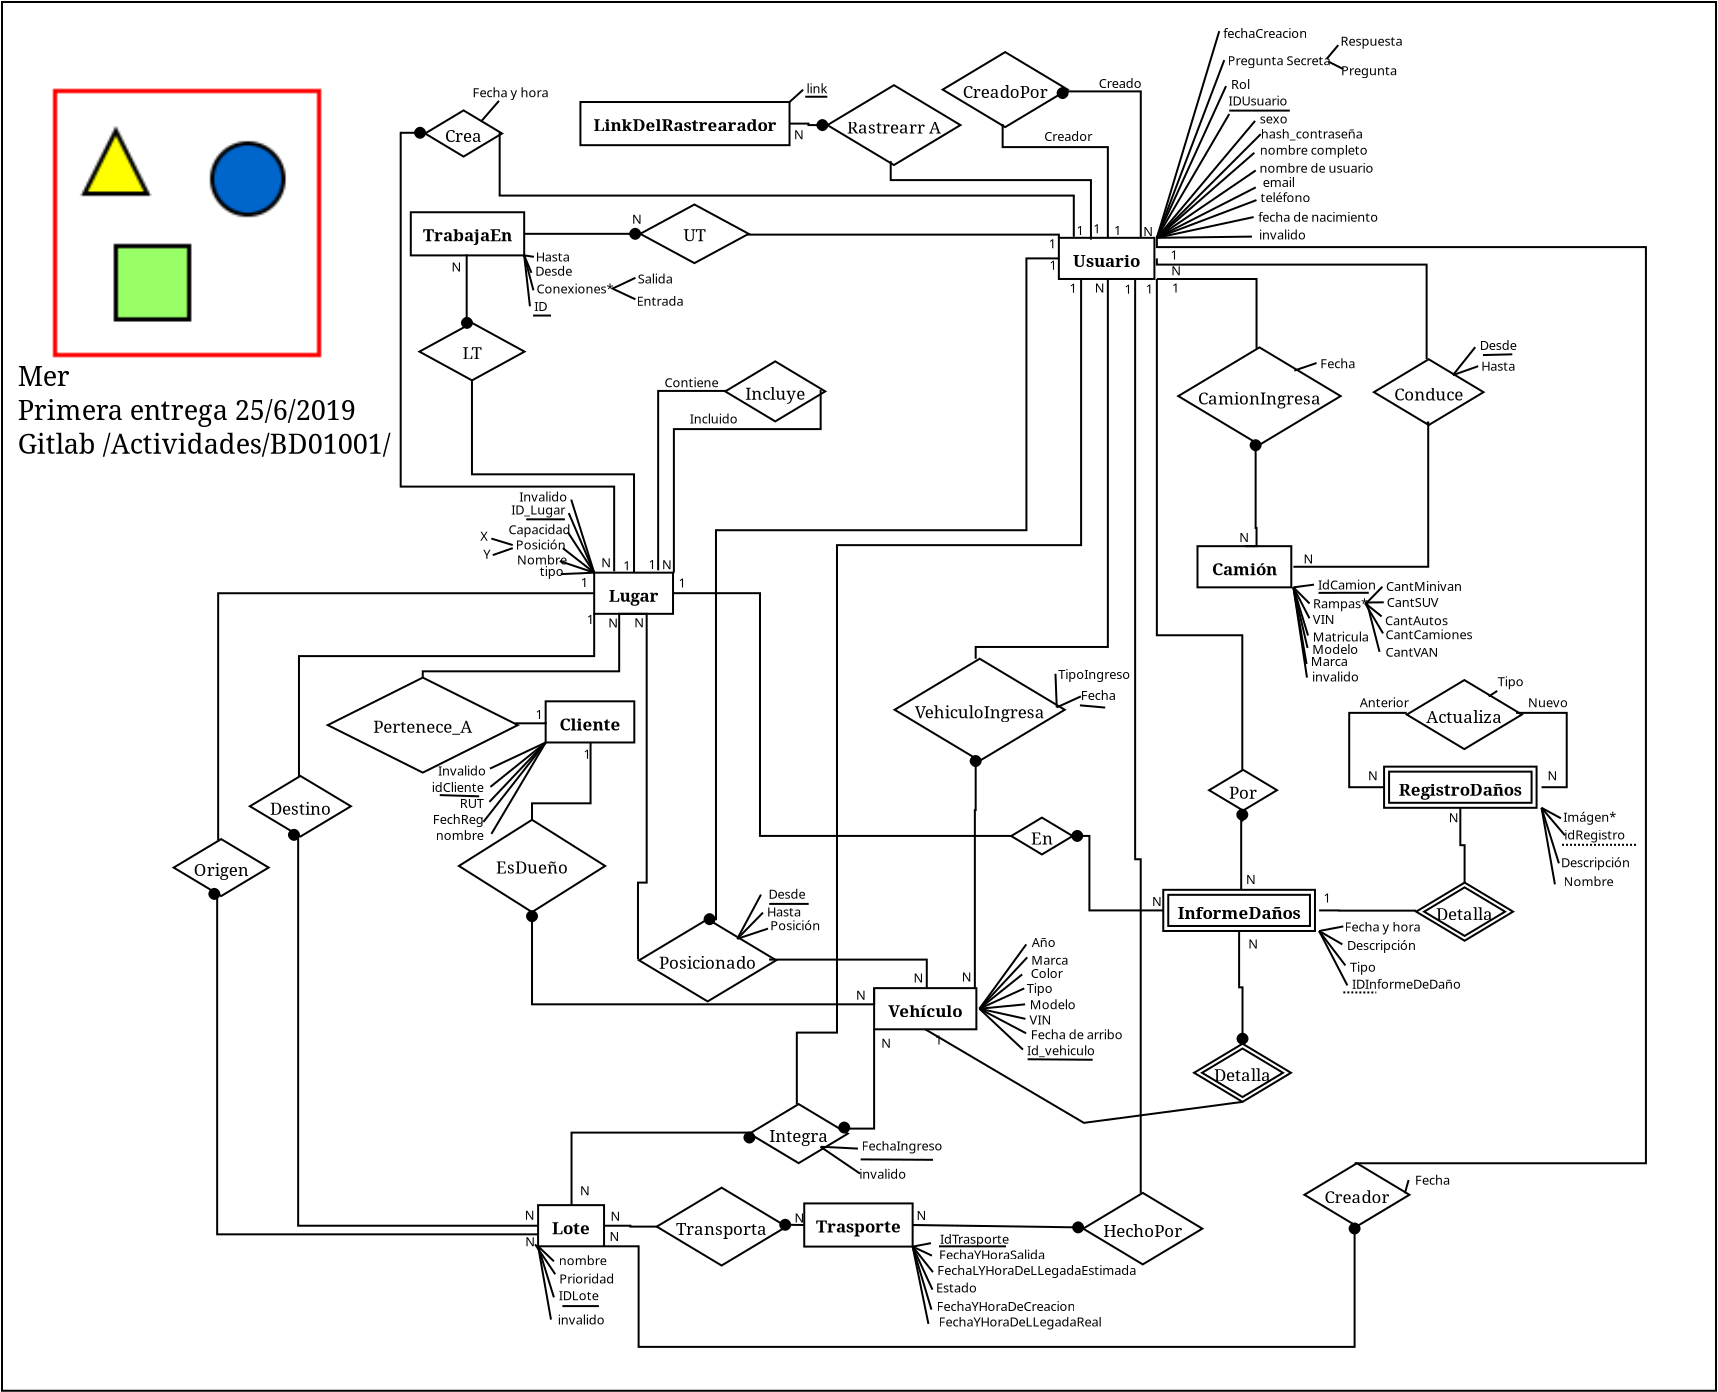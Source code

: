 <?xml version="1.0" encoding="UTF-8"?>
<dia:diagram xmlns:dia="http://www.lysator.liu.se/~alla/dia/">
  <dia:layer name="Background" visible="true" active="true">
    <dia:object type="Flowchart - Box" version="0" id="O0">
      <dia:attribute name="obj_pos">
        <dia:point val="-6.013,-27.755"/>
      </dia:attribute>
      <dia:attribute name="obj_bb">
        <dia:rectangle val="-6.063,-27.805;79.739,41.733"/>
      </dia:attribute>
      <dia:attribute name="elem_corner">
        <dia:point val="-6.013,-27.755"/>
      </dia:attribute>
      <dia:attribute name="elem_width">
        <dia:real val="85.701"/>
      </dia:attribute>
      <dia:attribute name="elem_height">
        <dia:real val="69.438"/>
      </dia:attribute>
      <dia:attribute name="show_background">
        <dia:boolean val="true"/>
      </dia:attribute>
      <dia:attribute name="padding">
        <dia:real val="0.5"/>
      </dia:attribute>
      <dia:attribute name="text">
        <dia:composite type="text">
          <dia:attribute name="string">
            <dia:string>##</dia:string>
          </dia:attribute>
          <dia:attribute name="font">
            <dia:font family="sans" style="0" name="Helvetica"/>
          </dia:attribute>
          <dia:attribute name="height">
            <dia:real val="0.8"/>
          </dia:attribute>
          <dia:attribute name="pos">
            <dia:point val="36.838,7.204"/>
          </dia:attribute>
          <dia:attribute name="color">
            <dia:color val="#000000"/>
          </dia:attribute>
          <dia:attribute name="alignment">
            <dia:enum val="1"/>
          </dia:attribute>
        </dia:composite>
      </dia:attribute>
    </dia:object>
    <dia:object type="ER - Entity" version="0" id="O1">
      <dia:attribute name="obj_pos">
        <dia:point val="46.83,-15.964"/>
      </dia:attribute>
      <dia:attribute name="obj_bb">
        <dia:rectangle val="46.78,-16.014;51.78,-13.855"/>
      </dia:attribute>
      <dia:attribute name="elem_corner">
        <dia:point val="46.83,-15.964"/>
      </dia:attribute>
      <dia:attribute name="elem_width">
        <dia:real val="4.9"/>
      </dia:attribute>
      <dia:attribute name="elem_height">
        <dia:real val="2.058"/>
      </dia:attribute>
      <dia:attribute name="border_width">
        <dia:real val="0.1"/>
      </dia:attribute>
      <dia:attribute name="border_color">
        <dia:color val="#000000"/>
      </dia:attribute>
      <dia:attribute name="inner_color">
        <dia:color val="#ffffff"/>
      </dia:attribute>
      <dia:attribute name="name">
        <dia:string>#Usuario#</dia:string>
      </dia:attribute>
      <dia:attribute name="weak">
        <dia:boolean val="false"/>
      </dia:attribute>
      <dia:attribute name="associative">
        <dia:boolean val="false"/>
      </dia:attribute>
      <dia:attribute name="font">
        <dia:font family="serif" style="80" name="Times-Bold"/>
      </dia:attribute>
      <dia:attribute name="font_height">
        <dia:real val="1.058"/>
      </dia:attribute>
    </dia:object>
    <dia:object type="Standard - Line" version="0" id="O2">
      <dia:attribute name="obj_pos">
        <dia:point val="51.73,-15.964"/>
      </dia:attribute>
      <dia:attribute name="obj_bb">
        <dia:rectangle val="51.661,-19.405;56.745,-15.894"/>
      </dia:attribute>
      <dia:attribute name="conn_endpoints">
        <dia:point val="51.73,-15.964"/>
        <dia:point val="56.675,-19.335"/>
      </dia:attribute>
      <dia:attribute name="numcp">
        <dia:int val="1"/>
      </dia:attribute>
      <dia:connections>
        <dia:connection handle="0" to="O1" connection="2"/>
      </dia:connections>
    </dia:object>
    <dia:object type="Standard - Text" version="1" id="O3">
      <dia:attribute name="obj_pos">
        <dia:point val="56.856,-19.214"/>
      </dia:attribute>
      <dia:attribute name="obj_bb">
        <dia:rectangle val="56.856,-19.854;62.173,-19.082"/>
      </dia:attribute>
      <dia:attribute name="text">
        <dia:composite type="text">
          <dia:attribute name="string">
            <dia:string>#nombre de usuario#</dia:string>
          </dia:attribute>
          <dia:attribute name="font">
            <dia:font family="sans" style="0" name="Helvetica"/>
          </dia:attribute>
          <dia:attribute name="height">
            <dia:real val="0.8"/>
          </dia:attribute>
          <dia:attribute name="pos">
            <dia:point val="56.856,-19.214"/>
          </dia:attribute>
          <dia:attribute name="color">
            <dia:color val="#000000"/>
          </dia:attribute>
          <dia:attribute name="alignment">
            <dia:enum val="0"/>
          </dia:attribute>
        </dia:composite>
      </dia:attribute>
      <dia:attribute name="valign">
        <dia:enum val="3"/>
      </dia:attribute>
    </dia:object>
    <dia:object type="Standard - Line" version="0" id="O4">
      <dia:attribute name="obj_pos">
        <dia:point val="51.73,-15.964"/>
      </dia:attribute>
      <dia:attribute name="obj_bb">
        <dia:rectangle val="51.66,-20.29;56.675,-15.893"/>
      </dia:attribute>
      <dia:attribute name="conn_endpoints">
        <dia:point val="51.73,-15.964"/>
        <dia:point val="56.605,-20.219"/>
      </dia:attribute>
      <dia:attribute name="numcp">
        <dia:int val="1"/>
      </dia:attribute>
      <dia:connections>
        <dia:connection handle="0" to="O1" connection="2"/>
      </dia:connections>
    </dia:object>
    <dia:object type="Standard - Text" version="1" id="O5">
      <dia:attribute name="obj_pos">
        <dia:point val="56.875,-20.119"/>
      </dia:attribute>
      <dia:attribute name="obj_bb">
        <dia:rectangle val="56.875,-20.759;61.823,-19.986"/>
      </dia:attribute>
      <dia:attribute name="text">
        <dia:composite type="text">
          <dia:attribute name="string">
            <dia:string>#nombre completo#</dia:string>
          </dia:attribute>
          <dia:attribute name="font">
            <dia:font family="sans" style="0" name="Helvetica"/>
          </dia:attribute>
          <dia:attribute name="height">
            <dia:real val="0.8"/>
          </dia:attribute>
          <dia:attribute name="pos">
            <dia:point val="56.875,-20.119"/>
          </dia:attribute>
          <dia:attribute name="color">
            <dia:color val="#000000"/>
          </dia:attribute>
          <dia:attribute name="alignment">
            <dia:enum val="0"/>
          </dia:attribute>
        </dia:composite>
      </dia:attribute>
      <dia:attribute name="valign">
        <dia:enum val="3"/>
      </dia:attribute>
    </dia:object>
    <dia:object type="Standard - Line" version="0" id="O6">
      <dia:attribute name="obj_pos">
        <dia:point val="51.73,-15.964"/>
      </dia:attribute>
      <dia:attribute name="obj_bb">
        <dia:rectangle val="51.671,-17.061;56.629,-15.904"/>
      </dia:attribute>
      <dia:attribute name="conn_endpoints">
        <dia:point val="51.73,-15.964"/>
        <dia:point val="56.569,-17.002"/>
      </dia:attribute>
      <dia:attribute name="numcp">
        <dia:int val="1"/>
      </dia:attribute>
      <dia:connections>
        <dia:connection handle="0" to="O1" connection="2"/>
      </dia:connections>
    </dia:object>
    <dia:object type="Standard - Text" version="1" id="O7">
      <dia:attribute name="obj_pos">
        <dia:point val="56.801,-16.77"/>
      </dia:attribute>
      <dia:attribute name="obj_bb">
        <dia:rectangle val="56.801,-17.41;62.501,-16.638"/>
      </dia:attribute>
      <dia:attribute name="text">
        <dia:composite type="text">
          <dia:attribute name="string">
            <dia:string>#fecha de nacimiento#</dia:string>
          </dia:attribute>
          <dia:attribute name="font">
            <dia:font family="sans" style="0" name="Helvetica"/>
          </dia:attribute>
          <dia:attribute name="height">
            <dia:real val="0.8"/>
          </dia:attribute>
          <dia:attribute name="pos">
            <dia:point val="56.801,-16.77"/>
          </dia:attribute>
          <dia:attribute name="color">
            <dia:color val="#000000"/>
          </dia:attribute>
          <dia:attribute name="alignment">
            <dia:enum val="0"/>
          </dia:attribute>
        </dia:composite>
      </dia:attribute>
      <dia:attribute name="valign">
        <dia:enum val="3"/>
      </dia:attribute>
    </dia:object>
    <dia:object type="Standard - Line" version="0" id="O8">
      <dia:attribute name="obj_pos">
        <dia:point val="51.73,-15.964"/>
      </dia:attribute>
      <dia:attribute name="obj_bb">
        <dia:rectangle val="51.666,-17.915;56.775,-15.899"/>
      </dia:attribute>
      <dia:attribute name="conn_endpoints">
        <dia:point val="51.73,-15.964"/>
        <dia:point val="56.711,-17.851"/>
      </dia:attribute>
      <dia:attribute name="numcp">
        <dia:int val="1"/>
      </dia:attribute>
      <dia:connections>
        <dia:connection handle="0" to="O1" connection="2"/>
      </dia:connections>
    </dia:object>
    <dia:object type="Standard - Text" version="1" id="O9">
      <dia:attribute name="obj_pos">
        <dia:point val="56.919,-20.926"/>
      </dia:attribute>
      <dia:attribute name="obj_bb">
        <dia:rectangle val="56.919,-21.566;61.699,-20.794"/>
      </dia:attribute>
      <dia:attribute name="text">
        <dia:composite type="text">
          <dia:attribute name="string">
            <dia:string>#hash_contraseña#</dia:string>
          </dia:attribute>
          <dia:attribute name="font">
            <dia:font family="sans" style="0" name="Helvetica"/>
          </dia:attribute>
          <dia:attribute name="height">
            <dia:real val="0.8"/>
          </dia:attribute>
          <dia:attribute name="pos">
            <dia:point val="56.919,-20.926"/>
          </dia:attribute>
          <dia:attribute name="color">
            <dia:color val="#000000"/>
          </dia:attribute>
          <dia:attribute name="alignment">
            <dia:enum val="0"/>
          </dia:attribute>
        </dia:composite>
      </dia:attribute>
      <dia:attribute name="valign">
        <dia:enum val="3"/>
      </dia:attribute>
    </dia:object>
    <dia:object type="Standard - Line" version="0" id="O10">
      <dia:attribute name="obj_pos">
        <dia:point val="51.73,-15.964"/>
      </dia:attribute>
      <dia:attribute name="obj_bb">
        <dia:rectangle val="51.66,-21.22;56.996,-15.893"/>
      </dia:attribute>
      <dia:attribute name="conn_endpoints">
        <dia:point val="51.73,-15.964"/>
        <dia:point val="56.925,-21.149"/>
      </dia:attribute>
      <dia:attribute name="numcp">
        <dia:int val="1"/>
      </dia:attribute>
      <dia:connections>
        <dia:connection handle="0" to="O1" connection="2"/>
      </dia:connections>
    </dia:object>
    <dia:object type="Standard - Text" version="1" id="O11">
      <dia:attribute name="obj_pos">
        <dia:point val="56.915,-17.741"/>
      </dia:attribute>
      <dia:attribute name="obj_bb">
        <dia:rectangle val="56.915,-18.381;59.21,-17.609"/>
      </dia:attribute>
      <dia:attribute name="text">
        <dia:composite type="text">
          <dia:attribute name="string">
            <dia:string>#teléfono#</dia:string>
          </dia:attribute>
          <dia:attribute name="font">
            <dia:font family="sans" style="0" name="Helvetica"/>
          </dia:attribute>
          <dia:attribute name="height">
            <dia:real val="0.8"/>
          </dia:attribute>
          <dia:attribute name="pos">
            <dia:point val="56.915,-17.741"/>
          </dia:attribute>
          <dia:attribute name="color">
            <dia:color val="#000000"/>
          </dia:attribute>
          <dia:attribute name="alignment">
            <dia:enum val="0"/>
          </dia:attribute>
        </dia:composite>
      </dia:attribute>
      <dia:attribute name="valign">
        <dia:enum val="3"/>
      </dia:attribute>
    </dia:object>
    <dia:object type="Standard - Line" version="0" id="O12">
      <dia:attribute name="obj_pos">
        <dia:point val="51.73,-15.964"/>
      </dia:attribute>
      <dia:attribute name="obj_bb">
        <dia:rectangle val="51.663,-18.554;56.742,-15.896"/>
      </dia:attribute>
      <dia:attribute name="conn_endpoints">
        <dia:point val="51.73,-15.964"/>
        <dia:point val="56.675,-18.487"/>
      </dia:attribute>
      <dia:attribute name="numcp">
        <dia:int val="1"/>
      </dia:attribute>
      <dia:connections>
        <dia:connection handle="0" to="O1" connection="2"/>
      </dia:connections>
    </dia:object>
    <dia:object type="Standard - Text" version="1" id="O13">
      <dia:attribute name="obj_pos">
        <dia:point val="57.029,-18.5"/>
      </dia:attribute>
      <dia:attribute name="obj_bb">
        <dia:rectangle val="57.029,-19.14;58.535,-18.367"/>
      </dia:attribute>
      <dia:attribute name="text">
        <dia:composite type="text">
          <dia:attribute name="string">
            <dia:string>#email#</dia:string>
          </dia:attribute>
          <dia:attribute name="font">
            <dia:font family="sans" style="0" name="Helvetica"/>
          </dia:attribute>
          <dia:attribute name="height">
            <dia:real val="0.8"/>
          </dia:attribute>
          <dia:attribute name="pos">
            <dia:point val="57.029,-18.5"/>
          </dia:attribute>
          <dia:attribute name="color">
            <dia:color val="#000000"/>
          </dia:attribute>
          <dia:attribute name="alignment">
            <dia:enum val="0"/>
          </dia:attribute>
        </dia:composite>
      </dia:attribute>
      <dia:attribute name="valign">
        <dia:enum val="3"/>
      </dia:attribute>
    </dia:object>
    <dia:object type="ER - Entity" version="0" id="O14">
      <dia:attribute name="obj_pos">
        <dia:point val="23.596,0.778"/>
      </dia:attribute>
      <dia:attribute name="obj_bb">
        <dia:rectangle val="23.546,0.728;27.631,2.886"/>
      </dia:attribute>
      <dia:attribute name="elem_corner">
        <dia:point val="23.596,0.778"/>
      </dia:attribute>
      <dia:attribute name="elem_width">
        <dia:real val="3.985"/>
      </dia:attribute>
      <dia:attribute name="elem_height">
        <dia:real val="2.058"/>
      </dia:attribute>
      <dia:attribute name="border_width">
        <dia:real val="0.1"/>
      </dia:attribute>
      <dia:attribute name="border_color">
        <dia:color val="#000000"/>
      </dia:attribute>
      <dia:attribute name="inner_color">
        <dia:color val="#ffffff"/>
      </dia:attribute>
      <dia:attribute name="name">
        <dia:string>#Lugar#</dia:string>
      </dia:attribute>
      <dia:attribute name="weak">
        <dia:boolean val="false"/>
      </dia:attribute>
      <dia:attribute name="associative">
        <dia:boolean val="false"/>
      </dia:attribute>
      <dia:attribute name="font">
        <dia:font family="serif" style="80" name="Times-Bold"/>
      </dia:attribute>
      <dia:attribute name="font_height">
        <dia:real val="1.058"/>
      </dia:attribute>
    </dia:object>
    <dia:object type="Standard - Line" version="0" id="O15">
      <dia:attribute name="obj_pos">
        <dia:point val="22.325,-2.2"/>
      </dia:attribute>
      <dia:attribute name="obj_bb">
        <dia:rectangle val="22.259,-2.266;23.661,0.843"/>
      </dia:attribute>
      <dia:attribute name="conn_endpoints">
        <dia:point val="22.325,-2.2"/>
        <dia:point val="23.596,0.778"/>
      </dia:attribute>
      <dia:attribute name="numcp">
        <dia:int val="1"/>
      </dia:attribute>
      <dia:connections>
        <dia:connection handle="1" to="O14" connection="0"/>
      </dia:connections>
    </dia:object>
    <dia:object type="Standard - Text" version="1" id="O16">
      <dia:attribute name="obj_pos">
        <dia:point val="19.677,-0.378"/>
      </dia:attribute>
      <dia:attribute name="obj_bb">
        <dia:rectangle val="19.677,-1.018;21.957,-0.246"/>
      </dia:attribute>
      <dia:attribute name="text">
        <dia:composite type="text">
          <dia:attribute name="string">
            <dia:string>#Posición#</dia:string>
          </dia:attribute>
          <dia:attribute name="font">
            <dia:font family="sans" style="0" name="Helvetica"/>
          </dia:attribute>
          <dia:attribute name="height">
            <dia:real val="0.8"/>
          </dia:attribute>
          <dia:attribute name="pos">
            <dia:point val="19.677,-0.378"/>
          </dia:attribute>
          <dia:attribute name="color">
            <dia:color val="#000000"/>
          </dia:attribute>
          <dia:attribute name="alignment">
            <dia:enum val="0"/>
          </dia:attribute>
        </dia:composite>
      </dia:attribute>
      <dia:attribute name="valign">
        <dia:enum val="3"/>
      </dia:attribute>
    </dia:object>
    <dia:object type="Standard - Line" version="0" id="O17">
      <dia:attribute name="obj_pos">
        <dia:point val="23.596,0.778"/>
      </dia:attribute>
      <dia:attribute name="obj_bb">
        <dia:rectangle val="22.206,-1.319;23.665,0.847"/>
      </dia:attribute>
      <dia:attribute name="conn_endpoints">
        <dia:point val="23.596,0.778"/>
        <dia:point val="22.275,-1.25"/>
      </dia:attribute>
      <dia:attribute name="numcp">
        <dia:int val="1"/>
      </dia:attribute>
      <dia:connections>
        <dia:connection handle="0" to="O14" connection="0"/>
      </dia:connections>
    </dia:object>
    <dia:object type="Standard - Text" version="1" id="O18">
      <dia:attribute name="obj_pos">
        <dia:point val="19.74,0.37"/>
      </dia:attribute>
      <dia:attribute name="obj_bb">
        <dia:rectangle val="19.74,-0.27;21.975,0.503"/>
      </dia:attribute>
      <dia:attribute name="text">
        <dia:composite type="text">
          <dia:attribute name="string">
            <dia:string>#Nombre#</dia:string>
          </dia:attribute>
          <dia:attribute name="font">
            <dia:font family="sans" style="0" name="Helvetica"/>
          </dia:attribute>
          <dia:attribute name="height">
            <dia:real val="0.8"/>
          </dia:attribute>
          <dia:attribute name="pos">
            <dia:point val="19.74,0.37"/>
          </dia:attribute>
          <dia:attribute name="color">
            <dia:color val="#000000"/>
          </dia:attribute>
          <dia:attribute name="alignment">
            <dia:enum val="0"/>
          </dia:attribute>
        </dia:composite>
      </dia:attribute>
      <dia:attribute name="valign">
        <dia:enum val="3"/>
      </dia:attribute>
    </dia:object>
    <dia:object type="Standard - Line" version="0" id="O19">
      <dia:attribute name="obj_pos">
        <dia:point val="23.596,0.778"/>
      </dia:attribute>
      <dia:attribute name="obj_bb">
        <dia:rectangle val="21.812,0.137;23.659,0.841"/>
      </dia:attribute>
      <dia:attribute name="conn_endpoints">
        <dia:point val="23.596,0.778"/>
        <dia:point val="21.875,0.2"/>
      </dia:attribute>
      <dia:attribute name="numcp">
        <dia:int val="1"/>
      </dia:attribute>
      <dia:connections>
        <dia:connection handle="0" to="O14" connection="0"/>
      </dia:connections>
    </dia:object>
    <dia:object type="Standard - Text" version="1" id="O20">
      <dia:attribute name="obj_pos">
        <dia:point val="19.311,-1.137"/>
      </dia:attribute>
      <dia:attribute name="obj_bb">
        <dia:rectangle val="19.311,-1.777;22.209,-1.004"/>
      </dia:attribute>
      <dia:attribute name="text">
        <dia:composite type="text">
          <dia:attribute name="string">
            <dia:string>#Capacidad#</dia:string>
          </dia:attribute>
          <dia:attribute name="font">
            <dia:font family="sans" style="0" name="Helvetica"/>
          </dia:attribute>
          <dia:attribute name="height">
            <dia:real val="0.8"/>
          </dia:attribute>
          <dia:attribute name="pos">
            <dia:point val="19.311,-1.137"/>
          </dia:attribute>
          <dia:attribute name="color">
            <dia:color val="#000000"/>
          </dia:attribute>
          <dia:attribute name="alignment">
            <dia:enum val="0"/>
          </dia:attribute>
        </dia:composite>
      </dia:attribute>
      <dia:attribute name="valign">
        <dia:enum val="3"/>
      </dia:attribute>
    </dia:object>
    <dia:object type="Standard - Text" version="1" id="O21">
      <dia:attribute name="obj_pos">
        <dia:point val="27.815,1.516"/>
      </dia:attribute>
      <dia:attribute name="obj_bb">
        <dia:rectangle val="27.815,0.876;28.165,1.648"/>
      </dia:attribute>
      <dia:attribute name="text">
        <dia:composite type="text">
          <dia:attribute name="string">
            <dia:string>#1#</dia:string>
          </dia:attribute>
          <dia:attribute name="font">
            <dia:font family="sans" style="0" name="Helvetica"/>
          </dia:attribute>
          <dia:attribute name="height">
            <dia:real val="0.8"/>
          </dia:attribute>
          <dia:attribute name="pos">
            <dia:point val="27.815,1.516"/>
          </dia:attribute>
          <dia:attribute name="color">
            <dia:color val="#000000"/>
          </dia:attribute>
          <dia:attribute name="alignment">
            <dia:enum val="0"/>
          </dia:attribute>
        </dia:composite>
      </dia:attribute>
      <dia:attribute name="valign">
        <dia:enum val="3"/>
      </dia:attribute>
    </dia:object>
    <dia:object type="ER - Entity" version="0" id="O22">
      <dia:attribute name="obj_pos">
        <dia:point val="37.593,21.552"/>
      </dia:attribute>
      <dia:attribute name="obj_bb">
        <dia:rectangle val="37.543,21.502;42.908,23.66"/>
      </dia:attribute>
      <dia:attribute name="elem_corner">
        <dia:point val="37.593,21.552"/>
      </dia:attribute>
      <dia:attribute name="elem_width">
        <dia:real val="5.265"/>
      </dia:attribute>
      <dia:attribute name="elem_height">
        <dia:real val="2.058"/>
      </dia:attribute>
      <dia:attribute name="border_width">
        <dia:real val="0.1"/>
      </dia:attribute>
      <dia:attribute name="border_color">
        <dia:color val="#000000"/>
      </dia:attribute>
      <dia:attribute name="inner_color">
        <dia:color val="#ffffff"/>
      </dia:attribute>
      <dia:attribute name="name">
        <dia:string>#Vehículo#</dia:string>
      </dia:attribute>
      <dia:attribute name="weak">
        <dia:boolean val="false"/>
      </dia:attribute>
      <dia:attribute name="associative">
        <dia:boolean val="false"/>
      </dia:attribute>
      <dia:attribute name="font">
        <dia:font family="serif" style="80" name="Times-Bold"/>
      </dia:attribute>
      <dia:attribute name="font_height">
        <dia:real val="1.058"/>
      </dia:attribute>
    </dia:object>
    <dia:object type="Standard - Line" version="0" id="O23">
      <dia:attribute name="obj_pos">
        <dia:point val="42.858,22.581"/>
      </dia:attribute>
      <dia:attribute name="obj_bb">
        <dia:rectangle val="42.798,22.521;45.218,23.146"/>
      </dia:attribute>
      <dia:attribute name="conn_endpoints">
        <dia:point val="42.858,22.581"/>
        <dia:point val="45.158,23.087"/>
      </dia:attribute>
      <dia:attribute name="numcp">
        <dia:int val="1"/>
      </dia:attribute>
      <dia:connections>
        <dia:connection handle="0" to="O22" connection="4"/>
      </dia:connections>
    </dia:object>
    <dia:object type="Standard - Text" version="1" id="O24">
      <dia:attribute name="obj_pos">
        <dia:point val="45.363,23.367"/>
      </dia:attribute>
      <dia:attribute name="obj_bb">
        <dia:rectangle val="45.363,22.727;46.413,23.5"/>
      </dia:attribute>
      <dia:attribute name="text">
        <dia:composite type="text">
          <dia:attribute name="string">
            <dia:string>#VIN#</dia:string>
          </dia:attribute>
          <dia:attribute name="font">
            <dia:font family="sans" style="0" name="Helvetica"/>
          </dia:attribute>
          <dia:attribute name="height">
            <dia:real val="0.8"/>
          </dia:attribute>
          <dia:attribute name="pos">
            <dia:point val="45.363,23.367"/>
          </dia:attribute>
          <dia:attribute name="color">
            <dia:color val="#000000"/>
          </dia:attribute>
          <dia:attribute name="alignment">
            <dia:enum val="0"/>
          </dia:attribute>
        </dia:composite>
      </dia:attribute>
      <dia:attribute name="valign">
        <dia:enum val="3"/>
      </dia:attribute>
    </dia:object>
    <dia:object type="Standard - Line" version="0" id="O25">
      <dia:attribute name="obj_pos">
        <dia:point val="42.858,22.581"/>
      </dia:attribute>
      <dia:attribute name="obj_bb">
        <dia:rectangle val="42.804,22.307;45.195,22.635"/>
      </dia:attribute>
      <dia:attribute name="conn_endpoints">
        <dia:point val="42.858,22.581"/>
        <dia:point val="45.141,22.362"/>
      </dia:attribute>
      <dia:attribute name="numcp">
        <dia:int val="1"/>
      </dia:attribute>
      <dia:connections>
        <dia:connection handle="0" to="O22" connection="4"/>
      </dia:connections>
    </dia:object>
    <dia:object type="Standard - Text" version="1" id="O26">
      <dia:attribute name="obj_pos">
        <dia:point val="45.373,22.607"/>
      </dia:attribute>
      <dia:attribute name="obj_bb">
        <dia:rectangle val="45.373,21.967;47.401,22.74"/>
      </dia:attribute>
      <dia:attribute name="text">
        <dia:composite type="text">
          <dia:attribute name="string">
            <dia:string>#Modelo#</dia:string>
          </dia:attribute>
          <dia:attribute name="font">
            <dia:font family="sans" style="0" name="Helvetica"/>
          </dia:attribute>
          <dia:attribute name="height">
            <dia:real val="0.8"/>
          </dia:attribute>
          <dia:attribute name="pos">
            <dia:point val="45.373,22.607"/>
          </dia:attribute>
          <dia:attribute name="color">
            <dia:color val="#000000"/>
          </dia:attribute>
          <dia:attribute name="alignment">
            <dia:enum val="0"/>
          </dia:attribute>
        </dia:composite>
      </dia:attribute>
      <dia:attribute name="valign">
        <dia:enum val="3"/>
      </dia:attribute>
    </dia:object>
    <dia:object type="Standard - Line" version="0" id="O27">
      <dia:attribute name="obj_pos">
        <dia:point val="42.858,22.581"/>
      </dia:attribute>
      <dia:attribute name="obj_bb">
        <dia:rectangle val="42.787,19.945;45.318,22.652"/>
      </dia:attribute>
      <dia:attribute name="conn_endpoints">
        <dia:point val="42.858,22.581"/>
        <dia:point val="45.248,20.015"/>
      </dia:attribute>
      <dia:attribute name="numcp">
        <dia:int val="1"/>
      </dia:attribute>
      <dia:connections>
        <dia:connection handle="0" to="O22" connection="4"/>
      </dia:connections>
    </dia:object>
    <dia:object type="Standard - Text" version="1" id="O28">
      <dia:attribute name="obj_pos">
        <dia:point val="45.449,20.378"/>
      </dia:attribute>
      <dia:attribute name="obj_bb">
        <dia:rectangle val="45.449,19.738;47.136,20.51"/>
      </dia:attribute>
      <dia:attribute name="text">
        <dia:composite type="text">
          <dia:attribute name="string">
            <dia:string>#Marca#</dia:string>
          </dia:attribute>
          <dia:attribute name="font">
            <dia:font family="sans" style="0" name="Helvetica"/>
          </dia:attribute>
          <dia:attribute name="height">
            <dia:real val="0.8"/>
          </dia:attribute>
          <dia:attribute name="pos">
            <dia:point val="45.449,20.378"/>
          </dia:attribute>
          <dia:attribute name="color">
            <dia:color val="#000000"/>
          </dia:attribute>
          <dia:attribute name="alignment">
            <dia:enum val="0"/>
          </dia:attribute>
        </dia:composite>
      </dia:attribute>
      <dia:attribute name="valign">
        <dia:enum val="3"/>
      </dia:attribute>
    </dia:object>
    <dia:object type="Standard - Line" version="0" id="O29">
      <dia:attribute name="obj_pos">
        <dia:point val="42.858,22.581"/>
      </dia:attribute>
      <dia:attribute name="obj_bb">
        <dia:rectangle val="42.788,19.296;45.267,22.651"/>
      </dia:attribute>
      <dia:attribute name="conn_endpoints">
        <dia:point val="42.858,22.581"/>
        <dia:point val="45.198,19.365"/>
      </dia:attribute>
      <dia:attribute name="numcp">
        <dia:int val="1"/>
      </dia:attribute>
      <dia:connections>
        <dia:connection handle="0" to="O22" connection="4"/>
      </dia:connections>
    </dia:object>
    <dia:object type="Standard - Text" version="1" id="O30">
      <dia:attribute name="obj_pos">
        <dia:point val="45.47,19.489"/>
      </dia:attribute>
      <dia:attribute name="obj_bb">
        <dia:rectangle val="45.47,18.849;46.56,19.622"/>
      </dia:attribute>
      <dia:attribute name="text">
        <dia:composite type="text">
          <dia:attribute name="string">
            <dia:string>#Año#</dia:string>
          </dia:attribute>
          <dia:attribute name="font">
            <dia:font family="sans" style="0" name="Helvetica"/>
          </dia:attribute>
          <dia:attribute name="height">
            <dia:real val="0.8"/>
          </dia:attribute>
          <dia:attribute name="pos">
            <dia:point val="45.47,19.489"/>
          </dia:attribute>
          <dia:attribute name="color">
            <dia:color val="#000000"/>
          </dia:attribute>
          <dia:attribute name="alignment">
            <dia:enum val="0"/>
          </dia:attribute>
        </dia:composite>
      </dia:attribute>
      <dia:attribute name="valign">
        <dia:enum val="3"/>
      </dia:attribute>
    </dia:object>
    <dia:object type="Standard - Line" version="0" id="O31">
      <dia:attribute name="obj_pos">
        <dia:point val="42.858,22.581"/>
      </dia:attribute>
      <dia:attribute name="obj_bb">
        <dia:rectangle val="42.788,20.795;45.068,22.651"/>
      </dia:attribute>
      <dia:attribute name="conn_endpoints">
        <dia:point val="42.858,22.581"/>
        <dia:point val="44.998,20.865"/>
      </dia:attribute>
      <dia:attribute name="numcp">
        <dia:int val="1"/>
      </dia:attribute>
      <dia:connections>
        <dia:connection handle="0" to="O22" connection="4"/>
      </dia:connections>
    </dia:object>
    <dia:object type="Standard - Text" version="1" id="O32">
      <dia:attribute name="obj_pos">
        <dia:point val="45.419,21.041"/>
      </dia:attribute>
      <dia:attribute name="obj_bb">
        <dia:rectangle val="45.419,20.401;46.877,21.173"/>
      </dia:attribute>
      <dia:attribute name="text">
        <dia:composite type="text">
          <dia:attribute name="string">
            <dia:string>#Color#</dia:string>
          </dia:attribute>
          <dia:attribute name="font">
            <dia:font family="sans" style="0" name="Helvetica"/>
          </dia:attribute>
          <dia:attribute name="height">
            <dia:real val="0.8"/>
          </dia:attribute>
          <dia:attribute name="pos">
            <dia:point val="45.419,21.041"/>
          </dia:attribute>
          <dia:attribute name="color">
            <dia:color val="#000000"/>
          </dia:attribute>
          <dia:attribute name="alignment">
            <dia:enum val="0"/>
          </dia:attribute>
        </dia:composite>
      </dia:attribute>
      <dia:attribute name="valign">
        <dia:enum val="3"/>
      </dia:attribute>
    </dia:object>
    <dia:object type="ER - Entity" version="0" id="O33">
      <dia:attribute name="obj_pos">
        <dia:point val="53.762,-0.546"/>
      </dia:attribute>
      <dia:attribute name="obj_bb">
        <dia:rectangle val="53.712,-0.596;58.607,1.562"/>
      </dia:attribute>
      <dia:attribute name="elem_corner">
        <dia:point val="53.762,-0.546"/>
      </dia:attribute>
      <dia:attribute name="elem_width">
        <dia:real val="4.795"/>
      </dia:attribute>
      <dia:attribute name="elem_height">
        <dia:real val="2.058"/>
      </dia:attribute>
      <dia:attribute name="border_width">
        <dia:real val="0.1"/>
      </dia:attribute>
      <dia:attribute name="border_color">
        <dia:color val="#000000"/>
      </dia:attribute>
      <dia:attribute name="inner_color">
        <dia:color val="#ffffff"/>
      </dia:attribute>
      <dia:attribute name="name">
        <dia:string>#Camión#</dia:string>
      </dia:attribute>
      <dia:attribute name="weak">
        <dia:boolean val="false"/>
      </dia:attribute>
      <dia:attribute name="associative">
        <dia:boolean val="false"/>
      </dia:attribute>
      <dia:attribute name="font">
        <dia:font family="serif" style="80" name="Times-Bold"/>
      </dia:attribute>
      <dia:attribute name="font_height">
        <dia:real val="1.058"/>
      </dia:attribute>
    </dia:object>
    <dia:object type="ER - Relationship" version="0" id="O34">
      <dia:attribute name="obj_pos">
        <dia:point val="62.582,-9.892"/>
      </dia:attribute>
      <dia:attribute name="obj_bb">
        <dia:rectangle val="62.232,-9.942;68.204,-6.679"/>
      </dia:attribute>
      <dia:attribute name="elem_corner">
        <dia:point val="62.582,-9.892"/>
      </dia:attribute>
      <dia:attribute name="elem_width">
        <dia:real val="5.272"/>
      </dia:attribute>
      <dia:attribute name="elem_height">
        <dia:real val="3.163"/>
      </dia:attribute>
      <dia:attribute name="border_width">
        <dia:real val="0.1"/>
      </dia:attribute>
      <dia:attribute name="border_color">
        <dia:color val="#000000"/>
      </dia:attribute>
      <dia:attribute name="inner_color">
        <dia:color val="#ffffff"/>
      </dia:attribute>
      <dia:attribute name="name">
        <dia:string>#Conduce#</dia:string>
      </dia:attribute>
      <dia:attribute name="left_card">
        <dia:string>##</dia:string>
      </dia:attribute>
      <dia:attribute name="right_card">
        <dia:string>##</dia:string>
      </dia:attribute>
      <dia:attribute name="identifying">
        <dia:boolean val="false"/>
      </dia:attribute>
      <dia:attribute name="rotated">
        <dia:boolean val="false"/>
      </dia:attribute>
      <dia:attribute name="font">
        <dia:font family="serif" style="0" name="Times-Roman"/>
      </dia:attribute>
      <dia:attribute name="font_height">
        <dia:real val="1.058"/>
      </dia:attribute>
    </dia:object>
    <dia:object type="Standard - ZigZagLine" version="1" id="O35">
      <dia:attribute name="obj_pos">
        <dia:point val="65.218,-6.729"/>
      </dia:attribute>
      <dia:attribute name="obj_bb">
        <dia:rectangle val="58.507,-6.779;65.348,0.533"/>
      </dia:attribute>
      <dia:attribute name="orth_points">
        <dia:point val="65.218,-6.729"/>
        <dia:point val="65.298,-6.729"/>
        <dia:point val="65.298,0.483"/>
        <dia:point val="58.557,0.483"/>
      </dia:attribute>
      <dia:attribute name="orth_orient">
        <dia:enum val="0"/>
        <dia:enum val="1"/>
        <dia:enum val="0"/>
      </dia:attribute>
      <dia:attribute name="autorouting">
        <dia:boolean val="false"/>
      </dia:attribute>
      <dia:connections>
        <dia:connection handle="0" to="O34" connection="6"/>
        <dia:connection handle="1" to="O33" connection="4"/>
      </dia:connections>
    </dia:object>
    <dia:object type="Standard - ZigZagLine" version="1" id="O36">
      <dia:attribute name="obj_pos">
        <dia:point val="65.218,-9.892"/>
      </dia:attribute>
      <dia:attribute name="obj_bb">
        <dia:rectangle val="51.68,-14.985;65.268,-9.842"/>
      </dia:attribute>
      <dia:attribute name="orth_points">
        <dia:point val="65.218,-9.892"/>
        <dia:point val="65.218,-14.625"/>
        <dia:point val="51.73,-14.625"/>
        <dia:point val="51.73,-14.935"/>
      </dia:attribute>
      <dia:attribute name="orth_orient">
        <dia:enum val="1"/>
        <dia:enum val="0"/>
        <dia:enum val="1"/>
      </dia:attribute>
      <dia:attribute name="autorouting">
        <dia:boolean val="false"/>
      </dia:attribute>
      <dia:connections>
        <dia:connection handle="0" to="O34" connection="2"/>
        <dia:connection handle="1" to="O1" connection="4"/>
      </dia:connections>
    </dia:object>
    <dia:object type="Standard - Line" version="0" id="O37">
      <dia:attribute name="obj_pos">
        <dia:point val="58.557,1.512"/>
      </dia:attribute>
      <dia:attribute name="obj_bb">
        <dia:rectangle val="58.499,1.455;59.272,5.403"/>
      </dia:attribute>
      <dia:attribute name="conn_endpoints">
        <dia:point val="58.557,1.512"/>
        <dia:point val="59.214,5.345"/>
      </dia:attribute>
      <dia:attribute name="numcp">
        <dia:int val="1"/>
      </dia:attribute>
      <dia:connections>
        <dia:connection handle="0" to="O33" connection="7"/>
      </dia:connections>
    </dia:object>
    <dia:object type="Standard - Text" version="1" id="O38">
      <dia:attribute name="obj_pos">
        <dia:point val="59.498,4.847"/>
      </dia:attribute>
      <dia:attribute name="obj_bb">
        <dia:rectangle val="59.498,4.207;61.525,4.979"/>
      </dia:attribute>
      <dia:attribute name="text">
        <dia:composite type="text">
          <dia:attribute name="string">
            <dia:string>#Modelo#</dia:string>
          </dia:attribute>
          <dia:attribute name="font">
            <dia:font family="sans" style="0" name="Helvetica"/>
          </dia:attribute>
          <dia:attribute name="height">
            <dia:real val="0.8"/>
          </dia:attribute>
          <dia:attribute name="pos">
            <dia:point val="59.498,4.847"/>
          </dia:attribute>
          <dia:attribute name="color">
            <dia:color val="#000000"/>
          </dia:attribute>
          <dia:attribute name="alignment">
            <dia:enum val="0"/>
          </dia:attribute>
        </dia:composite>
      </dia:attribute>
      <dia:attribute name="valign">
        <dia:enum val="3"/>
      </dia:attribute>
    </dia:object>
    <dia:object type="Standard - Line" version="0" id="O39">
      <dia:attribute name="obj_pos">
        <dia:point val="58.557,1.512"/>
      </dia:attribute>
      <dia:attribute name="obj_bb">
        <dia:rectangle val="58.486,1.442;59.435,2.391"/>
      </dia:attribute>
      <dia:attribute name="conn_endpoints">
        <dia:point val="58.557,1.512"/>
        <dia:point val="59.364,2.32"/>
      </dia:attribute>
      <dia:attribute name="numcp">
        <dia:int val="1"/>
      </dia:attribute>
      <dia:connections>
        <dia:connection handle="0" to="O33" connection="7"/>
      </dia:connections>
    </dia:object>
    <dia:object type="Standard - Line" version="0" id="O40">
      <dia:attribute name="obj_pos">
        <dia:point val="59.289,3.92"/>
      </dia:attribute>
      <dia:attribute name="obj_bb">
        <dia:rectangle val="58.494,1.45;59.352,3.983"/>
      </dia:attribute>
      <dia:attribute name="conn_endpoints">
        <dia:point val="59.289,3.92"/>
        <dia:point val="58.557,1.512"/>
      </dia:attribute>
      <dia:attribute name="numcp">
        <dia:int val="1"/>
      </dia:attribute>
      <dia:connections>
        <dia:connection handle="1" to="O33" connection="7"/>
      </dia:connections>
    </dia:object>
    <dia:object type="Standard - Text" version="1" id="O41">
      <dia:attribute name="obj_pos">
        <dia:point val="59.525,3.343"/>
      </dia:attribute>
      <dia:attribute name="obj_bb">
        <dia:rectangle val="59.525,2.703;60.575,3.475"/>
      </dia:attribute>
      <dia:attribute name="text">
        <dia:composite type="text">
          <dia:attribute name="string">
            <dia:string>#VIN#</dia:string>
          </dia:attribute>
          <dia:attribute name="font">
            <dia:font family="sans" style="0" name="Helvetica"/>
          </dia:attribute>
          <dia:attribute name="height">
            <dia:real val="0.8"/>
          </dia:attribute>
          <dia:attribute name="pos">
            <dia:point val="59.525,3.343"/>
          </dia:attribute>
          <dia:attribute name="color">
            <dia:color val="#000000"/>
          </dia:attribute>
          <dia:attribute name="alignment">
            <dia:enum val="0"/>
          </dia:attribute>
        </dia:composite>
      </dia:attribute>
      <dia:attribute name="valign">
        <dia:enum val="3"/>
      </dia:attribute>
    </dia:object>
    <dia:object type="Standard - Line" version="0" id="O42">
      <dia:attribute name="obj_pos">
        <dia:point val="62.326,1.786"/>
      </dia:attribute>
      <dia:attribute name="obj_bb">
        <dia:rectangle val="59.764,1.736;62.376,1.837"/>
      </dia:attribute>
      <dia:attribute name="conn_endpoints">
        <dia:point val="62.326,1.786"/>
        <dia:point val="59.813,1.787"/>
      </dia:attribute>
      <dia:attribute name="numcp">
        <dia:int val="1"/>
      </dia:attribute>
    </dia:object>
    <dia:object type="Standard - Line" version="0" id="O43">
      <dia:attribute name="obj_pos">
        <dia:point val="42.858,22.581"/>
      </dia:attribute>
      <dia:attribute name="obj_bb">
        <dia:rectangle val="42.792,21.499;45.164,22.647"/>
      </dia:attribute>
      <dia:attribute name="conn_endpoints">
        <dia:point val="42.858,22.581"/>
        <dia:point val="45.098,21.565"/>
      </dia:attribute>
      <dia:attribute name="numcp">
        <dia:int val="1"/>
      </dia:attribute>
      <dia:connections>
        <dia:connection handle="0" to="O22" connection="4"/>
      </dia:connections>
    </dia:object>
    <dia:object type="Standard - Text" version="1" id="O44">
      <dia:attribute name="obj_pos">
        <dia:point val="45.23,21.79"/>
      </dia:attribute>
      <dia:attribute name="obj_bb">
        <dia:rectangle val="45.23,21.15;46.455,21.922"/>
      </dia:attribute>
      <dia:attribute name="text">
        <dia:composite type="text">
          <dia:attribute name="string">
            <dia:string>#Tipo#</dia:string>
          </dia:attribute>
          <dia:attribute name="font">
            <dia:font family="sans" style="0" name="Helvetica"/>
          </dia:attribute>
          <dia:attribute name="height">
            <dia:real val="0.8"/>
          </dia:attribute>
          <dia:attribute name="pos">
            <dia:point val="45.23,21.79"/>
          </dia:attribute>
          <dia:attribute name="color">
            <dia:color val="#000000"/>
          </dia:attribute>
          <dia:attribute name="alignment">
            <dia:enum val="0"/>
          </dia:attribute>
        </dia:composite>
      </dia:attribute>
      <dia:attribute name="valign">
        <dia:enum val="3"/>
      </dia:attribute>
    </dia:object>
    <dia:object type="ER - Entity" version="0" id="O45">
      <dia:attribute name="obj_pos">
        <dia:point val="20.792,32.402"/>
      </dia:attribute>
      <dia:attribute name="obj_bb">
        <dia:rectangle val="20.742,32.352;24.185,34.51"/>
      </dia:attribute>
      <dia:attribute name="elem_corner">
        <dia:point val="20.792,32.402"/>
      </dia:attribute>
      <dia:attribute name="elem_width">
        <dia:real val="3.343"/>
      </dia:attribute>
      <dia:attribute name="elem_height">
        <dia:real val="2.058"/>
      </dia:attribute>
      <dia:attribute name="border_width">
        <dia:real val="0.1"/>
      </dia:attribute>
      <dia:attribute name="border_color">
        <dia:color val="#000000"/>
      </dia:attribute>
      <dia:attribute name="inner_color">
        <dia:color val="#ffffff"/>
      </dia:attribute>
      <dia:attribute name="name">
        <dia:string>#Lote#</dia:string>
      </dia:attribute>
      <dia:attribute name="weak">
        <dia:boolean val="false"/>
      </dia:attribute>
      <dia:attribute name="associative">
        <dia:boolean val="false"/>
      </dia:attribute>
      <dia:attribute name="font">
        <dia:font family="serif" style="80" name="Times-Bold"/>
      </dia:attribute>
      <dia:attribute name="font_height">
        <dia:real val="1.058"/>
      </dia:attribute>
    </dia:object>
    <dia:object type="ER - Relationship" version="0" id="O46">
      <dia:attribute name="obj_pos">
        <dia:point val="6.381,10.943"/>
      </dia:attribute>
      <dia:attribute name="obj_bb">
        <dia:rectangle val="6.031,10.893;11.639,13.937"/>
      </dia:attribute>
      <dia:attribute name="elem_corner">
        <dia:point val="6.381,10.943"/>
      </dia:attribute>
      <dia:attribute name="elem_width">
        <dia:real val="4.907"/>
      </dia:attribute>
      <dia:attribute name="elem_height">
        <dia:real val="2.944"/>
      </dia:attribute>
      <dia:attribute name="border_width">
        <dia:real val="0.1"/>
      </dia:attribute>
      <dia:attribute name="border_color">
        <dia:color val="#000000"/>
      </dia:attribute>
      <dia:attribute name="inner_color">
        <dia:color val="#ffffff"/>
      </dia:attribute>
      <dia:attribute name="name">
        <dia:string>#Destino#</dia:string>
      </dia:attribute>
      <dia:attribute name="left_card">
        <dia:string>##</dia:string>
      </dia:attribute>
      <dia:attribute name="right_card">
        <dia:string>##</dia:string>
      </dia:attribute>
      <dia:attribute name="identifying">
        <dia:boolean val="false"/>
      </dia:attribute>
      <dia:attribute name="rotated">
        <dia:boolean val="false"/>
      </dia:attribute>
      <dia:attribute name="font">
        <dia:font family="serif" style="0" name="Times-Roman"/>
      </dia:attribute>
      <dia:attribute name="font_height">
        <dia:real val="1.058"/>
      </dia:attribute>
    </dia:object>
    <dia:object type="Standard - ZigZagLine" version="1" id="O47">
      <dia:attribute name="obj_pos">
        <dia:point val="8.835,13.887"/>
      </dia:attribute>
      <dia:attribute name="obj_bb">
        <dia:rectangle val="8.264,13.566;20.842,33.481"/>
      </dia:attribute>
      <dia:attribute name="orth_points">
        <dia:point val="8.835,13.887"/>
        <dia:point val="8.795,13.887"/>
        <dia:point val="8.795,33.431"/>
        <dia:point val="20.792,33.431"/>
      </dia:attribute>
      <dia:attribute name="orth_orient">
        <dia:enum val="0"/>
        <dia:enum val="1"/>
        <dia:enum val="0"/>
      </dia:attribute>
      <dia:attribute name="autorouting">
        <dia:boolean val="false"/>
      </dia:attribute>
      <dia:attribute name="start_arrow">
        <dia:enum val="8"/>
      </dia:attribute>
      <dia:attribute name="start_arrow_length">
        <dia:real val="0.5"/>
      </dia:attribute>
      <dia:attribute name="start_arrow_width">
        <dia:real val="0.5"/>
      </dia:attribute>
      <dia:connections>
        <dia:connection handle="0" to="O46" connection="6"/>
        <dia:connection handle="1" to="O45" connection="3"/>
      </dia:connections>
    </dia:object>
    <dia:object type="Standard - ZigZagLine" version="1" id="O48">
      <dia:attribute name="obj_pos">
        <dia:point val="8.835,10.943"/>
      </dia:attribute>
      <dia:attribute name="obj_bb">
        <dia:rectangle val="8.785,2.786;23.645,10.993"/>
      </dia:attribute>
      <dia:attribute name="orth_points">
        <dia:point val="8.835,10.943"/>
        <dia:point val="8.835,4.95"/>
        <dia:point val="23.596,4.95"/>
        <dia:point val="23.596,2.836"/>
      </dia:attribute>
      <dia:attribute name="orth_orient">
        <dia:enum val="1"/>
        <dia:enum val="0"/>
        <dia:enum val="1"/>
      </dia:attribute>
      <dia:attribute name="autorouting">
        <dia:boolean val="false"/>
      </dia:attribute>
      <dia:connections>
        <dia:connection handle="0" to="O46" connection="2"/>
        <dia:connection handle="1" to="O14" connection="5"/>
      </dia:connections>
    </dia:object>
    <dia:object type="Standard - Text" version="1" id="O49">
      <dia:attribute name="obj_pos">
        <dia:point val="20.12,33.135"/>
      </dia:attribute>
      <dia:attribute name="obj_bb">
        <dia:rectangle val="20.12,32.495;20.547,33.268"/>
      </dia:attribute>
      <dia:attribute name="text">
        <dia:composite type="text">
          <dia:attribute name="string">
            <dia:string>#N#</dia:string>
          </dia:attribute>
          <dia:attribute name="font">
            <dia:font family="sans" style="0" name="Helvetica"/>
          </dia:attribute>
          <dia:attribute name="height">
            <dia:real val="0.8"/>
          </dia:attribute>
          <dia:attribute name="pos">
            <dia:point val="20.12,33.135"/>
          </dia:attribute>
          <dia:attribute name="color">
            <dia:color val="#000000"/>
          </dia:attribute>
          <dia:attribute name="alignment">
            <dia:enum val="0"/>
          </dia:attribute>
        </dia:composite>
      </dia:attribute>
      <dia:attribute name="valign">
        <dia:enum val="3"/>
      </dia:attribute>
    </dia:object>
    <dia:object type="ER - Relationship" version="0" id="O50">
      <dia:attribute name="obj_pos">
        <dia:point val="31.358,27.35"/>
      </dia:attribute>
      <dia:attribute name="obj_bb">
        <dia:rectangle val="31.008,27.3;36.448,30.244"/>
      </dia:attribute>
      <dia:attribute name="elem_corner">
        <dia:point val="31.358,27.35"/>
      </dia:attribute>
      <dia:attribute name="elem_width">
        <dia:real val="4.74"/>
      </dia:attribute>
      <dia:attribute name="elem_height">
        <dia:real val="2.844"/>
      </dia:attribute>
      <dia:attribute name="border_width">
        <dia:real val="0.1"/>
      </dia:attribute>
      <dia:attribute name="border_color">
        <dia:color val="#000000"/>
      </dia:attribute>
      <dia:attribute name="inner_color">
        <dia:color val="#ffffff"/>
      </dia:attribute>
      <dia:attribute name="name">
        <dia:string>#Integra#</dia:string>
      </dia:attribute>
      <dia:attribute name="left_card">
        <dia:string>##</dia:string>
      </dia:attribute>
      <dia:attribute name="right_card">
        <dia:string>##</dia:string>
      </dia:attribute>
      <dia:attribute name="identifying">
        <dia:boolean val="false"/>
      </dia:attribute>
      <dia:attribute name="rotated">
        <dia:boolean val="false"/>
      </dia:attribute>
      <dia:attribute name="font">
        <dia:font family="serif" style="0" name="Times-Roman"/>
      </dia:attribute>
      <dia:attribute name="font_height">
        <dia:real val="1.058"/>
      </dia:attribute>
    </dia:object>
    <dia:object type="Standard - ZigZagLine" version="1" id="O51">
      <dia:attribute name="obj_pos">
        <dia:point val="36.098,28.772"/>
      </dia:attribute>
      <dia:attribute name="obj_bb">
        <dia:rectangle val="35.777,23.56;37.643,28.843"/>
      </dia:attribute>
      <dia:attribute name="orth_points">
        <dia:point val="36.098,28.772"/>
        <dia:point val="36.098,28.575"/>
        <dia:point val="37.593,28.575"/>
        <dia:point val="37.593,23.61"/>
      </dia:attribute>
      <dia:attribute name="orth_orient">
        <dia:enum val="1"/>
        <dia:enum val="0"/>
        <dia:enum val="1"/>
      </dia:attribute>
      <dia:attribute name="autorouting">
        <dia:boolean val="false"/>
      </dia:attribute>
      <dia:attribute name="start_arrow">
        <dia:enum val="8"/>
      </dia:attribute>
      <dia:attribute name="start_arrow_length">
        <dia:real val="0.5"/>
      </dia:attribute>
      <dia:attribute name="start_arrow_width">
        <dia:real val="0.5"/>
      </dia:attribute>
      <dia:connections>
        <dia:connection handle="0" to="O50" connection="4"/>
        <dia:connection handle="1" to="O22" connection="5"/>
      </dia:connections>
    </dia:object>
    <dia:object type="Standard - ZigZagLine" version="1" id="O52">
      <dia:attribute name="obj_pos">
        <dia:point val="31.358,28.772"/>
      </dia:attribute>
      <dia:attribute name="obj_bb">
        <dia:rectangle val="22.414,28.701;31.679,32.452"/>
      </dia:attribute>
      <dia:attribute name="orth_points">
        <dia:point val="31.358,28.772"/>
        <dia:point val="31.358,28.775"/>
        <dia:point val="22.464,28.775"/>
        <dia:point val="22.464,32.402"/>
      </dia:attribute>
      <dia:attribute name="orth_orient">
        <dia:enum val="1"/>
        <dia:enum val="0"/>
        <dia:enum val="1"/>
      </dia:attribute>
      <dia:attribute name="autorouting">
        <dia:boolean val="false"/>
      </dia:attribute>
      <dia:attribute name="start_arrow">
        <dia:enum val="8"/>
      </dia:attribute>
      <dia:attribute name="start_arrow_length">
        <dia:real val="0.5"/>
      </dia:attribute>
      <dia:attribute name="start_arrow_width">
        <dia:real val="0.5"/>
      </dia:attribute>
      <dia:connections>
        <dia:connection handle="0" to="O50" connection="0"/>
        <dia:connection handle="1" to="O45" connection="1"/>
      </dia:connections>
    </dia:object>
    <dia:object type="Standard - Text" version="1" id="O53">
      <dia:attribute name="obj_pos">
        <dia:point val="22.883,31.913"/>
      </dia:attribute>
      <dia:attribute name="obj_bb">
        <dia:rectangle val="22.883,31.273;23.31,32.045"/>
      </dia:attribute>
      <dia:attribute name="text">
        <dia:composite type="text">
          <dia:attribute name="string">
            <dia:string>#N#</dia:string>
          </dia:attribute>
          <dia:attribute name="font">
            <dia:font family="sans" style="0" name="Helvetica"/>
          </dia:attribute>
          <dia:attribute name="height">
            <dia:real val="0.8"/>
          </dia:attribute>
          <dia:attribute name="pos">
            <dia:point val="22.883,31.913"/>
          </dia:attribute>
          <dia:attribute name="color">
            <dia:color val="#000000"/>
          </dia:attribute>
          <dia:attribute name="alignment">
            <dia:enum val="0"/>
          </dia:attribute>
        </dia:composite>
      </dia:attribute>
      <dia:attribute name="valign">
        <dia:enum val="3"/>
      </dia:attribute>
    </dia:object>
    <dia:object type="Standard - Text" version="1" id="O54">
      <dia:attribute name="obj_pos">
        <dia:point val="40.636,24.375"/>
      </dia:attribute>
      <dia:attribute name="obj_bb">
        <dia:rectangle val="40.636,23.735;40.986,24.508"/>
      </dia:attribute>
      <dia:attribute name="text">
        <dia:composite type="text">
          <dia:attribute name="string">
            <dia:string>#1#</dia:string>
          </dia:attribute>
          <dia:attribute name="font">
            <dia:font family="sans" style="0" name="Helvetica"/>
          </dia:attribute>
          <dia:attribute name="height">
            <dia:real val="0.8"/>
          </dia:attribute>
          <dia:attribute name="pos">
            <dia:point val="40.636,24.375"/>
          </dia:attribute>
          <dia:attribute name="color">
            <dia:color val="#000000"/>
          </dia:attribute>
          <dia:attribute name="alignment">
            <dia:enum val="0"/>
          </dia:attribute>
        </dia:composite>
      </dia:attribute>
      <dia:attribute name="valign">
        <dia:enum val="3"/>
      </dia:attribute>
    </dia:object>
    <dia:object type="ER - Entity" version="0" id="O55">
      <dia:attribute name="obj_pos">
        <dia:point val="52.05,16.636"/>
      </dia:attribute>
      <dia:attribute name="obj_bb">
        <dia:rectangle val="51.999,16.586;59.892,18.745"/>
      </dia:attribute>
      <dia:attribute name="elem_corner">
        <dia:point val="52.05,16.636"/>
      </dia:attribute>
      <dia:attribute name="elem_width">
        <dia:real val="7.793"/>
      </dia:attribute>
      <dia:attribute name="elem_height">
        <dia:real val="2.058"/>
      </dia:attribute>
      <dia:attribute name="border_width">
        <dia:real val="0.1"/>
      </dia:attribute>
      <dia:attribute name="border_color">
        <dia:color val="#000000"/>
      </dia:attribute>
      <dia:attribute name="inner_color">
        <dia:color val="#ffffff"/>
      </dia:attribute>
      <dia:attribute name="name">
        <dia:string>#InformeDaños#</dia:string>
      </dia:attribute>
      <dia:attribute name="weak">
        <dia:boolean val="true"/>
      </dia:attribute>
      <dia:attribute name="associative">
        <dia:boolean val="false"/>
      </dia:attribute>
      <dia:attribute name="font">
        <dia:font family="serif" style="80" name="Times-Bold"/>
      </dia:attribute>
      <dia:attribute name="font_height">
        <dia:real val="1.058"/>
      </dia:attribute>
    </dia:object>
    <dia:object type="Standard - ZigZagLine" version="1" id="O56">
      <dia:attribute name="obj_pos">
        <dia:point val="40.226,23.61"/>
      </dia:attribute>
      <dia:attribute name="obj_bb">
        <dia:rectangle val="40.176,23.56;55.979,27.188"/>
      </dia:attribute>
      <dia:attribute name="orth_points">
        <dia:point val="40.226,23.61"/>
        <dia:point val="40.226,27.138"/>
        <dia:point val="55.929,27.138"/>
      </dia:attribute>
      <dia:attribute name="orth_orient">
        <dia:enum val="1"/>
        <dia:enum val="0"/>
      </dia:attribute>
      <dia:attribute name="autorouting">
        <dia:boolean val="true"/>
      </dia:attribute>
      <dia:connections>
        <dia:connection handle="0" to="O22" connection="6"/>
        <dia:connection handle="1" to="O299" connection="6"/>
      </dia:connections>
    </dia:object>
    <dia:object type="Standard - ZigZagLine" version="1" id="O57">
      <dia:attribute name="obj_pos">
        <dia:point val="55.929,24.331"/>
      </dia:attribute>
      <dia:attribute name="obj_bb">
        <dia:rectangle val="55.608,18.645;56.25,24.402"/>
      </dia:attribute>
      <dia:attribute name="orth_points">
        <dia:point val="55.929,24.331"/>
        <dia:point val="55.929,21.513"/>
        <dia:point val="55.946,21.513"/>
        <dia:point val="55.946,18.695"/>
      </dia:attribute>
      <dia:attribute name="orth_orient">
        <dia:enum val="1"/>
        <dia:enum val="0"/>
        <dia:enum val="1"/>
      </dia:attribute>
      <dia:attribute name="autorouting">
        <dia:boolean val="true"/>
      </dia:attribute>
      <dia:attribute name="start_arrow">
        <dia:enum val="8"/>
      </dia:attribute>
      <dia:attribute name="start_arrow_length">
        <dia:real val="0.5"/>
      </dia:attribute>
      <dia:attribute name="start_arrow_width">
        <dia:real val="0.5"/>
      </dia:attribute>
      <dia:connections>
        <dia:connection handle="0" to="O299" connection="2"/>
        <dia:connection handle="1" to="O55" connection="6"/>
      </dia:connections>
    </dia:object>
    <dia:object type="Standard - Text" version="1" id="O58">
      <dia:attribute name="obj_pos">
        <dia:point val="56.185,16.34"/>
      </dia:attribute>
      <dia:attribute name="obj_bb">
        <dia:rectangle val="56.185,15.7;56.612,16.472"/>
      </dia:attribute>
      <dia:attribute name="text">
        <dia:composite type="text">
          <dia:attribute name="string">
            <dia:string>#N#</dia:string>
          </dia:attribute>
          <dia:attribute name="font">
            <dia:font family="sans" style="0" name="Helvetica"/>
          </dia:attribute>
          <dia:attribute name="height">
            <dia:real val="0.8"/>
          </dia:attribute>
          <dia:attribute name="pos">
            <dia:point val="56.185,16.34"/>
          </dia:attribute>
          <dia:attribute name="color">
            <dia:color val="#000000"/>
          </dia:attribute>
          <dia:attribute name="alignment">
            <dia:enum val="0"/>
          </dia:attribute>
        </dia:composite>
      </dia:attribute>
      <dia:attribute name="valign">
        <dia:enum val="3"/>
      </dia:attribute>
    </dia:object>
    <dia:object type="ER - Relationship" version="0" id="O59">
      <dia:attribute name="obj_pos">
        <dia:point val="44.446,13.025"/>
      </dia:attribute>
      <dia:attribute name="obj_bb">
        <dia:rectangle val="44.096,12.975;47.849,14.906"/>
      </dia:attribute>
      <dia:attribute name="elem_corner">
        <dia:point val="44.446,13.025"/>
      </dia:attribute>
      <dia:attribute name="elem_width">
        <dia:real val="3.053"/>
      </dia:attribute>
      <dia:attribute name="elem_height">
        <dia:real val="1.832"/>
      </dia:attribute>
      <dia:attribute name="border_width">
        <dia:real val="0.1"/>
      </dia:attribute>
      <dia:attribute name="border_color">
        <dia:color val="#000000"/>
      </dia:attribute>
      <dia:attribute name="inner_color">
        <dia:color val="#ffffff"/>
      </dia:attribute>
      <dia:attribute name="name">
        <dia:string>#En#</dia:string>
      </dia:attribute>
      <dia:attribute name="left_card">
        <dia:string>##</dia:string>
      </dia:attribute>
      <dia:attribute name="right_card">
        <dia:string>##</dia:string>
      </dia:attribute>
      <dia:attribute name="identifying">
        <dia:boolean val="false"/>
      </dia:attribute>
      <dia:attribute name="rotated">
        <dia:boolean val="false"/>
      </dia:attribute>
      <dia:attribute name="font">
        <dia:font family="serif" style="0" name="Times-Roman"/>
      </dia:attribute>
      <dia:attribute name="font_height">
        <dia:real val="1.058"/>
      </dia:attribute>
    </dia:object>
    <dia:object type="Standard - ZigZagLine" version="1" id="O60">
      <dia:attribute name="obj_pos">
        <dia:point val="44.446,13.941"/>
      </dia:attribute>
      <dia:attribute name="obj_bb">
        <dia:rectangle val="27.53,1.754;44.496,13.991"/>
      </dia:attribute>
      <dia:attribute name="orth_points">
        <dia:point val="44.446,13.941"/>
        <dia:point val="31.886,13.941"/>
        <dia:point val="31.886,1.804"/>
        <dia:point val="27.581,1.804"/>
        <dia:point val="27.581,1.807"/>
      </dia:attribute>
      <dia:attribute name="orth_orient">
        <dia:enum val="0"/>
        <dia:enum val="1"/>
        <dia:enum val="0"/>
        <dia:enum val="1"/>
      </dia:attribute>
      <dia:attribute name="autorouting">
        <dia:boolean val="false"/>
      </dia:attribute>
      <dia:connections>
        <dia:connection handle="0" to="O59" connection="0"/>
        <dia:connection handle="1" to="O14" connection="4"/>
      </dia:connections>
    </dia:object>
    <dia:object type="Standard - ZigZagLine" version="1" id="O61">
      <dia:attribute name="obj_pos">
        <dia:point val="47.499,13.941"/>
      </dia:attribute>
      <dia:attribute name="obj_bb">
        <dia:rectangle val="47.428,13.62;52.099,17.715"/>
      </dia:attribute>
      <dia:attribute name="orth_points">
        <dia:point val="47.499,13.941"/>
        <dia:point val="48.357,13.941"/>
        <dia:point val="48.357,17.666"/>
        <dia:point val="52.05,17.666"/>
      </dia:attribute>
      <dia:attribute name="orth_orient">
        <dia:enum val="0"/>
        <dia:enum val="1"/>
        <dia:enum val="0"/>
      </dia:attribute>
      <dia:attribute name="autorouting">
        <dia:boolean val="false"/>
      </dia:attribute>
      <dia:attribute name="start_arrow">
        <dia:enum val="8"/>
      </dia:attribute>
      <dia:attribute name="start_arrow_length">
        <dia:real val="0.5"/>
      </dia:attribute>
      <dia:attribute name="start_arrow_width">
        <dia:real val="0.5"/>
      </dia:attribute>
      <dia:connections>
        <dia:connection handle="0" to="O59" connection="4"/>
        <dia:connection handle="1" to="O55" connection="3"/>
      </dia:connections>
    </dia:object>
    <dia:object type="ER - Relationship" version="0" id="O62">
      <dia:attribute name="obj_pos">
        <dia:point val="54.341,10.636"/>
      </dia:attribute>
      <dia:attribute name="obj_bb">
        <dia:rectangle val="53.991,10.586;58.013,12.68"/>
      </dia:attribute>
      <dia:attribute name="elem_corner">
        <dia:point val="54.341,10.636"/>
      </dia:attribute>
      <dia:attribute name="elem_width">
        <dia:real val="3.322"/>
      </dia:attribute>
      <dia:attribute name="elem_height">
        <dia:real val="1.993"/>
      </dia:attribute>
      <dia:attribute name="border_width">
        <dia:real val="0.1"/>
      </dia:attribute>
      <dia:attribute name="border_color">
        <dia:color val="#000000"/>
      </dia:attribute>
      <dia:attribute name="inner_color">
        <dia:color val="#ffffff"/>
      </dia:attribute>
      <dia:attribute name="name">
        <dia:string>#Por#</dia:string>
      </dia:attribute>
      <dia:attribute name="left_card">
        <dia:string>##</dia:string>
      </dia:attribute>
      <dia:attribute name="right_card">
        <dia:string>##</dia:string>
      </dia:attribute>
      <dia:attribute name="identifying">
        <dia:boolean val="false"/>
      </dia:attribute>
      <dia:attribute name="rotated">
        <dia:boolean val="false"/>
      </dia:attribute>
      <dia:attribute name="font">
        <dia:font family="serif" style="0" name="Times-Roman"/>
      </dia:attribute>
      <dia:attribute name="font_height">
        <dia:real val="1.058"/>
      </dia:attribute>
    </dia:object>
    <dia:object type="Standard - ZigZagLine" version="1" id="O63">
      <dia:attribute name="obj_pos">
        <dia:point val="56.002,10.636"/>
      </dia:attribute>
      <dia:attribute name="obj_bb">
        <dia:rectangle val="51.68,-13.955;56.052,10.687"/>
      </dia:attribute>
      <dia:attribute name="orth_points">
        <dia:point val="56.002,10.636"/>
        <dia:point val="56.002,3.908"/>
        <dia:point val="51.73,3.908"/>
        <dia:point val="51.73,-13.905"/>
      </dia:attribute>
      <dia:attribute name="orth_orient">
        <dia:enum val="1"/>
        <dia:enum val="0"/>
        <dia:enum val="1"/>
      </dia:attribute>
      <dia:attribute name="autorouting">
        <dia:boolean val="false"/>
      </dia:attribute>
      <dia:connections>
        <dia:connection handle="0" to="O62" connection="2"/>
        <dia:connection handle="1" to="O1" connection="7"/>
      </dia:connections>
    </dia:object>
    <dia:object type="Standard - ZigZagLine" version="1" id="O64">
      <dia:attribute name="obj_pos">
        <dia:point val="56.002,12.63"/>
      </dia:attribute>
      <dia:attribute name="obj_bb">
        <dia:rectangle val="55.681,12.559;56.323,16.686"/>
      </dia:attribute>
      <dia:attribute name="orth_points">
        <dia:point val="56.002,12.63"/>
        <dia:point val="56.002,13.178"/>
        <dia:point val="55.946,13.178"/>
        <dia:point val="55.946,16.636"/>
      </dia:attribute>
      <dia:attribute name="orth_orient">
        <dia:enum val="1"/>
        <dia:enum val="0"/>
        <dia:enum val="1"/>
      </dia:attribute>
      <dia:attribute name="autorouting">
        <dia:boolean val="false"/>
      </dia:attribute>
      <dia:attribute name="start_arrow">
        <dia:enum val="8"/>
      </dia:attribute>
      <dia:attribute name="start_arrow_length">
        <dia:real val="0.5"/>
      </dia:attribute>
      <dia:attribute name="start_arrow_width">
        <dia:real val="0.5"/>
      </dia:attribute>
      <dia:connections>
        <dia:connection handle="0" to="O62" connection="6"/>
        <dia:connection handle="1" to="O55" connection="1"/>
      </dia:connections>
    </dia:object>
    <dia:object type="Standard - Line" version="0" id="O65">
      <dia:attribute name="obj_pos">
        <dia:point val="61.154,20.415"/>
      </dia:attribute>
      <dia:attribute name="obj_bb">
        <dia:rectangle val="59.772,18.625;61.225,20.485"/>
      </dia:attribute>
      <dia:attribute name="conn_endpoints">
        <dia:point val="61.154,20.415"/>
        <dia:point val="59.842,18.695"/>
      </dia:attribute>
      <dia:attribute name="numcp">
        <dia:int val="1"/>
      </dia:attribute>
      <dia:connections>
        <dia:connection handle="1" to="O55" connection="7"/>
      </dia:connections>
    </dia:object>
    <dia:object type="Standard - Text" version="1" id="O66">
      <dia:attribute name="obj_pos">
        <dia:point val="61.232,19.64"/>
      </dia:attribute>
      <dia:attribute name="obj_bb">
        <dia:rectangle val="61.232,19.0;64.465,19.773"/>
      </dia:attribute>
      <dia:attribute name="text">
        <dia:composite type="text">
          <dia:attribute name="string">
            <dia:string>#Descripción#</dia:string>
          </dia:attribute>
          <dia:attribute name="font">
            <dia:font family="sans" style="0" name="Helvetica"/>
          </dia:attribute>
          <dia:attribute name="height">
            <dia:real val="0.8"/>
          </dia:attribute>
          <dia:attribute name="pos">
            <dia:point val="61.232,19.64"/>
          </dia:attribute>
          <dia:attribute name="color">
            <dia:color val="#000000"/>
          </dia:attribute>
          <dia:attribute name="alignment">
            <dia:enum val="0"/>
          </dia:attribute>
        </dia:composite>
      </dia:attribute>
      <dia:attribute name="valign">
        <dia:enum val="3"/>
      </dia:attribute>
    </dia:object>
    <dia:object type="Standard - Line" version="0" id="O67">
      <dia:attribute name="obj_pos">
        <dia:point val="20.792,34.46"/>
      </dia:attribute>
      <dia:attribute name="obj_bb">
        <dia:rectangle val="20.73,34.398;21.645,37.075"/>
      </dia:attribute>
      <dia:attribute name="conn_endpoints">
        <dia:point val="20.792,34.46"/>
        <dia:point val="21.582,37.013"/>
      </dia:attribute>
      <dia:attribute name="numcp">
        <dia:int val="1"/>
      </dia:attribute>
      <dia:connections>
        <dia:connection handle="0" to="O45" connection="5"/>
      </dia:connections>
    </dia:object>
    <dia:object type="Standard - Text" version="1" id="O68">
      <dia:attribute name="obj_pos">
        <dia:point val="21.822,37.16"/>
      </dia:attribute>
      <dia:attribute name="obj_bb">
        <dia:rectangle val="21.822,36.52;23.715,37.292"/>
      </dia:attribute>
      <dia:attribute name="text">
        <dia:composite type="text">
          <dia:attribute name="string">
            <dia:string>#IDLote#</dia:string>
          </dia:attribute>
          <dia:attribute name="font">
            <dia:font family="sans" style="0" name="Helvetica"/>
          </dia:attribute>
          <dia:attribute name="height">
            <dia:real val="0.8"/>
          </dia:attribute>
          <dia:attribute name="pos">
            <dia:point val="21.822,37.16"/>
          </dia:attribute>
          <dia:attribute name="color">
            <dia:color val="#000000"/>
          </dia:attribute>
          <dia:attribute name="alignment">
            <dia:enum val="0"/>
          </dia:attribute>
        </dia:composite>
      </dia:attribute>
      <dia:attribute name="valign">
        <dia:enum val="3"/>
      </dia:attribute>
    </dia:object>
    <dia:object type="Standard - Line" version="0" id="O69">
      <dia:attribute name="obj_pos">
        <dia:point val="22.006,37.45"/>
      </dia:attribute>
      <dia:attribute name="obj_bb">
        <dia:rectangle val="21.956,37.4;23.881,37.499"/>
      </dia:attribute>
      <dia:attribute name="conn_endpoints">
        <dia:point val="22.006,37.45"/>
        <dia:point val="23.831,37.45"/>
      </dia:attribute>
      <dia:attribute name="numcp">
        <dia:int val="1"/>
      </dia:attribute>
    </dia:object>
    <dia:object type="ER - Relationship" version="0" id="O70">
      <dia:attribute name="obj_pos">
        <dia:point val="26.723,31.529"/>
      </dia:attribute>
      <dia:attribute name="obj_bb">
        <dia:rectangle val="26.373,31.479;33.248,35.284"/>
      </dia:attribute>
      <dia:attribute name="elem_corner">
        <dia:point val="26.723,31.529"/>
      </dia:attribute>
      <dia:attribute name="elem_width">
        <dia:real val="6.175"/>
      </dia:attribute>
      <dia:attribute name="elem_height">
        <dia:real val="3.705"/>
      </dia:attribute>
      <dia:attribute name="border_width">
        <dia:real val="0.1"/>
      </dia:attribute>
      <dia:attribute name="border_color">
        <dia:color val="#000000"/>
      </dia:attribute>
      <dia:attribute name="inner_color">
        <dia:color val="#ffffff"/>
      </dia:attribute>
      <dia:attribute name="name">
        <dia:string>#Transporta#</dia:string>
      </dia:attribute>
      <dia:attribute name="left_card">
        <dia:string>##</dia:string>
      </dia:attribute>
      <dia:attribute name="right_card">
        <dia:string>##</dia:string>
      </dia:attribute>
      <dia:attribute name="identifying">
        <dia:boolean val="false"/>
      </dia:attribute>
      <dia:attribute name="rotated">
        <dia:boolean val="false"/>
      </dia:attribute>
      <dia:attribute name="font">
        <dia:font family="serif" style="0" name="Times-Roman"/>
      </dia:attribute>
      <dia:attribute name="font_height">
        <dia:real val="1.058"/>
      </dia:attribute>
    </dia:object>
    <dia:object type="Standard - ZigZagLine" version="1" id="O71">
      <dia:attribute name="obj_pos">
        <dia:point val="50.923,31.789"/>
      </dia:attribute>
      <dia:attribute name="obj_bb">
        <dia:rectangle val="50.594,-13.98;50.973,31.839"/>
      </dia:attribute>
      <dia:attribute name="orth_points">
        <dia:point val="50.923,31.789"/>
        <dia:point val="50.923,15.108"/>
        <dia:point val="50.644,15.108"/>
        <dia:point val="50.644,-13.931"/>
      </dia:attribute>
      <dia:attribute name="orth_orient">
        <dia:enum val="1"/>
        <dia:enum val="0"/>
        <dia:enum val="1"/>
      </dia:attribute>
      <dia:attribute name="autorouting">
        <dia:boolean val="false"/>
      </dia:attribute>
      <dia:connections>
        <dia:connection handle="0" to="O183" connection="2"/>
      </dia:connections>
    </dia:object>
    <dia:object type="Standard - ZigZagLine" version="1" id="O72">
      <dia:attribute name="obj_pos">
        <dia:point val="24.135,33.431"/>
      </dia:attribute>
      <dia:attribute name="obj_bb">
        <dia:rectangle val="24.085,33.331;26.773,33.481"/>
      </dia:attribute>
      <dia:attribute name="orth_points">
        <dia:point val="24.135,33.431"/>
        <dia:point val="25.429,33.431"/>
        <dia:point val="25.429,33.381"/>
        <dia:point val="26.723,33.381"/>
      </dia:attribute>
      <dia:attribute name="orth_orient">
        <dia:enum val="0"/>
        <dia:enum val="1"/>
        <dia:enum val="0"/>
      </dia:attribute>
      <dia:attribute name="autorouting">
        <dia:boolean val="true"/>
      </dia:attribute>
      <dia:connections>
        <dia:connection handle="0" to="O45" connection="4"/>
        <dia:connection handle="1" to="O70" connection="0"/>
      </dia:connections>
    </dia:object>
    <dia:object type="Standard - Text" version="1" id="O73">
      <dia:attribute name="obj_pos">
        <dia:point val="24.366,34.193"/>
      </dia:attribute>
      <dia:attribute name="obj_bb">
        <dia:rectangle val="24.366,33.553;24.793,34.325"/>
      </dia:attribute>
      <dia:attribute name="text">
        <dia:composite type="text">
          <dia:attribute name="string">
            <dia:string>#N#</dia:string>
          </dia:attribute>
          <dia:attribute name="font">
            <dia:font family="sans" style="0" name="Helvetica"/>
          </dia:attribute>
          <dia:attribute name="height">
            <dia:real val="0.8"/>
          </dia:attribute>
          <dia:attribute name="pos">
            <dia:point val="24.366,34.193"/>
          </dia:attribute>
          <dia:attribute name="color">
            <dia:color val="#000000"/>
          </dia:attribute>
          <dia:attribute name="alignment">
            <dia:enum val="0"/>
          </dia:attribute>
        </dia:composite>
      </dia:attribute>
      <dia:attribute name="valign">
        <dia:enum val="3"/>
      </dia:attribute>
    </dia:object>
    <dia:object type="Standard - Text" version="1" id="O74">
      <dia:attribute name="obj_pos">
        <dia:point val="40.681,36.764"/>
      </dia:attribute>
      <dia:attribute name="obj_bb">
        <dia:rectangle val="40.681,36.124;42.578,36.896"/>
      </dia:attribute>
      <dia:attribute name="text">
        <dia:composite type="text">
          <dia:attribute name="string">
            <dia:string>#Estado#</dia:string>
          </dia:attribute>
          <dia:attribute name="font">
            <dia:font family="sans" style="0" name="Helvetica"/>
          </dia:attribute>
          <dia:attribute name="height">
            <dia:real val="0.8"/>
          </dia:attribute>
          <dia:attribute name="pos">
            <dia:point val="40.681,36.764"/>
          </dia:attribute>
          <dia:attribute name="color">
            <dia:color val="#000000"/>
          </dia:attribute>
          <dia:attribute name="alignment">
            <dia:enum val="0"/>
          </dia:attribute>
        </dia:composite>
      </dia:attribute>
      <dia:attribute name="valign">
        <dia:enum val="3"/>
      </dia:attribute>
    </dia:object>
    <dia:object type="ER - Entity" version="0" id="O75">
      <dia:attribute name="obj_pos">
        <dia:point val="63.091,10.477"/>
      </dia:attribute>
      <dia:attribute name="obj_bb">
        <dia:rectangle val="63.041,10.427;71.014,12.585"/>
      </dia:attribute>
      <dia:attribute name="elem_corner">
        <dia:point val="63.091,10.477"/>
      </dia:attribute>
      <dia:attribute name="elem_width">
        <dia:real val="7.872"/>
      </dia:attribute>
      <dia:attribute name="elem_height">
        <dia:real val="2.058"/>
      </dia:attribute>
      <dia:attribute name="border_width">
        <dia:real val="0.1"/>
      </dia:attribute>
      <dia:attribute name="border_color">
        <dia:color val="#000000"/>
      </dia:attribute>
      <dia:attribute name="inner_color">
        <dia:color val="#ffffff"/>
      </dia:attribute>
      <dia:attribute name="name">
        <dia:string>#RegistroDaños#</dia:string>
      </dia:attribute>
      <dia:attribute name="weak">
        <dia:boolean val="true"/>
      </dia:attribute>
      <dia:attribute name="associative">
        <dia:boolean val="false"/>
      </dia:attribute>
      <dia:attribute name="font">
        <dia:font family="serif" style="80" name="Times-Bold"/>
      </dia:attribute>
      <dia:attribute name="font_height">
        <dia:real val="1.058"/>
      </dia:attribute>
    </dia:object>
    <dia:object type="ER - Relationship" version="0" id="O76">
      <dia:attribute name="obj_pos">
        <dia:point val="64.694,16.274"/>
      </dia:attribute>
      <dia:attribute name="obj_bb">
        <dia:rectangle val="64.344,16.224;69.722,19.131"/>
      </dia:attribute>
      <dia:attribute name="elem_corner">
        <dia:point val="64.694,16.274"/>
      </dia:attribute>
      <dia:attribute name="elem_width">
        <dia:real val="4.678"/>
      </dia:attribute>
      <dia:attribute name="elem_height">
        <dia:real val="2.807"/>
      </dia:attribute>
      <dia:attribute name="border_width">
        <dia:real val="0.1"/>
      </dia:attribute>
      <dia:attribute name="border_color">
        <dia:color val="#000000"/>
      </dia:attribute>
      <dia:attribute name="inner_color">
        <dia:color val="#ffffff"/>
      </dia:attribute>
      <dia:attribute name="name">
        <dia:string>#Detalla#</dia:string>
      </dia:attribute>
      <dia:attribute name="left_card">
        <dia:string>##</dia:string>
      </dia:attribute>
      <dia:attribute name="right_card">
        <dia:string>##</dia:string>
      </dia:attribute>
      <dia:attribute name="identifying">
        <dia:boolean val="true"/>
      </dia:attribute>
      <dia:attribute name="rotated">
        <dia:boolean val="false"/>
      </dia:attribute>
      <dia:attribute name="font">
        <dia:font family="serif" style="0" name="Times-Roman"/>
      </dia:attribute>
      <dia:attribute name="font_height">
        <dia:real val="1.058"/>
      </dia:attribute>
    </dia:object>
    <dia:object type="Standard - ZigZagLine" version="1" id="O77">
      <dia:attribute name="obj_pos">
        <dia:point val="64.694,17.677"/>
      </dia:attribute>
      <dia:attribute name="obj_bb">
        <dia:rectangle val="59.792,17.616;64.744,17.727"/>
      </dia:attribute>
      <dia:attribute name="orth_points">
        <dia:point val="64.694,17.677"/>
        <dia:point val="60.831,17.677"/>
        <dia:point val="60.831,17.666"/>
        <dia:point val="59.842,17.666"/>
      </dia:attribute>
      <dia:attribute name="orth_orient">
        <dia:enum val="0"/>
        <dia:enum val="1"/>
        <dia:enum val="0"/>
      </dia:attribute>
      <dia:attribute name="autorouting">
        <dia:boolean val="false"/>
      </dia:attribute>
      <dia:connections>
        <dia:connection handle="0" to="O76" connection="0"/>
        <dia:connection handle="1" to="O55" connection="4"/>
      </dia:connections>
    </dia:object>
    <dia:object type="Standard - ZigZagLine" version="1" id="O78">
      <dia:attribute name="obj_pos">
        <dia:point val="67.033,16.274"/>
      </dia:attribute>
      <dia:attribute name="obj_bb">
        <dia:rectangle val="66.978,12.486;67.083,16.324"/>
      </dia:attribute>
      <dia:attribute name="orth_points">
        <dia:point val="67.033,16.274"/>
        <dia:point val="67.033,14.405"/>
        <dia:point val="67.028,14.405"/>
        <dia:point val="67.028,12.536"/>
      </dia:attribute>
      <dia:attribute name="orth_orient">
        <dia:enum val="1"/>
        <dia:enum val="0"/>
        <dia:enum val="1"/>
      </dia:attribute>
      <dia:attribute name="autorouting">
        <dia:boolean val="true"/>
      </dia:attribute>
      <dia:connections>
        <dia:connection handle="0" to="O76" connection="2"/>
        <dia:connection handle="1" to="O75" connection="6"/>
      </dia:connections>
    </dia:object>
    <dia:object type="Standard - Text" version="1" id="O79">
      <dia:attribute name="obj_pos">
        <dia:point val="60.067,17.273"/>
      </dia:attribute>
      <dia:attribute name="obj_bb">
        <dia:rectangle val="60.067,16.633;60.417,17.405"/>
      </dia:attribute>
      <dia:attribute name="text">
        <dia:composite type="text">
          <dia:attribute name="string">
            <dia:string>#1#</dia:string>
          </dia:attribute>
          <dia:attribute name="font">
            <dia:font family="sans" style="0" name="Helvetica"/>
          </dia:attribute>
          <dia:attribute name="height">
            <dia:real val="0.8"/>
          </dia:attribute>
          <dia:attribute name="pos">
            <dia:point val="60.067,17.273"/>
          </dia:attribute>
          <dia:attribute name="color">
            <dia:color val="#000000"/>
          </dia:attribute>
          <dia:attribute name="alignment">
            <dia:enum val="0"/>
          </dia:attribute>
        </dia:composite>
      </dia:attribute>
      <dia:attribute name="valign">
        <dia:enum val="3"/>
      </dia:attribute>
    </dia:object>
    <dia:object type="Standard - Text" version="1" id="O80">
      <dia:attribute name="obj_pos">
        <dia:point val="66.329,13.257"/>
      </dia:attribute>
      <dia:attribute name="obj_bb">
        <dia:rectangle val="66.329,12.617;66.756,13.39"/>
      </dia:attribute>
      <dia:attribute name="text">
        <dia:composite type="text">
          <dia:attribute name="string">
            <dia:string>#N#</dia:string>
          </dia:attribute>
          <dia:attribute name="font">
            <dia:font family="sans" style="0" name="Helvetica"/>
          </dia:attribute>
          <dia:attribute name="height">
            <dia:real val="0.8"/>
          </dia:attribute>
          <dia:attribute name="pos">
            <dia:point val="66.329,13.257"/>
          </dia:attribute>
          <dia:attribute name="color">
            <dia:color val="#000000"/>
          </dia:attribute>
          <dia:attribute name="alignment">
            <dia:enum val="0"/>
          </dia:attribute>
        </dia:composite>
      </dia:attribute>
      <dia:attribute name="valign">
        <dia:enum val="3"/>
      </dia:attribute>
    </dia:object>
    <dia:object type="ER - Relationship" version="0" id="O81">
      <dia:attribute name="obj_pos">
        <dia:point val="64.226,6.149"/>
      </dia:attribute>
      <dia:attribute name="obj_bb">
        <dia:rectangle val="63.876,6.099;70.038,9.476"/>
      </dia:attribute>
      <dia:attribute name="elem_corner">
        <dia:point val="64.226,6.149"/>
      </dia:attribute>
      <dia:attribute name="elem_width">
        <dia:real val="5.463"/>
      </dia:attribute>
      <dia:attribute name="elem_height">
        <dia:real val="3.278"/>
      </dia:attribute>
      <dia:attribute name="border_width">
        <dia:real val="0.1"/>
      </dia:attribute>
      <dia:attribute name="border_color">
        <dia:color val="#000000"/>
      </dia:attribute>
      <dia:attribute name="inner_color">
        <dia:color val="#ffffff"/>
      </dia:attribute>
      <dia:attribute name="name">
        <dia:string>#Actualiza#</dia:string>
      </dia:attribute>
      <dia:attribute name="left_card">
        <dia:string>##</dia:string>
      </dia:attribute>
      <dia:attribute name="right_card">
        <dia:string>##</dia:string>
      </dia:attribute>
      <dia:attribute name="identifying">
        <dia:boolean val="false"/>
      </dia:attribute>
      <dia:attribute name="rotated">
        <dia:boolean val="false"/>
      </dia:attribute>
      <dia:attribute name="font">
        <dia:font family="serif" style="0" name="Times-Roman"/>
      </dia:attribute>
      <dia:attribute name="font_height">
        <dia:real val="1.058"/>
      </dia:attribute>
    </dia:object>
    <dia:object type="Standard - ZigZagLine" version="1" id="O82">
      <dia:attribute name="obj_pos">
        <dia:point val="70.964,11.506"/>
      </dia:attribute>
      <dia:attribute name="obj_bb">
        <dia:rectangle val="69.638,7.738;72.273,11.556"/>
      </dia:attribute>
      <dia:attribute name="orth_points">
        <dia:point val="70.964,11.506"/>
        <dia:point val="72.223,11.506"/>
        <dia:point val="72.223,7.788"/>
        <dia:point val="69.688,7.788"/>
      </dia:attribute>
      <dia:attribute name="orth_orient">
        <dia:enum val="0"/>
        <dia:enum val="1"/>
        <dia:enum val="0"/>
      </dia:attribute>
      <dia:attribute name="autorouting">
        <dia:boolean val="false"/>
      </dia:attribute>
      <dia:connections>
        <dia:connection handle="0" to="O75" connection="4"/>
        <dia:connection handle="1" to="O81" connection="4"/>
      </dia:connections>
    </dia:object>
    <dia:object type="Standard - ZigZagLine" version="1" id="O83">
      <dia:attribute name="obj_pos">
        <dia:point val="63.091,11.506"/>
      </dia:attribute>
      <dia:attribute name="obj_bb">
        <dia:rectangle val="61.298,7.738;64.276,11.556"/>
      </dia:attribute>
      <dia:attribute name="orth_points">
        <dia:point val="63.091,11.506"/>
        <dia:point val="61.348,11.506"/>
        <dia:point val="61.348,7.788"/>
        <dia:point val="64.226,7.788"/>
      </dia:attribute>
      <dia:attribute name="orth_orient">
        <dia:enum val="0"/>
        <dia:enum val="1"/>
        <dia:enum val="0"/>
      </dia:attribute>
      <dia:attribute name="autorouting">
        <dia:boolean val="false"/>
      </dia:attribute>
      <dia:connections>
        <dia:connection handle="0" to="O75" connection="3"/>
        <dia:connection handle="1" to="O81" connection="0"/>
      </dia:connections>
    </dia:object>
    <dia:object type="Standard - Text" version="1" id="O84">
      <dia:attribute name="obj_pos">
        <dia:point val="71.267,11.159"/>
      </dia:attribute>
      <dia:attribute name="obj_bb">
        <dia:rectangle val="71.267,10.518;71.695,11.291"/>
      </dia:attribute>
      <dia:attribute name="text">
        <dia:composite type="text">
          <dia:attribute name="string">
            <dia:string>#N#</dia:string>
          </dia:attribute>
          <dia:attribute name="font">
            <dia:font family="sans" style="0" name="Helvetica"/>
          </dia:attribute>
          <dia:attribute name="height">
            <dia:real val="0.8"/>
          </dia:attribute>
          <dia:attribute name="pos">
            <dia:point val="71.267,11.159"/>
          </dia:attribute>
          <dia:attribute name="color">
            <dia:color val="#000000"/>
          </dia:attribute>
          <dia:attribute name="alignment">
            <dia:enum val="0"/>
          </dia:attribute>
        </dia:composite>
      </dia:attribute>
      <dia:attribute name="valign">
        <dia:enum val="3"/>
      </dia:attribute>
    </dia:object>
    <dia:object type="Standard - Text" version="1" id="O85">
      <dia:attribute name="obj_pos">
        <dia:point val="61.87,7.502"/>
      </dia:attribute>
      <dia:attribute name="obj_bb">
        <dia:rectangle val="61.87,6.862;64.127,7.634"/>
      </dia:attribute>
      <dia:attribute name="text">
        <dia:composite type="text">
          <dia:attribute name="string">
            <dia:string>#Anterior#</dia:string>
          </dia:attribute>
          <dia:attribute name="font">
            <dia:font family="sans" style="0" name="Helvetica"/>
          </dia:attribute>
          <dia:attribute name="height">
            <dia:real val="0.8"/>
          </dia:attribute>
          <dia:attribute name="pos">
            <dia:point val="61.87,7.502"/>
          </dia:attribute>
          <dia:attribute name="color">
            <dia:color val="#000000"/>
          </dia:attribute>
          <dia:attribute name="alignment">
            <dia:enum val="0"/>
          </dia:attribute>
        </dia:composite>
      </dia:attribute>
      <dia:attribute name="valign">
        <dia:enum val="3"/>
      </dia:attribute>
    </dia:object>
    <dia:object type="Standard - Text" version="1" id="O86">
      <dia:attribute name="obj_pos">
        <dia:point val="70.287,7.504"/>
      </dia:attribute>
      <dia:attribute name="obj_bb">
        <dia:rectangle val="70.287,6.864;72.077,7.637"/>
      </dia:attribute>
      <dia:attribute name="text">
        <dia:composite type="text">
          <dia:attribute name="string">
            <dia:string>#Nuevo#</dia:string>
          </dia:attribute>
          <dia:attribute name="font">
            <dia:font family="sans" style="0" name="Helvetica"/>
          </dia:attribute>
          <dia:attribute name="height">
            <dia:real val="0.8"/>
          </dia:attribute>
          <dia:attribute name="pos">
            <dia:point val="70.287,7.504"/>
          </dia:attribute>
          <dia:attribute name="color">
            <dia:color val="#000000"/>
          </dia:attribute>
          <dia:attribute name="alignment">
            <dia:enum val="0"/>
          </dia:attribute>
        </dia:composite>
      </dia:attribute>
      <dia:attribute name="valign">
        <dia:enum val="3"/>
      </dia:attribute>
    </dia:object>
    <dia:object type="Standard - Line" version="0" id="O87">
      <dia:attribute name="obj_pos">
        <dia:point val="20.792,34.46"/>
      </dia:attribute>
      <dia:attribute name="obj_bb">
        <dia:rectangle val="20.722,34.39;21.653,35.283"/>
      </dia:attribute>
      <dia:attribute name="conn_endpoints">
        <dia:point val="20.792,34.46"/>
        <dia:point val="21.582,35.212"/>
      </dia:attribute>
      <dia:attribute name="numcp">
        <dia:int val="1"/>
      </dia:attribute>
      <dia:connections>
        <dia:connection handle="0" to="O45" connection="5"/>
      </dia:connections>
    </dia:object>
    <dia:object type="Standard - Text" version="1" id="O88">
      <dia:attribute name="obj_pos">
        <dia:point val="21.853,36.324"/>
      </dia:attribute>
      <dia:attribute name="obj_bb">
        <dia:rectangle val="21.853,35.684;24.353,36.457"/>
      </dia:attribute>
      <dia:attribute name="text">
        <dia:composite type="text">
          <dia:attribute name="string">
            <dia:string>#Prioridad#</dia:string>
          </dia:attribute>
          <dia:attribute name="font">
            <dia:font family="sans" style="0" name="Helvetica"/>
          </dia:attribute>
          <dia:attribute name="height">
            <dia:real val="0.8"/>
          </dia:attribute>
          <dia:attribute name="pos">
            <dia:point val="21.853,36.324"/>
          </dia:attribute>
          <dia:attribute name="color">
            <dia:color val="#000000"/>
          </dia:attribute>
          <dia:attribute name="alignment">
            <dia:enum val="0"/>
          </dia:attribute>
        </dia:composite>
      </dia:attribute>
      <dia:attribute name="valign">
        <dia:enum val="3"/>
      </dia:attribute>
    </dia:object>
    <dia:object type="ER - Relationship" version="0" id="O89">
      <dia:attribute name="obj_pos">
        <dia:point val="25.84,18.103"/>
      </dia:attribute>
      <dia:attribute name="obj_bb">
        <dia:rectangle val="25.49,18.053;32.74,22.083"/>
      </dia:attribute>
      <dia:attribute name="elem_corner">
        <dia:point val="25.84,18.103"/>
      </dia:attribute>
      <dia:attribute name="elem_width">
        <dia:real val="6.55"/>
      </dia:attribute>
      <dia:attribute name="elem_height">
        <dia:real val="3.93"/>
      </dia:attribute>
      <dia:attribute name="border_width">
        <dia:real val="0.1"/>
      </dia:attribute>
      <dia:attribute name="border_color">
        <dia:color val="#000000"/>
      </dia:attribute>
      <dia:attribute name="inner_color">
        <dia:color val="#ffffff"/>
      </dia:attribute>
      <dia:attribute name="name">
        <dia:string>#Posicionado#</dia:string>
      </dia:attribute>
      <dia:attribute name="left_card">
        <dia:string>##</dia:string>
      </dia:attribute>
      <dia:attribute name="right_card">
        <dia:string>##</dia:string>
      </dia:attribute>
      <dia:attribute name="identifying">
        <dia:boolean val="false"/>
      </dia:attribute>
      <dia:attribute name="rotated">
        <dia:boolean val="false"/>
      </dia:attribute>
      <dia:attribute name="font">
        <dia:font family="serif" style="0" name="Times-Roman"/>
      </dia:attribute>
      <dia:attribute name="font_height">
        <dia:real val="1.058"/>
      </dia:attribute>
    </dia:object>
    <dia:object type="Standard - ZigZagLine" version="1" id="O90">
      <dia:attribute name="obj_pos">
        <dia:point val="32.39,20.068"/>
      </dia:attribute>
      <dia:attribute name="obj_bb">
        <dia:rectangle val="32.34,20.018;40.276,21.602"/>
      </dia:attribute>
      <dia:attribute name="orth_points">
        <dia:point val="32.39,20.068"/>
        <dia:point val="32.39,20.125"/>
        <dia:point val="40.226,20.125"/>
        <dia:point val="40.226,21.552"/>
      </dia:attribute>
      <dia:attribute name="orth_orient">
        <dia:enum val="1"/>
        <dia:enum val="0"/>
        <dia:enum val="1"/>
      </dia:attribute>
      <dia:attribute name="autorouting">
        <dia:boolean val="false"/>
      </dia:attribute>
      <dia:connections>
        <dia:connection handle="0" to="O89" connection="4"/>
        <dia:connection handle="1" to="O22" connection="1"/>
      </dia:connections>
    </dia:object>
    <dia:object type="Standard - Text" version="1" id="O91">
      <dia:attribute name="obj_pos">
        <dia:point val="37.951,24.527"/>
      </dia:attribute>
      <dia:attribute name="obj_bb">
        <dia:rectangle val="37.951,23.887;38.378,24.66"/>
      </dia:attribute>
      <dia:attribute name="text">
        <dia:composite type="text">
          <dia:attribute name="string">
            <dia:string>#N#</dia:string>
          </dia:attribute>
          <dia:attribute name="font">
            <dia:font family="sans" style="0" name="Helvetica"/>
          </dia:attribute>
          <dia:attribute name="height">
            <dia:real val="0.8"/>
          </dia:attribute>
          <dia:attribute name="pos">
            <dia:point val="37.951,24.527"/>
          </dia:attribute>
          <dia:attribute name="color">
            <dia:color val="#000000"/>
          </dia:attribute>
          <dia:attribute name="alignment">
            <dia:enum val="0"/>
          </dia:attribute>
        </dia:composite>
      </dia:attribute>
      <dia:attribute name="valign">
        <dia:enum val="3"/>
      </dia:attribute>
    </dia:object>
    <dia:object type="Standard - Line" version="0" id="O92">
      <dia:attribute name="obj_pos">
        <dia:point val="30.752,19.085"/>
      </dia:attribute>
      <dia:attribute name="obj_bb">
        <dia:rectangle val="30.682,17.704;32.106,19.156"/>
      </dia:attribute>
      <dia:attribute name="conn_endpoints">
        <dia:point val="30.752,19.085"/>
        <dia:point val="32.036,17.775"/>
      </dia:attribute>
      <dia:attribute name="numcp">
        <dia:int val="1"/>
      </dia:attribute>
      <dia:connections>
        <dia:connection handle="0" to="O89" connection="3"/>
      </dia:connections>
    </dia:object>
    <dia:object type="Standard - Text" version="1" id="O93">
      <dia:attribute name="obj_pos">
        <dia:point val="32.395,18.656"/>
      </dia:attribute>
      <dia:attribute name="obj_bb">
        <dia:rectangle val="32.395,18.016;34.675,18.789"/>
      </dia:attribute>
      <dia:attribute name="text">
        <dia:composite type="text">
          <dia:attribute name="string">
            <dia:string>#Posición#</dia:string>
          </dia:attribute>
          <dia:attribute name="font">
            <dia:font family="sans" style="0" name="Helvetica"/>
          </dia:attribute>
          <dia:attribute name="height">
            <dia:real val="0.8"/>
          </dia:attribute>
          <dia:attribute name="pos">
            <dia:point val="32.395,18.656"/>
          </dia:attribute>
          <dia:attribute name="color">
            <dia:color val="#000000"/>
          </dia:attribute>
          <dia:attribute name="alignment">
            <dia:enum val="0"/>
          </dia:attribute>
        </dia:composite>
      </dia:attribute>
      <dia:attribute name="valign">
        <dia:enum val="3"/>
      </dia:attribute>
    </dia:object>
    <dia:object type="Standard - Line" version="0" id="O94">
      <dia:attribute name="obj_pos">
        <dia:point val="59.842,18.695"/>
      </dia:attribute>
      <dia:attribute name="obj_bb">
        <dia:rectangle val="59.774,18.626;61.073,19.434"/>
      </dia:attribute>
      <dia:attribute name="conn_endpoints">
        <dia:point val="59.842,18.695"/>
        <dia:point val="61.005,19.365"/>
      </dia:attribute>
      <dia:attribute name="numcp">
        <dia:int val="1"/>
      </dia:attribute>
      <dia:connections>
        <dia:connection handle="0" to="O55" connection="7"/>
      </dia:connections>
    </dia:object>
    <dia:object type="Standard - Text" version="1" id="O95">
      <dia:attribute name="obj_pos">
        <dia:point val="61.391,20.727"/>
      </dia:attribute>
      <dia:attribute name="obj_bb">
        <dia:rectangle val="61.391,20.087;62.616,20.86"/>
      </dia:attribute>
      <dia:attribute name="text">
        <dia:composite type="text">
          <dia:attribute name="string">
            <dia:string>#Tipo#</dia:string>
          </dia:attribute>
          <dia:attribute name="font">
            <dia:font family="sans" style="0" name="Helvetica"/>
          </dia:attribute>
          <dia:attribute name="height">
            <dia:real val="0.8"/>
          </dia:attribute>
          <dia:attribute name="pos">
            <dia:point val="61.391,20.727"/>
          </dia:attribute>
          <dia:attribute name="color">
            <dia:color val="#000000"/>
          </dia:attribute>
          <dia:attribute name="alignment">
            <dia:enum val="0"/>
          </dia:attribute>
        </dia:composite>
      </dia:attribute>
      <dia:attribute name="valign">
        <dia:enum val="3"/>
      </dia:attribute>
    </dia:object>
    <dia:object type="Standard - Line" version="0" id="O96">
      <dia:attribute name="obj_pos">
        <dia:point val="61.255,21.415"/>
      </dia:attribute>
      <dia:attribute name="obj_bb">
        <dia:rectangle val="59.775,18.627;61.322,21.483"/>
      </dia:attribute>
      <dia:attribute name="conn_endpoints">
        <dia:point val="61.255,21.415"/>
        <dia:point val="59.842,18.695"/>
      </dia:attribute>
      <dia:attribute name="numcp">
        <dia:int val="1"/>
      </dia:attribute>
      <dia:connections>
        <dia:connection handle="1" to="O55" connection="7"/>
      </dia:connections>
    </dia:object>
    <dia:object type="Standard - Text" version="1" id="O97">
      <dia:attribute name="obj_pos">
        <dia:point val="61.489,21.587"/>
      </dia:attribute>
      <dia:attribute name="obj_bb">
        <dia:rectangle val="61.489,20.928;66.686,21.759"/>
      </dia:attribute>
      <dia:attribute name="text">
        <dia:composite type="text">
          <dia:attribute name="string">
            <dia:string>#IDInformeDeDaño#</dia:string>
          </dia:attribute>
          <dia:attribute name="font">
            <dia:font family="sans" style="0" name="Helvetica"/>
          </dia:attribute>
          <dia:attribute name="height">
            <dia:real val="0.8"/>
          </dia:attribute>
          <dia:attribute name="pos">
            <dia:point val="61.489,21.587"/>
          </dia:attribute>
          <dia:attribute name="color">
            <dia:color val="#000000"/>
          </dia:attribute>
          <dia:attribute name="alignment">
            <dia:enum val="0"/>
          </dia:attribute>
        </dia:composite>
      </dia:attribute>
      <dia:attribute name="valign">
        <dia:enum val="3"/>
      </dia:attribute>
    </dia:object>
    <dia:object type="Standard - Line" version="0" id="O98">
      <dia:attribute name="obj_pos">
        <dia:point val="61.054,21.765"/>
      </dia:attribute>
      <dia:attribute name="obj_bb">
        <dia:rectangle val="61.004,21.715;62.75,21.82"/>
      </dia:attribute>
      <dia:attribute name="conn_endpoints">
        <dia:point val="61.054,21.765"/>
        <dia:point val="62.7,21.77"/>
      </dia:attribute>
      <dia:attribute name="numcp">
        <dia:int val="1"/>
      </dia:attribute>
      <dia:attribute name="line_style">
        <dia:enum val="4"/>
      </dia:attribute>
    </dia:object>
    <dia:object type="ER - Relationship" version="0" id="O99">
      <dia:attribute name="obj_pos">
        <dia:point val="30.147,-9.786"/>
      </dia:attribute>
      <dia:attribute name="obj_bb">
        <dia:rectangle val="29.797,-9.836;35.27,-6.873"/>
      </dia:attribute>
      <dia:attribute name="elem_corner">
        <dia:point val="30.147,-9.786"/>
      </dia:attribute>
      <dia:attribute name="elem_width">
        <dia:real val="4.772"/>
      </dia:attribute>
      <dia:attribute name="elem_height">
        <dia:real val="2.863"/>
      </dia:attribute>
      <dia:attribute name="border_width">
        <dia:real val="0.1"/>
      </dia:attribute>
      <dia:attribute name="border_color">
        <dia:color val="#000000"/>
      </dia:attribute>
      <dia:attribute name="inner_color">
        <dia:color val="#ffffff"/>
      </dia:attribute>
      <dia:attribute name="name">
        <dia:string>#Incluye#</dia:string>
      </dia:attribute>
      <dia:attribute name="left_card">
        <dia:string>##</dia:string>
      </dia:attribute>
      <dia:attribute name="right_card">
        <dia:string>##</dia:string>
      </dia:attribute>
      <dia:attribute name="identifying">
        <dia:boolean val="false"/>
      </dia:attribute>
      <dia:attribute name="rotated">
        <dia:boolean val="false"/>
      </dia:attribute>
      <dia:attribute name="font">
        <dia:font family="serif" style="0" name="Times-Roman"/>
      </dia:attribute>
      <dia:attribute name="font_height">
        <dia:real val="1.058"/>
      </dia:attribute>
    </dia:object>
    <dia:object type="Standard - ZigZagLine" version="1" id="O100">
      <dia:attribute name="obj_pos">
        <dia:point val="30.147,-8.354"/>
      </dia:attribute>
      <dia:attribute name="obj_bb">
        <dia:rectangle val="26.745,-8.404;30.197,0.711"/>
      </dia:attribute>
      <dia:attribute name="orth_points">
        <dia:point val="30.147,-8.354"/>
        <dia:point val="30.147,-8.309"/>
        <dia:point val="26.795,-8.309"/>
        <dia:point val="26.795,0.661"/>
      </dia:attribute>
      <dia:attribute name="orth_orient">
        <dia:enum val="1"/>
        <dia:enum val="0"/>
        <dia:enum val="1"/>
      </dia:attribute>
      <dia:attribute name="autorouting">
        <dia:boolean val="false"/>
      </dia:attribute>
      <dia:connections>
        <dia:connection handle="0" to="O99" connection="0"/>
      </dia:connections>
    </dia:object>
    <dia:object type="Standard - Line" version="0" id="O101">
      <dia:attribute name="obj_pos">
        <dia:point val="51.73,-15.964"/>
      </dia:attribute>
      <dia:attribute name="obj_bb">
        <dia:rectangle val="51.666,-24.915;55.164,-15.899"/>
      </dia:attribute>
      <dia:attribute name="conn_endpoints">
        <dia:point val="51.73,-15.964"/>
        <dia:point val="55.1,-24.85"/>
      </dia:attribute>
      <dia:attribute name="numcp">
        <dia:int val="1"/>
      </dia:attribute>
      <dia:connections>
        <dia:connection handle="0" to="O1" connection="2"/>
      </dia:connections>
    </dia:object>
    <dia:object type="Standard - Text" version="1" id="O102">
      <dia:attribute name="obj_pos">
        <dia:point val="55.263,-24.59"/>
      </dia:attribute>
      <dia:attribute name="obj_bb">
        <dia:rectangle val="55.263,-25.23;60.11,-24.458"/>
      </dia:attribute>
      <dia:attribute name="text">
        <dia:composite type="text">
          <dia:attribute name="string">
            <dia:string>#Pregunta Secreta#</dia:string>
          </dia:attribute>
          <dia:attribute name="font">
            <dia:font family="sans" style="0" name="Helvetica"/>
          </dia:attribute>
          <dia:attribute name="height">
            <dia:real val="0.8"/>
          </dia:attribute>
          <dia:attribute name="pos">
            <dia:point val="55.263,-24.59"/>
          </dia:attribute>
          <dia:attribute name="color">
            <dia:color val="#000000"/>
          </dia:attribute>
          <dia:attribute name="alignment">
            <dia:enum val="0"/>
          </dia:attribute>
        </dia:composite>
      </dia:attribute>
      <dia:attribute name="valign">
        <dia:enum val="3"/>
      </dia:attribute>
    </dia:object>
    <dia:object type="Standard - Line" version="0" id="O103">
      <dia:attribute name="obj_pos">
        <dia:point val="60.312,-24.772"/>
      </dia:attribute>
      <dia:attribute name="obj_bb">
        <dia:rectangle val="60.245,-24.839;61.117,-24.333"/>
      </dia:attribute>
      <dia:attribute name="conn_endpoints">
        <dia:point val="60.312,-24.772"/>
        <dia:point val="61.05,-24.4"/>
      </dia:attribute>
      <dia:attribute name="numcp">
        <dia:int val="1"/>
      </dia:attribute>
    </dia:object>
    <dia:object type="Standard - Text" version="1" id="O104">
      <dia:attribute name="obj_pos">
        <dia:point val="60.942,-24.095"/>
      </dia:attribute>
      <dia:attribute name="obj_bb">
        <dia:rectangle val="60.942,-24.735;63.482,-23.962"/>
      </dia:attribute>
      <dia:attribute name="text">
        <dia:composite type="text">
          <dia:attribute name="string">
            <dia:string>#Pregunta#</dia:string>
          </dia:attribute>
          <dia:attribute name="font">
            <dia:font family="sans" style="0" name="Helvetica"/>
          </dia:attribute>
          <dia:attribute name="height">
            <dia:real val="0.8"/>
          </dia:attribute>
          <dia:attribute name="pos">
            <dia:point val="60.942,-24.095"/>
          </dia:attribute>
          <dia:attribute name="color">
            <dia:color val="#000000"/>
          </dia:attribute>
          <dia:attribute name="alignment">
            <dia:enum val="0"/>
          </dia:attribute>
        </dia:composite>
      </dia:attribute>
      <dia:attribute name="valign">
        <dia:enum val="3"/>
      </dia:attribute>
    </dia:object>
    <dia:object type="Standard - Line" version="0" id="O105">
      <dia:attribute name="obj_pos">
        <dia:point val="60.218,-24.905"/>
      </dia:attribute>
      <dia:attribute name="obj_bb">
        <dia:rectangle val="60.148,-25.67;60.87,-24.835"/>
      </dia:attribute>
      <dia:attribute name="conn_endpoints">
        <dia:point val="60.218,-24.905"/>
        <dia:point val="60.8,-25.6"/>
      </dia:attribute>
      <dia:attribute name="numcp">
        <dia:int val="1"/>
      </dia:attribute>
    </dia:object>
    <dia:object type="Standard - Text" version="1" id="O106">
      <dia:attribute name="obj_pos">
        <dia:point val="60.917,-25.567"/>
      </dia:attribute>
      <dia:attribute name="obj_bb">
        <dia:rectangle val="60.917,-26.207;63.822,-25.434"/>
      </dia:attribute>
      <dia:attribute name="text">
        <dia:composite type="text">
          <dia:attribute name="string">
            <dia:string>#Respuesta#</dia:string>
          </dia:attribute>
          <dia:attribute name="font">
            <dia:font family="sans" style="0" name="Helvetica"/>
          </dia:attribute>
          <dia:attribute name="height">
            <dia:real val="0.8"/>
          </dia:attribute>
          <dia:attribute name="pos">
            <dia:point val="60.917,-25.567"/>
          </dia:attribute>
          <dia:attribute name="color">
            <dia:color val="#000000"/>
          </dia:attribute>
          <dia:attribute name="alignment">
            <dia:enum val="0"/>
          </dia:attribute>
        </dia:composite>
      </dia:attribute>
      <dia:attribute name="valign">
        <dia:enum val="3"/>
      </dia:attribute>
    </dia:object>
    <dia:object type="ER - Relationship" version="0" id="O107">
      <dia:attribute name="obj_pos">
        <dia:point val="59.106,30.308"/>
      </dia:attribute>
      <dia:attribute name="obj_bb">
        <dia:rectangle val="58.756,30.258;64.478,33.371"/>
      </dia:attribute>
      <dia:attribute name="elem_corner">
        <dia:point val="59.106,30.308"/>
      </dia:attribute>
      <dia:attribute name="elem_width">
        <dia:real val="5.022"/>
      </dia:attribute>
      <dia:attribute name="elem_height">
        <dia:real val="3.014"/>
      </dia:attribute>
      <dia:attribute name="border_width">
        <dia:real val="0.1"/>
      </dia:attribute>
      <dia:attribute name="border_color">
        <dia:color val="#000000"/>
      </dia:attribute>
      <dia:attribute name="inner_color">
        <dia:color val="#ffffff"/>
      </dia:attribute>
      <dia:attribute name="name">
        <dia:string>#Creador#</dia:string>
      </dia:attribute>
      <dia:attribute name="left_card">
        <dia:string>##</dia:string>
      </dia:attribute>
      <dia:attribute name="right_card">
        <dia:string>##</dia:string>
      </dia:attribute>
      <dia:attribute name="identifying">
        <dia:boolean val="false"/>
      </dia:attribute>
      <dia:attribute name="rotated">
        <dia:boolean val="false"/>
      </dia:attribute>
      <dia:attribute name="font">
        <dia:font family="serif" style="0" name="Times-Roman"/>
      </dia:attribute>
      <dia:attribute name="font_height">
        <dia:real val="1.058"/>
      </dia:attribute>
    </dia:object>
    <dia:object type="Standard - ZigZagLine" version="1" id="O108">
      <dia:attribute name="obj_pos">
        <dia:point val="24.135,34.46"/>
      </dia:attribute>
      <dia:attribute name="obj_bb">
        <dia:rectangle val="24.085,33.25;61.938,39.539"/>
      </dia:attribute>
      <dia:attribute name="orth_points">
        <dia:point val="24.135,34.46"/>
        <dia:point val="25.818,34.46"/>
        <dia:point val="25.818,39.489"/>
        <dia:point val="61.617,39.489"/>
        <dia:point val="61.617,33.321"/>
      </dia:attribute>
      <dia:attribute name="orth_orient">
        <dia:enum val="0"/>
        <dia:enum val="1"/>
        <dia:enum val="0"/>
        <dia:enum val="1"/>
      </dia:attribute>
      <dia:attribute name="autorouting">
        <dia:boolean val="false"/>
      </dia:attribute>
      <dia:attribute name="end_arrow">
        <dia:enum val="8"/>
      </dia:attribute>
      <dia:attribute name="end_arrow_length">
        <dia:real val="0.5"/>
      </dia:attribute>
      <dia:attribute name="end_arrow_width">
        <dia:real val="0.5"/>
      </dia:attribute>
      <dia:connections>
        <dia:connection handle="0" to="O45" connection="7"/>
        <dia:connection handle="1" to="O107" connection="6"/>
      </dia:connections>
    </dia:object>
    <dia:object type="Standard - ZigZagLine" version="1" id="O109">
      <dia:attribute name="obj_pos">
        <dia:point val="61.617,30.308"/>
      </dia:attribute>
      <dia:attribute name="obj_bb">
        <dia:rectangle val="51.68,-16.014;76.233,30.358"/>
      </dia:attribute>
      <dia:attribute name="orth_points">
        <dia:point val="61.617,30.308"/>
        <dia:point val="76.183,30.308"/>
        <dia:point val="76.183,-15.5"/>
        <dia:point val="51.73,-15.5"/>
        <dia:point val="51.73,-15.964"/>
      </dia:attribute>
      <dia:attribute name="orth_orient">
        <dia:enum val="0"/>
        <dia:enum val="1"/>
        <dia:enum val="0"/>
        <dia:enum val="1"/>
      </dia:attribute>
      <dia:attribute name="autorouting">
        <dia:boolean val="false"/>
      </dia:attribute>
      <dia:connections>
        <dia:connection handle="0" to="O107" connection="2"/>
        <dia:connection handle="1" to="O1" connection="2"/>
      </dia:connections>
    </dia:object>
    <dia:object type="Standard - Line" version="0" id="O110">
      <dia:attribute name="obj_pos">
        <dia:point val="59.842,18.695"/>
      </dia:attribute>
      <dia:attribute name="obj_bb">
        <dia:rectangle val="59.784,18.407;61.113,18.753"/>
      </dia:attribute>
      <dia:attribute name="conn_endpoints">
        <dia:point val="59.842,18.695"/>
        <dia:point val="61.054,18.465"/>
      </dia:attribute>
      <dia:attribute name="numcp">
        <dia:int val="1"/>
      </dia:attribute>
      <dia:connections>
        <dia:connection handle="0" to="O55" connection="7"/>
      </dia:connections>
    </dia:object>
    <dia:object type="Standard - Text" version="1" id="O111">
      <dia:attribute name="obj_pos">
        <dia:point val="61.118,18.724"/>
      </dia:attribute>
      <dia:attribute name="obj_bb">
        <dia:rectangle val="61.118,18.084;64.968,18.857"/>
      </dia:attribute>
      <dia:attribute name="text">
        <dia:composite type="text">
          <dia:attribute name="string">
            <dia:string>#Fecha y hora #</dia:string>
          </dia:attribute>
          <dia:attribute name="font">
            <dia:font family="sans" style="0" name="Helvetica"/>
          </dia:attribute>
          <dia:attribute name="height">
            <dia:real val="0.8"/>
          </dia:attribute>
          <dia:attribute name="pos">
            <dia:point val="61.118,18.724"/>
          </dia:attribute>
          <dia:attribute name="color">
            <dia:color val="#000000"/>
          </dia:attribute>
          <dia:attribute name="alignment">
            <dia:enum val="0"/>
          </dia:attribute>
        </dia:composite>
      </dia:attribute>
      <dia:attribute name="valign">
        <dia:enum val="3"/>
      </dia:attribute>
    </dia:object>
    <dia:object type="Standard - Line" version="0" id="O112">
      <dia:attribute name="obj_pos">
        <dia:point val="30.752,19.085"/>
      </dia:attribute>
      <dia:attribute name="obj_bb">
        <dia:rectangle val="30.685,16.807;32.004,19.153"/>
      </dia:attribute>
      <dia:attribute name="conn_endpoints">
        <dia:point val="30.752,19.085"/>
        <dia:point val="31.936,16.875"/>
      </dia:attribute>
      <dia:attribute name="numcp">
        <dia:int val="1"/>
      </dia:attribute>
      <dia:connections>
        <dia:connection handle="0" to="O89" connection="3"/>
      </dia:connections>
    </dia:object>
    <dia:object type="Standard - Text" version="1" id="O113">
      <dia:attribute name="obj_pos">
        <dia:point val="32.316,17.087"/>
      </dia:attribute>
      <dia:attribute name="obj_bb">
        <dia:rectangle val="32.316,16.447;34.066,17.22"/>
      </dia:attribute>
      <dia:attribute name="text">
        <dia:composite type="text">
          <dia:attribute name="string">
            <dia:string>#Desde#</dia:string>
          </dia:attribute>
          <dia:attribute name="font">
            <dia:font family="sans" style="0" name="Helvetica"/>
          </dia:attribute>
          <dia:attribute name="height">
            <dia:real val="0.8"/>
          </dia:attribute>
          <dia:attribute name="pos">
            <dia:point val="32.316,17.087"/>
          </dia:attribute>
          <dia:attribute name="color">
            <dia:color val="#000000"/>
          </dia:attribute>
          <dia:attribute name="alignment">
            <dia:enum val="0"/>
          </dia:attribute>
        </dia:composite>
      </dia:attribute>
      <dia:attribute name="valign">
        <dia:enum val="3"/>
      </dia:attribute>
    </dia:object>
    <dia:object type="Standard - Line" version="0" id="O114">
      <dia:attribute name="obj_pos">
        <dia:point val="30.752,19.085"/>
      </dia:attribute>
      <dia:attribute name="obj_bb">
        <dia:rectangle val="30.689,18.512;32.349,19.148"/>
      </dia:attribute>
      <dia:attribute name="conn_endpoints">
        <dia:point val="30.752,19.085"/>
        <dia:point val="32.286,18.575"/>
      </dia:attribute>
      <dia:attribute name="numcp">
        <dia:int val="1"/>
      </dia:attribute>
      <dia:connections>
        <dia:connection handle="0" to="O89" connection="3"/>
      </dia:connections>
    </dia:object>
    <dia:object type="Standard - Text" version="1" id="O115">
      <dia:attribute name="obj_pos">
        <dia:point val="32.24,17.965"/>
      </dia:attribute>
      <dia:attribute name="obj_bb">
        <dia:rectangle val="32.24,17.325;33.842,18.097"/>
      </dia:attribute>
      <dia:attribute name="text">
        <dia:composite type="text">
          <dia:attribute name="string">
            <dia:string>#Hasta#</dia:string>
          </dia:attribute>
          <dia:attribute name="font">
            <dia:font family="sans" style="0" name="Helvetica"/>
          </dia:attribute>
          <dia:attribute name="height">
            <dia:real val="0.8"/>
          </dia:attribute>
          <dia:attribute name="pos">
            <dia:point val="32.24,17.965"/>
          </dia:attribute>
          <dia:attribute name="color">
            <dia:color val="#000000"/>
          </dia:attribute>
          <dia:attribute name="alignment">
            <dia:enum val="0"/>
          </dia:attribute>
        </dia:composite>
      </dia:attribute>
      <dia:attribute name="valign">
        <dia:enum val="3"/>
      </dia:attribute>
    </dia:object>
    <dia:object type="Standard - ZigZagLine" version="1" id="O116">
      <dia:attribute name="obj_pos">
        <dia:point val="31.319,-16.164"/>
      </dia:attribute>
      <dia:attribute name="obj_bb">
        <dia:rectangle val="31.269,-16.214;46.88,-15.914"/>
      </dia:attribute>
      <dia:attribute name="orth_points">
        <dia:point val="31.319,-16.164"/>
        <dia:point val="31.319,-16.124"/>
        <dia:point val="46.83,-16.124"/>
        <dia:point val="46.83,-15.964"/>
      </dia:attribute>
      <dia:attribute name="orth_orient">
        <dia:enum val="1"/>
        <dia:enum val="0"/>
        <dia:enum val="1"/>
      </dia:attribute>
      <dia:attribute name="autorouting">
        <dia:boolean val="false"/>
      </dia:attribute>
      <dia:connections>
        <dia:connection handle="0" to="O220" connection="4"/>
        <dia:connection handle="1" to="O1" connection="0"/>
      </dia:connections>
    </dia:object>
    <dia:object type="Standard - ZigZagLine" version="1" id="O117">
      <dia:attribute name="obj_pos">
        <dia:point val="25.588,0.778"/>
      </dia:attribute>
      <dia:attribute name="obj_bb">
        <dia:rectangle val="17.434,-8.887;25.638,0.828"/>
      </dia:attribute>
      <dia:attribute name="orth_points">
        <dia:point val="25.588,0.778"/>
        <dia:point val="25.588,-4.139"/>
        <dia:point val="17.485,-4.139"/>
        <dia:point val="17.485,-8.837"/>
      </dia:attribute>
      <dia:attribute name="orth_orient">
        <dia:enum val="1"/>
        <dia:enum val="0"/>
        <dia:enum val="1"/>
      </dia:attribute>
      <dia:attribute name="autorouting">
        <dia:boolean val="false"/>
      </dia:attribute>
      <dia:connections>
        <dia:connection handle="0" to="O14" connection="1"/>
        <dia:connection handle="1" to="O222" connection="8"/>
      </dia:connections>
    </dia:object>
    <dia:object type="Standard - Line" version="0" id="O118">
      <dia:attribute name="obj_pos">
        <dia:point val="68.323,6.968"/>
      </dia:attribute>
      <dia:attribute name="obj_bb">
        <dia:rectangle val="68.254,6.621;68.817,7.037"/>
      </dia:attribute>
      <dia:attribute name="conn_endpoints">
        <dia:point val="68.323,6.968"/>
        <dia:point val="68.748,6.69"/>
      </dia:attribute>
      <dia:attribute name="numcp">
        <dia:int val="1"/>
      </dia:attribute>
      <dia:connections>
        <dia:connection handle="0" to="O81" connection="3"/>
      </dia:connections>
    </dia:object>
    <dia:object type="Standard - Text" version="1" id="O119">
      <dia:attribute name="obj_pos">
        <dia:point val="68.769,6.46"/>
      </dia:attribute>
      <dia:attribute name="obj_bb">
        <dia:rectangle val="68.769,5.819;69.993,6.592"/>
      </dia:attribute>
      <dia:attribute name="text">
        <dia:composite type="text">
          <dia:attribute name="string">
            <dia:string>#Tipo#</dia:string>
          </dia:attribute>
          <dia:attribute name="font">
            <dia:font family="sans" style="0" name="Helvetica"/>
          </dia:attribute>
          <dia:attribute name="height">
            <dia:real val="0.8"/>
          </dia:attribute>
          <dia:attribute name="pos">
            <dia:point val="68.769,6.46"/>
          </dia:attribute>
          <dia:attribute name="color">
            <dia:color val="#000000"/>
          </dia:attribute>
          <dia:attribute name="alignment">
            <dia:enum val="0"/>
          </dia:attribute>
        </dia:composite>
      </dia:attribute>
      <dia:attribute name="valign">
        <dia:enum val="3"/>
      </dia:attribute>
    </dia:object>
    <dia:object type="ER - Relationship" version="0" id="O120">
      <dia:attribute name="obj_pos">
        <dia:point val="52.799,-10.486"/>
      </dia:attribute>
      <dia:attribute name="obj_bb">
        <dia:rectangle val="52.449,-10.536;60.886,-5.793"/>
      </dia:attribute>
      <dia:attribute name="elem_corner">
        <dia:point val="52.799,-10.486"/>
      </dia:attribute>
      <dia:attribute name="elem_width">
        <dia:real val="7.737"/>
      </dia:attribute>
      <dia:attribute name="elem_height">
        <dia:real val="4.643"/>
      </dia:attribute>
      <dia:attribute name="border_width">
        <dia:real val="0.1"/>
      </dia:attribute>
      <dia:attribute name="border_color">
        <dia:color val="#000000"/>
      </dia:attribute>
      <dia:attribute name="inner_color">
        <dia:color val="#ffffff"/>
      </dia:attribute>
      <dia:attribute name="name">
        <dia:string>#CamionIngresa#</dia:string>
      </dia:attribute>
      <dia:attribute name="left_card">
        <dia:string>##</dia:string>
      </dia:attribute>
      <dia:attribute name="right_card">
        <dia:string>##</dia:string>
      </dia:attribute>
      <dia:attribute name="identifying">
        <dia:boolean val="false"/>
      </dia:attribute>
      <dia:attribute name="rotated">
        <dia:boolean val="false"/>
      </dia:attribute>
      <dia:attribute name="font">
        <dia:font family="serif" style="0" name="Times-Roman"/>
      </dia:attribute>
      <dia:attribute name="font_height">
        <dia:real val="1.058"/>
      </dia:attribute>
    </dia:object>
    <dia:object type="Standard - ZigZagLine" version="1" id="O121">
      <dia:attribute name="obj_pos">
        <dia:point val="51.73,-13.905"/>
      </dia:attribute>
      <dia:attribute name="obj_bb">
        <dia:rectangle val="51.68,-13.955;56.764,-10.436"/>
      </dia:attribute>
      <dia:attribute name="orth_points">
        <dia:point val="51.73,-13.905"/>
        <dia:point val="56.714,-13.905"/>
        <dia:point val="56.714,-10.486"/>
        <dia:point val="56.668,-10.486"/>
      </dia:attribute>
      <dia:attribute name="orth_orient">
        <dia:enum val="0"/>
        <dia:enum val="1"/>
        <dia:enum val="0"/>
      </dia:attribute>
      <dia:attribute name="autorouting">
        <dia:boolean val="false"/>
      </dia:attribute>
      <dia:connections>
        <dia:connection handle="0" to="O1" connection="7"/>
        <dia:connection handle="1" to="O120" connection="2"/>
      </dia:connections>
    </dia:object>
    <dia:object type="Standard - ZigZagLine" version="1" id="O122">
      <dia:attribute name="obj_pos">
        <dia:point val="56.668,-5.843"/>
      </dia:attribute>
      <dia:attribute name="obj_bb">
        <dia:rectangle val="56.109,-5.914;56.988,-0.496"/>
      </dia:attribute>
      <dia:attribute name="orth_points">
        <dia:point val="56.668,-5.843"/>
        <dia:point val="56.668,-1.458"/>
        <dia:point val="56.714,-1.458"/>
        <dia:point val="56.714,-0.546"/>
        <dia:point val="56.159,-0.546"/>
      </dia:attribute>
      <dia:attribute name="orth_orient">
        <dia:enum val="1"/>
        <dia:enum val="0"/>
        <dia:enum val="1"/>
        <dia:enum val="0"/>
      </dia:attribute>
      <dia:attribute name="autorouting">
        <dia:boolean val="false"/>
      </dia:attribute>
      <dia:attribute name="start_arrow">
        <dia:enum val="8"/>
      </dia:attribute>
      <dia:attribute name="start_arrow_length">
        <dia:real val="0.5"/>
      </dia:attribute>
      <dia:attribute name="start_arrow_width">
        <dia:real val="0.5"/>
      </dia:attribute>
      <dia:connections>
        <dia:connection handle="0" to="O120" connection="6"/>
        <dia:connection handle="1" to="O33" connection="1"/>
      </dia:connections>
    </dia:object>
    <dia:object type="Standard - Line" version="0" id="O123">
      <dia:attribute name="obj_pos">
        <dia:point val="58.602,-9.325"/>
      </dia:attribute>
      <dia:attribute name="obj_bb">
        <dia:rectangle val="58.539,-9.768;59.778,-9.262"/>
      </dia:attribute>
      <dia:attribute name="conn_endpoints">
        <dia:point val="58.602,-9.325"/>
        <dia:point val="59.714,-9.705"/>
      </dia:attribute>
      <dia:attribute name="numcp">
        <dia:int val="1"/>
      </dia:attribute>
      <dia:connections>
        <dia:connection handle="0" to="O120" connection="3"/>
      </dia:connections>
    </dia:object>
    <dia:object type="Standard - Text" version="1" id="O124">
      <dia:attribute name="obj_pos">
        <dia:point val="59.897,-9.443"/>
      </dia:attribute>
      <dia:attribute name="obj_bb">
        <dia:rectangle val="59.897,-10.083;61.557,-9.311"/>
      </dia:attribute>
      <dia:attribute name="text">
        <dia:composite type="text">
          <dia:attribute name="string">
            <dia:string>#Fecha#</dia:string>
          </dia:attribute>
          <dia:attribute name="font">
            <dia:font family="sans" style="0" name="Helvetica"/>
          </dia:attribute>
          <dia:attribute name="height">
            <dia:real val="0.8"/>
          </dia:attribute>
          <dia:attribute name="pos">
            <dia:point val="59.897,-9.443"/>
          </dia:attribute>
          <dia:attribute name="color">
            <dia:color val="#000000"/>
          </dia:attribute>
          <dia:attribute name="alignment">
            <dia:enum val="0"/>
          </dia:attribute>
        </dia:composite>
      </dia:attribute>
      <dia:attribute name="valign">
        <dia:enum val="3"/>
      </dia:attribute>
    </dia:object>
    <dia:object type="ER - Relationship" version="0" id="O125">
      <dia:attribute name="obj_pos">
        <dia:point val="38.617,5.081"/>
      </dia:attribute>
      <dia:attribute name="obj_bb">
        <dia:rectangle val="38.267,5.031;47.075,9.996"/>
      </dia:attribute>
      <dia:attribute name="elem_corner">
        <dia:point val="38.617,5.081"/>
      </dia:attribute>
      <dia:attribute name="elem_width">
        <dia:real val="8.107"/>
      </dia:attribute>
      <dia:attribute name="elem_height">
        <dia:real val="4.864"/>
      </dia:attribute>
      <dia:attribute name="border_width">
        <dia:real val="0.1"/>
      </dia:attribute>
      <dia:attribute name="border_color">
        <dia:color val="#000000"/>
      </dia:attribute>
      <dia:attribute name="inner_color">
        <dia:color val="#ffffff"/>
      </dia:attribute>
      <dia:attribute name="name">
        <dia:string>#VehiculoIngresa#</dia:string>
      </dia:attribute>
      <dia:attribute name="left_card">
        <dia:string>##</dia:string>
      </dia:attribute>
      <dia:attribute name="right_card">
        <dia:string>##</dia:string>
      </dia:attribute>
      <dia:attribute name="identifying">
        <dia:boolean val="false"/>
      </dia:attribute>
      <dia:attribute name="rotated">
        <dia:boolean val="false"/>
      </dia:attribute>
      <dia:attribute name="font">
        <dia:font family="serif" style="0" name="Times-Roman"/>
      </dia:attribute>
      <dia:attribute name="font_height">
        <dia:real val="1.058"/>
      </dia:attribute>
    </dia:object>
    <dia:object type="Standard - ZigZagLine" version="1" id="O126">
      <dia:attribute name="obj_pos">
        <dia:point val="42.63,21.531"/>
      </dia:attribute>
      <dia:attribute name="obj_bb">
        <dia:rectangle val="42.35,9.875;42.992,21.581"/>
      </dia:attribute>
      <dia:attribute name="orth_points">
        <dia:point val="42.63,21.531"/>
        <dia:point val="42.63,12.65"/>
        <dia:point val="42.671,12.65"/>
        <dia:point val="42.671,9.946"/>
      </dia:attribute>
      <dia:attribute name="orth_orient">
        <dia:enum val="1"/>
        <dia:enum val="0"/>
        <dia:enum val="1"/>
      </dia:attribute>
      <dia:attribute name="autorouting">
        <dia:boolean val="false"/>
      </dia:attribute>
      <dia:attribute name="end_arrow">
        <dia:enum val="8"/>
      </dia:attribute>
      <dia:attribute name="end_arrow_length">
        <dia:real val="0.5"/>
      </dia:attribute>
      <dia:attribute name="end_arrow_width">
        <dia:real val="0.5"/>
      </dia:attribute>
      <dia:connections>
        <dia:connection handle="1" to="O125" connection="6"/>
      </dia:connections>
    </dia:object>
    <dia:object type="Standard - ZigZagLine" version="1" id="O127">
      <dia:attribute name="obj_pos">
        <dia:point val="49.28,-13.905"/>
      </dia:attribute>
      <dia:attribute name="obj_bb">
        <dia:rectangle val="42.621,-13.955;49.33,5.131"/>
      </dia:attribute>
      <dia:attribute name="orth_points">
        <dia:point val="49.28,-13.905"/>
        <dia:point val="49.28,4.493"/>
        <dia:point val="42.671,4.493"/>
        <dia:point val="42.671,5.081"/>
      </dia:attribute>
      <dia:attribute name="orth_orient">
        <dia:enum val="1"/>
        <dia:enum val="0"/>
        <dia:enum val="1"/>
      </dia:attribute>
      <dia:attribute name="autorouting">
        <dia:boolean val="false"/>
      </dia:attribute>
      <dia:connections>
        <dia:connection handle="0" to="O1" connection="6"/>
        <dia:connection handle="1" to="O125" connection="2"/>
      </dia:connections>
    </dia:object>
    <dia:object type="Standard - Text" version="1" id="O128">
      <dia:attribute name="obj_pos">
        <dia:point val="41.97,21.22"/>
      </dia:attribute>
      <dia:attribute name="obj_bb">
        <dia:rectangle val="41.97,20.58;42.398,21.352"/>
      </dia:attribute>
      <dia:attribute name="text">
        <dia:composite type="text">
          <dia:attribute name="string">
            <dia:string>#N#</dia:string>
          </dia:attribute>
          <dia:attribute name="font">
            <dia:font family="sans" style="0" name="Helvetica"/>
          </dia:attribute>
          <dia:attribute name="height">
            <dia:real val="0.8"/>
          </dia:attribute>
          <dia:attribute name="pos">
            <dia:point val="41.97,21.22"/>
          </dia:attribute>
          <dia:attribute name="color">
            <dia:color val="#000000"/>
          </dia:attribute>
          <dia:attribute name="alignment">
            <dia:enum val="0"/>
          </dia:attribute>
        </dia:composite>
      </dia:attribute>
      <dia:attribute name="valign">
        <dia:enum val="3"/>
      </dia:attribute>
    </dia:object>
    <dia:object type="Standard - Line" version="0" id="O129">
      <dia:attribute name="obj_pos">
        <dia:point val="46.724,7.514"/>
      </dia:attribute>
      <dia:attribute name="obj_bb">
        <dia:rectangle val="46.608,5.781;46.776,7.565"/>
      </dia:attribute>
      <dia:attribute name="conn_endpoints">
        <dia:point val="46.724,7.514"/>
        <dia:point val="46.66,5.833"/>
      </dia:attribute>
      <dia:attribute name="numcp">
        <dia:int val="1"/>
      </dia:attribute>
      <dia:connections>
        <dia:connection handle="0" to="O125" connection="4"/>
      </dia:connections>
    </dia:object>
    <dia:object type="Standard - Text" version="1" id="O130">
      <dia:attribute name="obj_pos">
        <dia:point val="46.803,6.098"/>
      </dia:attribute>
      <dia:attribute name="obj_bb">
        <dia:rectangle val="46.803,5.458;50.181,6.231"/>
      </dia:attribute>
      <dia:attribute name="text">
        <dia:composite type="text">
          <dia:attribute name="string">
            <dia:string>#TipoIngreso#</dia:string>
          </dia:attribute>
          <dia:attribute name="font">
            <dia:font family="sans" style="0" name="Helvetica"/>
          </dia:attribute>
          <dia:attribute name="height">
            <dia:real val="0.8"/>
          </dia:attribute>
          <dia:attribute name="pos">
            <dia:point val="46.803,6.098"/>
          </dia:attribute>
          <dia:attribute name="color">
            <dia:color val="#000000"/>
          </dia:attribute>
          <dia:attribute name="alignment">
            <dia:enum val="0"/>
          </dia:attribute>
        </dia:composite>
      </dia:attribute>
      <dia:attribute name="valign">
        <dia:enum val="3"/>
      </dia:attribute>
    </dia:object>
    <dia:object type="Standard - Text" version="1" id="O131">
      <dia:attribute name="obj_pos">
        <dia:point val="47.929,7.145"/>
      </dia:attribute>
      <dia:attribute name="obj_bb">
        <dia:rectangle val="47.929,6.505;49.589,7.278"/>
      </dia:attribute>
      <dia:attribute name="text">
        <dia:composite type="text">
          <dia:attribute name="string">
            <dia:string>#Fecha#</dia:string>
          </dia:attribute>
          <dia:attribute name="font">
            <dia:font family="sans" style="0" name="Helvetica"/>
          </dia:attribute>
          <dia:attribute name="height">
            <dia:real val="0.8"/>
          </dia:attribute>
          <dia:attribute name="pos">
            <dia:point val="47.929,7.145"/>
          </dia:attribute>
          <dia:attribute name="color">
            <dia:color val="#000000"/>
          </dia:attribute>
          <dia:attribute name="alignment">
            <dia:enum val="0"/>
          </dia:attribute>
        </dia:composite>
      </dia:attribute>
      <dia:attribute name="valign">
        <dia:enum val="3"/>
      </dia:attribute>
    </dia:object>
    <dia:object type="Standard - Text" version="1" id="O132">
      <dia:attribute name="obj_pos">
        <dia:point val="59.54,2.552"/>
      </dia:attribute>
      <dia:attribute name="obj_bb">
        <dia:rectangle val="59.54,1.912;62.135,2.684"/>
      </dia:attribute>
      <dia:attribute name="text">
        <dia:composite type="text">
          <dia:attribute name="string">
            <dia:string>#Rampas*#</dia:string>
          </dia:attribute>
          <dia:attribute name="font">
            <dia:font family="sans" style="0" name="Helvetica"/>
          </dia:attribute>
          <dia:attribute name="height">
            <dia:real val="0.8"/>
          </dia:attribute>
          <dia:attribute name="pos">
            <dia:point val="59.54,2.552"/>
          </dia:attribute>
          <dia:attribute name="color">
            <dia:color val="#000000"/>
          </dia:attribute>
          <dia:attribute name="alignment">
            <dia:enum val="0"/>
          </dia:attribute>
        </dia:composite>
      </dia:attribute>
      <dia:attribute name="valign">
        <dia:enum val="3"/>
      </dia:attribute>
    </dia:object>
    <dia:object type="Standard - Line" version="0" id="O133">
      <dia:attribute name="obj_pos">
        <dia:point val="62.969,2.968"/>
      </dia:attribute>
      <dia:attribute name="obj_bb">
        <dia:rectangle val="62.083,2.244;63.039,3.038"/>
      </dia:attribute>
      <dia:attribute name="conn_endpoints">
        <dia:point val="62.969,2.968"/>
        <dia:point val="62.154,2.315"/>
      </dia:attribute>
      <dia:attribute name="numcp">
        <dia:int val="1"/>
      </dia:attribute>
    </dia:object>
    <dia:object type="Standard - Text" version="1" id="O134">
      <dia:attribute name="obj_pos">
        <dia:point val="63.142,3.402"/>
      </dia:attribute>
      <dia:attribute name="obj_bb">
        <dia:rectangle val="63.142,2.762;66.025,3.535"/>
      </dia:attribute>
      <dia:attribute name="text">
        <dia:composite type="text">
          <dia:attribute name="string">
            <dia:string>#CantAutos#</dia:string>
          </dia:attribute>
          <dia:attribute name="font">
            <dia:font family="sans" style="0" name="Helvetica"/>
          </dia:attribute>
          <dia:attribute name="height">
            <dia:real val="0.8"/>
          </dia:attribute>
          <dia:attribute name="pos">
            <dia:point val="63.142,3.402"/>
          </dia:attribute>
          <dia:attribute name="color">
            <dia:color val="#000000"/>
          </dia:attribute>
          <dia:attribute name="alignment">
            <dia:enum val="0"/>
          </dia:attribute>
        </dia:composite>
      </dia:attribute>
      <dia:attribute name="valign">
        <dia:enum val="3"/>
      </dia:attribute>
    </dia:object>
    <dia:object type="Standard - Line" version="0" id="O135">
      <dia:attribute name="obj_pos">
        <dia:point val="63.04,3.816"/>
      </dia:attribute>
      <dia:attribute name="obj_bb">
        <dia:rectangle val="62.07,2.235;63.108,3.885"/>
      </dia:attribute>
      <dia:attribute name="conn_endpoints">
        <dia:point val="63.04,3.816"/>
        <dia:point val="62.139,2.303"/>
      </dia:attribute>
      <dia:attribute name="numcp">
        <dia:int val="1"/>
      </dia:attribute>
    </dia:object>
    <dia:object type="Standard - Text" version="1" id="O136">
      <dia:attribute name="obj_pos">
        <dia:point val="63.222,2.496"/>
      </dia:attribute>
      <dia:attribute name="obj_bb">
        <dia:rectangle val="63.222,1.856;65.674,2.628"/>
      </dia:attribute>
      <dia:attribute name="text">
        <dia:composite type="text">
          <dia:attribute name="string">
            <dia:string>#CantSUV#</dia:string>
          </dia:attribute>
          <dia:attribute name="font">
            <dia:font family="sans" style="0" name="Helvetica"/>
          </dia:attribute>
          <dia:attribute name="height">
            <dia:real val="0.8"/>
          </dia:attribute>
          <dia:attribute name="pos">
            <dia:point val="63.222,2.496"/>
          </dia:attribute>
          <dia:attribute name="color">
            <dia:color val="#000000"/>
          </dia:attribute>
          <dia:attribute name="alignment">
            <dia:enum val="0"/>
          </dia:attribute>
        </dia:composite>
      </dia:attribute>
      <dia:attribute name="valign">
        <dia:enum val="3"/>
      </dia:attribute>
    </dia:object>
    <dia:object type="Standard - Text" version="1" id="O137">
      <dia:attribute name="obj_pos">
        <dia:point val="63.193,1.698"/>
      </dia:attribute>
      <dia:attribute name="obj_bb">
        <dia:rectangle val="63.193,1.058;66.643,1.83"/>
      </dia:attribute>
      <dia:attribute name="text">
        <dia:composite type="text">
          <dia:attribute name="string">
            <dia:string>#CantMinivan#</dia:string>
          </dia:attribute>
          <dia:attribute name="font">
            <dia:font family="sans" style="0" name="Helvetica"/>
          </dia:attribute>
          <dia:attribute name="height">
            <dia:real val="0.8"/>
          </dia:attribute>
          <dia:attribute name="pos">
            <dia:point val="63.193,1.698"/>
          </dia:attribute>
          <dia:attribute name="color">
            <dia:color val="#000000"/>
          </dia:attribute>
          <dia:attribute name="alignment">
            <dia:enum val="0"/>
          </dia:attribute>
        </dia:composite>
      </dia:attribute>
      <dia:attribute name="valign">
        <dia:enum val="3"/>
      </dia:attribute>
    </dia:object>
    <dia:object type="Standard - Line" version="0" id="O138">
      <dia:attribute name="obj_pos">
        <dia:point val="62.164,2.345"/>
      </dia:attribute>
      <dia:attribute name="obj_bb">
        <dia:rectangle val="62.094,1.412;63.075,2.416"/>
      </dia:attribute>
      <dia:attribute name="conn_endpoints">
        <dia:point val="62.164,2.345"/>
        <dia:point val="63.005,1.483"/>
      </dia:attribute>
      <dia:attribute name="numcp">
        <dia:int val="1"/>
      </dia:attribute>
    </dia:object>
    <dia:object type="Standard - Text" version="1" id="O139">
      <dia:attribute name="obj_pos">
        <dia:point val="63.156,4.106"/>
      </dia:attribute>
      <dia:attribute name="obj_bb">
        <dia:rectangle val="63.156,3.466;67.181,4.238"/>
      </dia:attribute>
      <dia:attribute name="text">
        <dia:composite type="text">
          <dia:attribute name="string">
            <dia:string>#CantCamiones#</dia:string>
          </dia:attribute>
          <dia:attribute name="font">
            <dia:font family="sans" style="0" name="Helvetica"/>
          </dia:attribute>
          <dia:attribute name="height">
            <dia:real val="0.8"/>
          </dia:attribute>
          <dia:attribute name="pos">
            <dia:point val="63.156,4.106"/>
          </dia:attribute>
          <dia:attribute name="color">
            <dia:color val="#000000"/>
          </dia:attribute>
          <dia:attribute name="alignment">
            <dia:enum val="0"/>
          </dia:attribute>
        </dia:composite>
      </dia:attribute>
      <dia:attribute name="valign">
        <dia:enum val="3"/>
      </dia:attribute>
    </dia:object>
    <dia:object type="ER - Relationship" version="0" id="O140">
      <dia:attribute name="obj_pos">
        <dia:point val="15.14,-22.335"/>
      </dia:attribute>
      <dia:attribute name="obj_bb">
        <dia:rectangle val="14.79,-22.385;19.22,-20.047"/>
      </dia:attribute>
      <dia:attribute name="elem_corner">
        <dia:point val="15.14,-22.335"/>
      </dia:attribute>
      <dia:attribute name="elem_width">
        <dia:real val="3.73"/>
      </dia:attribute>
      <dia:attribute name="elem_height">
        <dia:real val="2.238"/>
      </dia:attribute>
      <dia:attribute name="border_width">
        <dia:real val="0.1"/>
      </dia:attribute>
      <dia:attribute name="border_color">
        <dia:color val="#000000"/>
      </dia:attribute>
      <dia:attribute name="inner_color">
        <dia:color val="#ffffff"/>
      </dia:attribute>
      <dia:attribute name="name">
        <dia:string>#Crea#</dia:string>
      </dia:attribute>
      <dia:attribute name="left_card">
        <dia:string>##</dia:string>
      </dia:attribute>
      <dia:attribute name="right_card">
        <dia:string>##</dia:string>
      </dia:attribute>
      <dia:attribute name="identifying">
        <dia:boolean val="false"/>
      </dia:attribute>
      <dia:attribute name="rotated">
        <dia:boolean val="false"/>
      </dia:attribute>
      <dia:attribute name="font">
        <dia:font family="serif" style="0" name="Times-Roman"/>
      </dia:attribute>
      <dia:attribute name="font_height">
        <dia:real val="1.058"/>
      </dia:attribute>
    </dia:object>
    <dia:object type="Standard - ZigZagLine" version="1" id="O141">
      <dia:attribute name="obj_pos">
        <dia:point val="18.87,-21.216"/>
      </dia:attribute>
      <dia:attribute name="obj_bb">
        <dia:rectangle val="18.82,-21.266;47.627,-15.966"/>
      </dia:attribute>
      <dia:attribute name="orth_points">
        <dia:point val="18.87,-21.216"/>
        <dia:point val="18.87,-18.076"/>
        <dia:point val="47.577,-18.076"/>
        <dia:point val="47.577,-16.017"/>
      </dia:attribute>
      <dia:attribute name="orth_orient">
        <dia:enum val="1"/>
        <dia:enum val="0"/>
        <dia:enum val="1"/>
      </dia:attribute>
      <dia:attribute name="autorouting">
        <dia:boolean val="false"/>
      </dia:attribute>
      <dia:connections>
        <dia:connection handle="0" to="O140" connection="4"/>
      </dia:connections>
    </dia:object>
    <dia:object type="Standard - Text" version="1" id="O142">
      <dia:attribute name="obj_pos">
        <dia:point val="47.706,-16.11"/>
      </dia:attribute>
      <dia:attribute name="obj_bb">
        <dia:rectangle val="47.706,-16.75;48.056,-15.977"/>
      </dia:attribute>
      <dia:attribute name="text">
        <dia:composite type="text">
          <dia:attribute name="string">
            <dia:string>#1#</dia:string>
          </dia:attribute>
          <dia:attribute name="font">
            <dia:font family="sans" style="0" name="Helvetica"/>
          </dia:attribute>
          <dia:attribute name="height">
            <dia:real val="0.8"/>
          </dia:attribute>
          <dia:attribute name="pos">
            <dia:point val="47.706,-16.11"/>
          </dia:attribute>
          <dia:attribute name="color">
            <dia:color val="#000000"/>
          </dia:attribute>
          <dia:attribute name="alignment">
            <dia:enum val="0"/>
          </dia:attribute>
        </dia:composite>
      </dia:attribute>
      <dia:attribute name="valign">
        <dia:enum val="3"/>
      </dia:attribute>
    </dia:object>
    <dia:object type="Standard - Text" version="1" id="O143">
      <dia:attribute name="obj_pos">
        <dia:point val="56.304,19.565"/>
      </dia:attribute>
      <dia:attribute name="obj_bb">
        <dia:rectangle val="56.304,18.925;56.732,19.698"/>
      </dia:attribute>
      <dia:attribute name="text">
        <dia:composite type="text">
          <dia:attribute name="string">
            <dia:string>#N#</dia:string>
          </dia:attribute>
          <dia:attribute name="font">
            <dia:font family="sans" style="0" name="Helvetica"/>
          </dia:attribute>
          <dia:attribute name="height">
            <dia:real val="0.8"/>
          </dia:attribute>
          <dia:attribute name="pos">
            <dia:point val="56.304,19.565"/>
          </dia:attribute>
          <dia:attribute name="color">
            <dia:color val="#000000"/>
          </dia:attribute>
          <dia:attribute name="alignment">
            <dia:enum val="0"/>
          </dia:attribute>
        </dia:composite>
      </dia:attribute>
      <dia:attribute name="valign">
        <dia:enum val="3"/>
      </dia:attribute>
    </dia:object>
    <dia:object type="Standard - Text" version="1" id="O144">
      <dia:attribute name="obj_pos">
        <dia:point val="24.417,33.187"/>
      </dia:attribute>
      <dia:attribute name="obj_bb">
        <dia:rectangle val="24.417,32.547;24.845,33.319"/>
      </dia:attribute>
      <dia:attribute name="text">
        <dia:composite type="text">
          <dia:attribute name="string">
            <dia:string>#N#</dia:string>
          </dia:attribute>
          <dia:attribute name="font">
            <dia:font family="sans" style="0" name="Helvetica"/>
          </dia:attribute>
          <dia:attribute name="height">
            <dia:real val="0.8"/>
          </dia:attribute>
          <dia:attribute name="pos">
            <dia:point val="24.417,33.187"/>
          </dia:attribute>
          <dia:attribute name="color">
            <dia:color val="#000000"/>
          </dia:attribute>
          <dia:attribute name="alignment">
            <dia:enum val="0"/>
          </dia:attribute>
        </dia:composite>
      </dia:attribute>
      <dia:attribute name="valign">
        <dia:enum val="3"/>
      </dia:attribute>
    </dia:object>
    <dia:object type="Standard - Text" version="1" id="O145">
      <dia:attribute name="obj_pos">
        <dia:point val="55.847,-0.75"/>
      </dia:attribute>
      <dia:attribute name="obj_bb">
        <dia:rectangle val="55.847,-1.39;56.275,-0.617"/>
      </dia:attribute>
      <dia:attribute name="text">
        <dia:composite type="text">
          <dia:attribute name="string">
            <dia:string>#N#</dia:string>
          </dia:attribute>
          <dia:attribute name="font">
            <dia:font family="sans" style="0" name="Helvetica"/>
          </dia:attribute>
          <dia:attribute name="height">
            <dia:real val="0.8"/>
          </dia:attribute>
          <dia:attribute name="pos">
            <dia:point val="55.847,-0.75"/>
          </dia:attribute>
          <dia:attribute name="color">
            <dia:color val="#000000"/>
          </dia:attribute>
          <dia:attribute name="alignment">
            <dia:enum val="0"/>
          </dia:attribute>
        </dia:composite>
      </dia:attribute>
      <dia:attribute name="valign">
        <dia:enum val="3"/>
      </dia:attribute>
    </dia:object>
    <dia:object type="Standard - Text" version="1" id="O146">
      <dia:attribute name="obj_pos">
        <dia:point val="59.057,0.315"/>
      </dia:attribute>
      <dia:attribute name="obj_bb">
        <dia:rectangle val="59.057,-0.325;59.485,0.447"/>
      </dia:attribute>
      <dia:attribute name="text">
        <dia:composite type="text">
          <dia:attribute name="string">
            <dia:string>#N#</dia:string>
          </dia:attribute>
          <dia:attribute name="font">
            <dia:font family="sans" style="0" name="Helvetica"/>
          </dia:attribute>
          <dia:attribute name="height">
            <dia:real val="0.8"/>
          </dia:attribute>
          <dia:attribute name="pos">
            <dia:point val="59.057,0.315"/>
          </dia:attribute>
          <dia:attribute name="color">
            <dia:color val="#000000"/>
          </dia:attribute>
          <dia:attribute name="alignment">
            <dia:enum val="0"/>
          </dia:attribute>
        </dia:composite>
      </dia:attribute>
      <dia:attribute name="valign">
        <dia:enum val="3"/>
      </dia:attribute>
    </dia:object>
    <dia:object type="Standard - Text" version="1" id="O147">
      <dia:attribute name="obj_pos">
        <dia:point val="52.408,-14.886"/>
      </dia:attribute>
      <dia:attribute name="obj_bb">
        <dia:rectangle val="52.408,-15.526;52.758,-14.754"/>
      </dia:attribute>
      <dia:attribute name="text">
        <dia:composite type="text">
          <dia:attribute name="string">
            <dia:string>#1#</dia:string>
          </dia:attribute>
          <dia:attribute name="font">
            <dia:font family="sans" style="0" name="Helvetica"/>
          </dia:attribute>
          <dia:attribute name="height">
            <dia:real val="0.8"/>
          </dia:attribute>
          <dia:attribute name="pos">
            <dia:point val="52.408,-14.886"/>
          </dia:attribute>
          <dia:attribute name="color">
            <dia:color val="#000000"/>
          </dia:attribute>
          <dia:attribute name="alignment">
            <dia:enum val="0"/>
          </dia:attribute>
        </dia:composite>
      </dia:attribute>
      <dia:attribute name="valign">
        <dia:enum val="3"/>
      </dia:attribute>
    </dia:object>
    <dia:object type="Standard - Text" version="1" id="O148">
      <dia:attribute name="obj_pos">
        <dia:point val="52.448,-14.089"/>
      </dia:attribute>
      <dia:attribute name="obj_bb">
        <dia:rectangle val="52.448,-14.729;52.875,-13.956"/>
      </dia:attribute>
      <dia:attribute name="text">
        <dia:composite type="text">
          <dia:attribute name="string">
            <dia:string>#N#</dia:string>
          </dia:attribute>
          <dia:attribute name="font">
            <dia:font family="sans" style="0" name="Helvetica"/>
          </dia:attribute>
          <dia:attribute name="height">
            <dia:real val="0.8"/>
          </dia:attribute>
          <dia:attribute name="pos">
            <dia:point val="52.448,-14.089"/>
          </dia:attribute>
          <dia:attribute name="color">
            <dia:color val="#000000"/>
          </dia:attribute>
          <dia:attribute name="alignment">
            <dia:enum val="0"/>
          </dia:attribute>
        </dia:composite>
      </dia:attribute>
      <dia:attribute name="valign">
        <dia:enum val="3"/>
      </dia:attribute>
    </dia:object>
    <dia:object type="Standard - Text" version="1" id="O149">
      <dia:attribute name="obj_pos">
        <dia:point val="51.493,17.439"/>
      </dia:attribute>
      <dia:attribute name="obj_bb">
        <dia:rectangle val="51.493,16.799;51.92,17.571"/>
      </dia:attribute>
      <dia:attribute name="text">
        <dia:composite type="text">
          <dia:attribute name="string">
            <dia:string>#N#</dia:string>
          </dia:attribute>
          <dia:attribute name="font">
            <dia:font family="sans" style="0" name="Helvetica"/>
          </dia:attribute>
          <dia:attribute name="height">
            <dia:real val="0.8"/>
          </dia:attribute>
          <dia:attribute name="pos">
            <dia:point val="51.493,17.439"/>
          </dia:attribute>
          <dia:attribute name="color">
            <dia:color val="#000000"/>
          </dia:attribute>
          <dia:attribute name="alignment">
            <dia:enum val="0"/>
          </dia:attribute>
        </dia:composite>
      </dia:attribute>
      <dia:attribute name="valign">
        <dia:enum val="3"/>
      </dia:attribute>
    </dia:object>
    <dia:object type="Standard - Line" version="0" id="O150">
      <dia:attribute name="obj_pos">
        <dia:point val="70.964,12.536"/>
      </dia:attribute>
      <dia:attribute name="obj_bb">
        <dia:rectangle val="70.896,12.468;72.0,13.13"/>
      </dia:attribute>
      <dia:attribute name="conn_endpoints">
        <dia:point val="70.964,12.536"/>
        <dia:point val="71.933,13.062"/>
      </dia:attribute>
      <dia:attribute name="numcp">
        <dia:int val="1"/>
      </dia:attribute>
      <dia:connections>
        <dia:connection handle="0" to="O75" connection="7"/>
      </dia:connections>
    </dia:object>
    <dia:object type="Standard - Text" version="1" id="O151">
      <dia:attribute name="obj_pos">
        <dia:point val="72.052,13.237"/>
      </dia:attribute>
      <dia:attribute name="obj_bb">
        <dia:rectangle val="72.052,12.597;74.565,13.369"/>
      </dia:attribute>
      <dia:attribute name="text">
        <dia:composite type="text">
          <dia:attribute name="string">
            <dia:string>#Imágen*#</dia:string>
          </dia:attribute>
          <dia:attribute name="font">
            <dia:font family="sans" style="0" name="Helvetica"/>
          </dia:attribute>
          <dia:attribute name="height">
            <dia:real val="0.8"/>
          </dia:attribute>
          <dia:attribute name="pos">
            <dia:point val="72.052,13.237"/>
          </dia:attribute>
          <dia:attribute name="color">
            <dia:color val="#000000"/>
          </dia:attribute>
          <dia:attribute name="alignment">
            <dia:enum val="0"/>
          </dia:attribute>
        </dia:composite>
      </dia:attribute>
      <dia:attribute name="valign">
        <dia:enum val="3"/>
      </dia:attribute>
    </dia:object>
    <dia:object type="Standard - Text" version="1" id="O152">
      <dia:attribute name="obj_pos">
        <dia:point val="39.567,21.265"/>
      </dia:attribute>
      <dia:attribute name="obj_bb">
        <dia:rectangle val="39.567,20.625;39.994,21.398"/>
      </dia:attribute>
      <dia:attribute name="text">
        <dia:composite type="text">
          <dia:attribute name="string">
            <dia:string>#N#</dia:string>
          </dia:attribute>
          <dia:attribute name="font">
            <dia:font family="sans" style="0" name="Helvetica"/>
          </dia:attribute>
          <dia:attribute name="height">
            <dia:real val="0.8"/>
          </dia:attribute>
          <dia:attribute name="pos">
            <dia:point val="39.567,21.265"/>
          </dia:attribute>
          <dia:attribute name="color">
            <dia:color val="#000000"/>
          </dia:attribute>
          <dia:attribute name="alignment">
            <dia:enum val="0"/>
          </dia:attribute>
        </dia:composite>
      </dia:attribute>
      <dia:attribute name="valign">
        <dia:enum val="3"/>
      </dia:attribute>
    </dia:object>
    <dia:object type="Standard - Text" version="1" id="O153">
      <dia:attribute name="obj_pos">
        <dia:point val="59.522,4.219"/>
      </dia:attribute>
      <dia:attribute name="obj_bb">
        <dia:rectangle val="59.522,3.579;62.077,4.352"/>
      </dia:attribute>
      <dia:attribute name="text">
        <dia:composite type="text">
          <dia:attribute name="string">
            <dia:string>#Matricula#</dia:string>
          </dia:attribute>
          <dia:attribute name="font">
            <dia:font family="sans" style="0" name="Helvetica"/>
          </dia:attribute>
          <dia:attribute name="height">
            <dia:real val="0.8"/>
          </dia:attribute>
          <dia:attribute name="pos">
            <dia:point val="59.522,4.219"/>
          </dia:attribute>
          <dia:attribute name="color">
            <dia:color val="#000000"/>
          </dia:attribute>
          <dia:attribute name="alignment">
            <dia:enum val="0"/>
          </dia:attribute>
        </dia:composite>
      </dia:attribute>
      <dia:attribute name="valign">
        <dia:enum val="3"/>
      </dia:attribute>
    </dia:object>
    <dia:object type="Standard - Text" version="1" id="O154">
      <dia:attribute name="obj_pos">
        <dia:point val="62.282,11.162"/>
      </dia:attribute>
      <dia:attribute name="obj_bb">
        <dia:rectangle val="62.282,10.523;62.71,11.295"/>
      </dia:attribute>
      <dia:attribute name="text">
        <dia:composite type="text">
          <dia:attribute name="string">
            <dia:string>#N#</dia:string>
          </dia:attribute>
          <dia:attribute name="font">
            <dia:font family="sans" style="0" name="Helvetica"/>
          </dia:attribute>
          <dia:attribute name="height">
            <dia:real val="0.8"/>
          </dia:attribute>
          <dia:attribute name="pos">
            <dia:point val="62.282,11.162"/>
          </dia:attribute>
          <dia:attribute name="color">
            <dia:color val="#000000"/>
          </dia:attribute>
          <dia:attribute name="alignment">
            <dia:enum val="0"/>
          </dia:attribute>
        </dia:composite>
      </dia:attribute>
      <dia:attribute name="valign">
        <dia:enum val="3"/>
      </dia:attribute>
    </dia:object>
    <dia:object type="Standard - Line" version="0" id="O155">
      <dia:attribute name="obj_pos">
        <dia:point val="66.536,-9.101"/>
      </dia:attribute>
      <dia:attribute name="obj_bb">
        <dia:rectangle val="66.473,-9.611;67.862,-9.037"/>
      </dia:attribute>
      <dia:attribute name="conn_endpoints">
        <dia:point val="66.536,-9.101"/>
        <dia:point val="67.798,-9.547"/>
      </dia:attribute>
      <dia:attribute name="numcp">
        <dia:int val="1"/>
      </dia:attribute>
      <dia:connections>
        <dia:connection handle="0" to="O34" connection="3"/>
      </dia:connections>
    </dia:object>
    <dia:object type="Standard - Line" version="0" id="O156">
      <dia:attribute name="obj_pos">
        <dia:point val="66.536,-9.101"/>
      </dia:attribute>
      <dia:attribute name="obj_bb">
        <dia:rectangle val="66.466,-10.568;67.718,-9.031"/>
      </dia:attribute>
      <dia:attribute name="conn_endpoints">
        <dia:point val="66.536,-9.101"/>
        <dia:point val="67.648,-10.497"/>
      </dia:attribute>
      <dia:attribute name="numcp">
        <dia:int val="1"/>
      </dia:attribute>
      <dia:connections>
        <dia:connection handle="0" to="O34" connection="3"/>
      </dia:connections>
    </dia:object>
    <dia:object type="Standard - Text" version="1" id="O157">
      <dia:attribute name="obj_pos">
        <dia:point val="67.874,-10.351"/>
      </dia:attribute>
      <dia:attribute name="obj_bb">
        <dia:rectangle val="67.874,-10.991;69.624,-10.218"/>
      </dia:attribute>
      <dia:attribute name="text">
        <dia:composite type="text">
          <dia:attribute name="string">
            <dia:string>#Desde#</dia:string>
          </dia:attribute>
          <dia:attribute name="font">
            <dia:font family="sans" style="0" name="Helvetica"/>
          </dia:attribute>
          <dia:attribute name="height">
            <dia:real val="0.8"/>
          </dia:attribute>
          <dia:attribute name="pos">
            <dia:point val="67.874,-10.351"/>
          </dia:attribute>
          <dia:attribute name="color">
            <dia:color val="#000000"/>
          </dia:attribute>
          <dia:attribute name="alignment">
            <dia:enum val="0"/>
          </dia:attribute>
        </dia:composite>
      </dia:attribute>
      <dia:attribute name="valign">
        <dia:enum val="3"/>
      </dia:attribute>
    </dia:object>
    <dia:object type="Standard - Text" version="1" id="O158">
      <dia:attribute name="obj_pos">
        <dia:point val="67.955,-9.312"/>
      </dia:attribute>
      <dia:attribute name="obj_bb">
        <dia:rectangle val="67.955,-9.952;69.558,-9.179"/>
      </dia:attribute>
      <dia:attribute name="text">
        <dia:composite type="text">
          <dia:attribute name="string">
            <dia:string>#Hasta#</dia:string>
          </dia:attribute>
          <dia:attribute name="font">
            <dia:font family="sans" style="0" name="Helvetica"/>
          </dia:attribute>
          <dia:attribute name="height">
            <dia:real val="0.8"/>
          </dia:attribute>
          <dia:attribute name="pos">
            <dia:point val="67.955,-9.312"/>
          </dia:attribute>
          <dia:attribute name="color">
            <dia:color val="#000000"/>
          </dia:attribute>
          <dia:attribute name="alignment">
            <dia:enum val="0"/>
          </dia:attribute>
        </dia:composite>
      </dia:attribute>
      <dia:attribute name="valign">
        <dia:enum val="3"/>
      </dia:attribute>
    </dia:object>
    <dia:object type="Standard - Line" version="0" id="O159">
      <dia:attribute name="obj_pos">
        <dia:point val="68.033,-10.101"/>
      </dia:attribute>
      <dia:attribute name="obj_bb">
        <dia:rectangle val="67.981,-10.19;69.552,-10.05"/>
      </dia:attribute>
      <dia:attribute name="conn_endpoints">
        <dia:point val="68.033,-10.101"/>
        <dia:point val="69.501,-10.139"/>
      </dia:attribute>
      <dia:attribute name="numcp">
        <dia:int val="1"/>
      </dia:attribute>
    </dia:object>
    <dia:object type="Standard - Line" version="0" id="O160">
      <dia:attribute name="obj_pos">
        <dia:point val="51.73,-15.964"/>
      </dia:attribute>
      <dia:attribute name="obj_bb">
        <dia:rectangle val="51.66,-21.881;56.71,-15.893"/>
      </dia:attribute>
      <dia:attribute name="conn_endpoints">
        <dia:point val="51.73,-15.964"/>
        <dia:point val="56.64,-21.81"/>
      </dia:attribute>
      <dia:attribute name="numcp">
        <dia:int val="1"/>
      </dia:attribute>
      <dia:connections>
        <dia:connection handle="0" to="O1" connection="2"/>
      </dia:connections>
    </dia:object>
    <dia:object type="Standard - Text" version="1" id="O161">
      <dia:attribute name="obj_pos">
        <dia:point val="56.871,-21.677"/>
      </dia:attribute>
      <dia:attribute name="obj_bb">
        <dia:rectangle val="56.871,-22.317;58.159,-21.544"/>
      </dia:attribute>
      <dia:attribute name="text">
        <dia:composite type="text">
          <dia:attribute name="string">
            <dia:string>#sexo#</dia:string>
          </dia:attribute>
          <dia:attribute name="font">
            <dia:font family="sans" style="0" name="Helvetica"/>
          </dia:attribute>
          <dia:attribute name="height">
            <dia:real val="0.8"/>
          </dia:attribute>
          <dia:attribute name="pos">
            <dia:point val="56.871,-21.677"/>
          </dia:attribute>
          <dia:attribute name="color">
            <dia:color val="#000000"/>
          </dia:attribute>
          <dia:attribute name="alignment">
            <dia:enum val="0"/>
          </dia:attribute>
        </dia:composite>
      </dia:attribute>
      <dia:attribute name="valign">
        <dia:enum val="3"/>
      </dia:attribute>
    </dia:object>
    <dia:object type="Standard - Line" version="0" id="O162">
      <dia:attribute name="obj_pos">
        <dia:point val="58.557,1.512"/>
      </dia:attribute>
      <dia:attribute name="obj_bb">
        <dia:rectangle val="58.489,1.445;59.426,3.126"/>
      </dia:attribute>
      <dia:attribute name="conn_endpoints">
        <dia:point val="58.557,1.512"/>
        <dia:point val="59.359,3.058"/>
      </dia:attribute>
      <dia:attribute name="numcp">
        <dia:int val="1"/>
      </dia:attribute>
      <dia:connections>
        <dia:connection handle="0" to="O33" connection="7"/>
      </dia:connections>
    </dia:object>
    <dia:object type="Standard - Line" version="0" id="O163">
      <dia:attribute name="obj_pos">
        <dia:point val="70.964,12.536"/>
      </dia:attribute>
      <dia:attribute name="obj_bb">
        <dia:rectangle val="70.893,12.465;72.203,13.983"/>
      </dia:attribute>
      <dia:attribute name="conn_endpoints">
        <dia:point val="70.964,12.536"/>
        <dia:point val="72.132,13.912"/>
      </dia:attribute>
      <dia:attribute name="numcp">
        <dia:int val="1"/>
      </dia:attribute>
      <dia:connections>
        <dia:connection handle="0" to="O75" connection="7"/>
      </dia:connections>
    </dia:object>
    <dia:object type="Standard - Text" version="1" id="O164">
      <dia:attribute name="obj_pos">
        <dia:point val="72.095,14.126"/>
      </dia:attribute>
      <dia:attribute name="obj_bb">
        <dia:rectangle val="72.095,13.467;74.932,14.297"/>
      </dia:attribute>
      <dia:attribute name="text">
        <dia:composite type="text">
          <dia:attribute name="string">
            <dia:string>#idRegistro#</dia:string>
          </dia:attribute>
          <dia:attribute name="font">
            <dia:font family="sans" style="0" name="Helvetica"/>
          </dia:attribute>
          <dia:attribute name="height">
            <dia:real val="0.8"/>
          </dia:attribute>
          <dia:attribute name="pos">
            <dia:point val="72.095,14.126"/>
          </dia:attribute>
          <dia:attribute name="color">
            <dia:color val="#000000"/>
          </dia:attribute>
          <dia:attribute name="alignment">
            <dia:enum val="0"/>
          </dia:attribute>
        </dia:composite>
      </dia:attribute>
      <dia:attribute name="valign">
        <dia:enum val="3"/>
      </dia:attribute>
    </dia:object>
    <dia:object type="Standard - Line" version="0" id="O165">
      <dia:attribute name="obj_pos">
        <dia:point val="71.987,14.386"/>
      </dia:attribute>
      <dia:attribute name="obj_bb">
        <dia:rectangle val="71.937,14.335;75.807,14.436"/>
      </dia:attribute>
      <dia:attribute name="conn_endpoints">
        <dia:point val="71.987,14.386"/>
        <dia:point val="75.757,14.386"/>
      </dia:attribute>
      <dia:attribute name="numcp">
        <dia:int val="1"/>
      </dia:attribute>
      <dia:attribute name="line_style">
        <dia:enum val="4"/>
      </dia:attribute>
    </dia:object>
    <dia:object type="Standard - Text" version="1" id="O166">
      <dia:attribute name="obj_pos">
        <dia:point val="40.831,35.114"/>
      </dia:attribute>
      <dia:attribute name="obj_bb">
        <dia:rectangle val="40.831,34.454;45.902,35.285"/>
      </dia:attribute>
      <dia:attribute name="text">
        <dia:composite type="text">
          <dia:attribute name="string">
            <dia:string>#FechaYHoraSalida#</dia:string>
          </dia:attribute>
          <dia:attribute name="font">
            <dia:font family="sans" style="0" name="Helvetica"/>
          </dia:attribute>
          <dia:attribute name="height">
            <dia:real val="0.8"/>
          </dia:attribute>
          <dia:attribute name="pos">
            <dia:point val="40.831,35.114"/>
          </dia:attribute>
          <dia:attribute name="color">
            <dia:color val="#000000"/>
          </dia:attribute>
          <dia:attribute name="alignment">
            <dia:enum val="0"/>
          </dia:attribute>
        </dia:composite>
      </dia:attribute>
      <dia:attribute name="valign">
        <dia:enum val="3"/>
      </dia:attribute>
    </dia:object>
    <dia:object type="Standard - Text" version="1" id="O167">
      <dia:attribute name="obj_pos">
        <dia:point val="40.754,35.897"/>
      </dia:attribute>
      <dia:attribute name="obj_bb">
        <dia:rectangle val="40.754,35.238;50.161,36.068"/>
      </dia:attribute>
      <dia:attribute name="text">
        <dia:composite type="text">
          <dia:attribute name="string">
            <dia:string>#FechaLYHoraDeLLegadaEstimada#</dia:string>
          </dia:attribute>
          <dia:attribute name="font">
            <dia:font family="sans" style="0" name="Helvetica"/>
          </dia:attribute>
          <dia:attribute name="height">
            <dia:real val="0.8"/>
          </dia:attribute>
          <dia:attribute name="pos">
            <dia:point val="40.754,35.897"/>
          </dia:attribute>
          <dia:attribute name="color">
            <dia:color val="#000000"/>
          </dia:attribute>
          <dia:attribute name="alignment">
            <dia:enum val="0"/>
          </dia:attribute>
        </dia:composite>
      </dia:attribute>
      <dia:attribute name="valign">
        <dia:enum val="3"/>
      </dia:attribute>
    </dia:object>
    <dia:object type="Standard - Line" version="0" id="O168">
      <dia:attribute name="obj_pos">
        <dia:point val="45.194,23.811"/>
      </dia:attribute>
      <dia:attribute name="obj_bb">
        <dia:rectangle val="42.791,22.513;45.261,23.879"/>
      </dia:attribute>
      <dia:attribute name="conn_endpoints">
        <dia:point val="45.194,23.811"/>
        <dia:point val="42.858,22.581"/>
      </dia:attribute>
      <dia:attribute name="numcp">
        <dia:int val="1"/>
      </dia:attribute>
      <dia:connections>
        <dia:connection handle="1" to="O22" connection="4"/>
      </dia:connections>
    </dia:object>
    <dia:object type="Standard - Text" version="1" id="O169">
      <dia:attribute name="obj_pos">
        <dia:point val="45.422,24.102"/>
      </dia:attribute>
      <dia:attribute name="obj_bb">
        <dia:rectangle val="45.422,23.462;49.819,24.234"/>
      </dia:attribute>
      <dia:attribute name="text">
        <dia:composite type="text">
          <dia:attribute name="string">
            <dia:string>#Fecha de arribo#</dia:string>
          </dia:attribute>
          <dia:attribute name="font">
            <dia:font family="sans" style="0" name="Helvetica"/>
          </dia:attribute>
          <dia:attribute name="height">
            <dia:real val="0.8"/>
          </dia:attribute>
          <dia:attribute name="pos">
            <dia:point val="45.422,24.102"/>
          </dia:attribute>
          <dia:attribute name="color">
            <dia:color val="#000000"/>
          </dia:attribute>
          <dia:attribute name="alignment">
            <dia:enum val="0"/>
          </dia:attribute>
        </dia:composite>
      </dia:attribute>
      <dia:attribute name="valign">
        <dia:enum val="3"/>
      </dia:attribute>
    </dia:object>
    <dia:object type="Standard - Line" version="0" id="O170">
      <dia:attribute name="obj_pos">
        <dia:point val="18.837,-22.815"/>
      </dia:attribute>
      <dia:attribute name="obj_bb">
        <dia:rectangle val="17.867,-22.886;18.907,-21.705"/>
      </dia:attribute>
      <dia:attribute name="conn_endpoints">
        <dia:point val="18.837,-22.815"/>
        <dia:point val="17.938,-21.776"/>
      </dia:attribute>
      <dia:attribute name="numcp">
        <dia:int val="1"/>
      </dia:attribute>
      <dia:connections>
        <dia:connection handle="1" to="O140" connection="3"/>
      </dia:connections>
    </dia:object>
    <dia:object type="Standard - Text" version="1" id="O171">
      <dia:attribute name="obj_pos">
        <dia:point val="17.511,-22.99"/>
      </dia:attribute>
      <dia:attribute name="obj_bb">
        <dia:rectangle val="17.511,-23.63;21.16,-22.858"/>
      </dia:attribute>
      <dia:attribute name="text">
        <dia:composite type="text">
          <dia:attribute name="string">
            <dia:string>#Fecha y hora#</dia:string>
          </dia:attribute>
          <dia:attribute name="font">
            <dia:font family="sans" style="0" name="Helvetica"/>
          </dia:attribute>
          <dia:attribute name="height">
            <dia:real val="0.8"/>
          </dia:attribute>
          <dia:attribute name="pos">
            <dia:point val="17.511,-22.99"/>
          </dia:attribute>
          <dia:attribute name="color">
            <dia:color val="#000000"/>
          </dia:attribute>
          <dia:attribute name="alignment">
            <dia:enum val="0"/>
          </dia:attribute>
        </dia:composite>
      </dia:attribute>
      <dia:attribute name="valign">
        <dia:enum val="3"/>
      </dia:attribute>
    </dia:object>
    <dia:object type="Standard - ZigZagLine" version="1" id="O172">
      <dia:attribute name="obj_pos">
        <dia:point val="33.728,27.35"/>
      </dia:attribute>
      <dia:attribute name="obj_bb">
        <dia:rectangle val="33.678,-13.976;47.992,27.4"/>
      </dia:attribute>
      <dia:attribute name="orth_points">
        <dia:point val="33.728,27.35"/>
        <dia:point val="33.728,23.775"/>
        <dia:point val="35.736,23.775"/>
        <dia:point val="35.736,-0.598"/>
        <dia:point val="47.942,-0.598"/>
        <dia:point val="47.942,-13.926"/>
      </dia:attribute>
      <dia:attribute name="orth_orient">
        <dia:enum val="1"/>
        <dia:enum val="0"/>
        <dia:enum val="1"/>
        <dia:enum val="0"/>
        <dia:enum val="1"/>
      </dia:attribute>
      <dia:attribute name="autorouting">
        <dia:boolean val="false"/>
      </dia:attribute>
      <dia:connections>
        <dia:connection handle="0" to="O50" connection="2"/>
      </dia:connections>
    </dia:object>
    <dia:object type="Standard - Text" version="1" id="O173">
      <dia:attribute name="obj_pos">
        <dia:point val="27.106,-8.487"/>
      </dia:attribute>
      <dia:attribute name="obj_bb">
        <dia:rectangle val="27.106,-9.146;29.611,-8.316"/>
      </dia:attribute>
      <dia:attribute name="text">
        <dia:composite type="text">
          <dia:attribute name="string">
            <dia:string>#Contiene#</dia:string>
          </dia:attribute>
          <dia:attribute name="font">
            <dia:font family="sans" style="0" name="Helvetica"/>
          </dia:attribute>
          <dia:attribute name="height">
            <dia:real val="0.8"/>
          </dia:attribute>
          <dia:attribute name="pos">
            <dia:point val="27.106,-8.487"/>
          </dia:attribute>
          <dia:attribute name="color">
            <dia:color val="#000000"/>
          </dia:attribute>
          <dia:attribute name="alignment">
            <dia:enum val="0"/>
          </dia:attribute>
        </dia:composite>
      </dia:attribute>
      <dia:attribute name="valign">
        <dia:enum val="3"/>
      </dia:attribute>
    </dia:object>
    <dia:object type="Standard - Text" version="1" id="O174">
      <dia:attribute name="obj_pos">
        <dia:point val="28.373,-6.686"/>
      </dia:attribute>
      <dia:attribute name="obj_bb">
        <dia:rectangle val="28.373,-7.326;30.621,-6.553"/>
      </dia:attribute>
      <dia:attribute name="text">
        <dia:composite type="text">
          <dia:attribute name="string">
            <dia:string>#Incluido#</dia:string>
          </dia:attribute>
          <dia:attribute name="font">
            <dia:font family="sans" style="0" name="Helvetica"/>
          </dia:attribute>
          <dia:attribute name="height">
            <dia:real val="0.8"/>
          </dia:attribute>
          <dia:attribute name="pos">
            <dia:point val="28.373,-6.686"/>
          </dia:attribute>
          <dia:attribute name="color">
            <dia:color val="#000000"/>
          </dia:attribute>
          <dia:attribute name="alignment">
            <dia:enum val="0"/>
          </dia:attribute>
        </dia:composite>
      </dia:attribute>
      <dia:attribute name="valign">
        <dia:enum val="3"/>
      </dia:attribute>
    </dia:object>
    <dia:object type="Standard - Line" version="0" id="O175">
      <dia:attribute name="obj_pos">
        <dia:point val="20.096,-15.085"/>
      </dia:attribute>
      <dia:attribute name="obj_bb">
        <dia:rectangle val="20.035,-15.146;20.62,-13.278"/>
      </dia:attribute>
      <dia:attribute name="conn_endpoints">
        <dia:point val="20.096,-15.085"/>
        <dia:point val="20.558,-13.339"/>
      </dia:attribute>
      <dia:attribute name="numcp">
        <dia:int val="1"/>
      </dia:attribute>
      <dia:connections>
        <dia:connection handle="0" to="O219" connection="15"/>
      </dia:connections>
    </dia:object>
    <dia:object type="Standard - Line" version="0" id="O176">
      <dia:attribute name="obj_pos">
        <dia:point val="20.096,-15.085"/>
      </dia:attribute>
      <dia:attribute name="obj_bb">
        <dia:rectangle val="20.041,-15.14;20.439,-12.484"/>
      </dia:attribute>
      <dia:attribute name="conn_endpoints">
        <dia:point val="20.096,-15.085"/>
        <dia:point val="20.384,-12.539"/>
      </dia:attribute>
      <dia:attribute name="numcp">
        <dia:int val="1"/>
      </dia:attribute>
      <dia:connections>
        <dia:connection handle="0" to="O219" connection="15"/>
      </dia:connections>
    </dia:object>
    <dia:object type="Standard - Text" version="1" id="O177">
      <dia:attribute name="obj_pos">
        <dia:point val="20.655,-14.065"/>
      </dia:attribute>
      <dia:attribute name="obj_bb">
        <dia:rectangle val="20.655,-14.705;22.405,-13.933"/>
      </dia:attribute>
      <dia:attribute name="text">
        <dia:composite type="text">
          <dia:attribute name="string">
            <dia:string>#Desde#</dia:string>
          </dia:attribute>
          <dia:attribute name="font">
            <dia:font family="sans" style="0" name="Helvetica"/>
          </dia:attribute>
          <dia:attribute name="height">
            <dia:real val="0.8"/>
          </dia:attribute>
          <dia:attribute name="pos">
            <dia:point val="20.655,-14.065"/>
          </dia:attribute>
          <dia:attribute name="color">
            <dia:color val="#000000"/>
          </dia:attribute>
          <dia:attribute name="alignment">
            <dia:enum val="0"/>
          </dia:attribute>
        </dia:composite>
      </dia:attribute>
      <dia:attribute name="valign">
        <dia:enum val="3"/>
      </dia:attribute>
    </dia:object>
    <dia:object type="Standard - Text" version="1" id="O178">
      <dia:attribute name="obj_pos">
        <dia:point val="20.67,-14.775"/>
      </dia:attribute>
      <dia:attribute name="obj_bb">
        <dia:rectangle val="20.67,-15.415;22.272,-14.643"/>
      </dia:attribute>
      <dia:attribute name="text">
        <dia:composite type="text">
          <dia:attribute name="string">
            <dia:string>#Hasta#</dia:string>
          </dia:attribute>
          <dia:attribute name="font">
            <dia:font family="sans" style="0" name="Helvetica"/>
          </dia:attribute>
          <dia:attribute name="height">
            <dia:real val="0.8"/>
          </dia:attribute>
          <dia:attribute name="pos">
            <dia:point val="20.67,-14.775"/>
          </dia:attribute>
          <dia:attribute name="color">
            <dia:color val="#000000"/>
          </dia:attribute>
          <dia:attribute name="alignment">
            <dia:enum val="0"/>
          </dia:attribute>
        </dia:composite>
      </dia:attribute>
      <dia:attribute name="valign">
        <dia:enum val="3"/>
      </dia:attribute>
    </dia:object>
    <dia:object type="Standard - Line" version="0" id="O179">
      <dia:attribute name="obj_pos">
        <dia:point val="32.347,17.34"/>
      </dia:attribute>
      <dia:attribute name="obj_bb">
        <dia:rectangle val="32.297,17.29;34.372,17.39"/>
      </dia:attribute>
      <dia:attribute name="conn_endpoints">
        <dia:point val="32.347,17.34"/>
        <dia:point val="34.322,17.34"/>
      </dia:attribute>
      <dia:attribute name="numcp">
        <dia:int val="1"/>
      </dia:attribute>
    </dia:object>
    <dia:object type="Standard - Line" version="0" id="O180">
      <dia:attribute name="obj_pos">
        <dia:point val="64.129,31.814"/>
      </dia:attribute>
      <dia:attribute name="obj_bb">
        <dia:rectangle val="64.067,31.086;64.379,31.876"/>
      </dia:attribute>
      <dia:attribute name="conn_endpoints">
        <dia:point val="64.129,31.814"/>
        <dia:point val="64.317,31.148"/>
      </dia:attribute>
      <dia:attribute name="numcp">
        <dia:int val="1"/>
      </dia:attribute>
      <dia:connections>
        <dia:connection handle="0" to="O107" connection="4"/>
      </dia:connections>
    </dia:object>
    <dia:object type="Standard - Text" version="1" id="O181">
      <dia:attribute name="obj_pos">
        <dia:point val="64.632,31.388"/>
      </dia:attribute>
      <dia:attribute name="obj_bb">
        <dia:rectangle val="64.632,30.748;66.293,31.52"/>
      </dia:attribute>
      <dia:attribute name="text">
        <dia:composite type="text">
          <dia:attribute name="string">
            <dia:string>#Fecha#</dia:string>
          </dia:attribute>
          <dia:attribute name="font">
            <dia:font family="sans" style="0" name="Helvetica"/>
          </dia:attribute>
          <dia:attribute name="height">
            <dia:real val="0.8"/>
          </dia:attribute>
          <dia:attribute name="pos">
            <dia:point val="64.632,31.388"/>
          </dia:attribute>
          <dia:attribute name="color">
            <dia:color val="#000000"/>
          </dia:attribute>
          <dia:attribute name="alignment">
            <dia:enum val="0"/>
          </dia:attribute>
        </dia:composite>
      </dia:attribute>
      <dia:attribute name="valign">
        <dia:enum val="3"/>
      </dia:attribute>
    </dia:object>
    <dia:object type="Flowchart - Box" version="0" id="O182">
      <dia:attribute name="obj_pos">
        <dia:point val="34.099,32.316"/>
      </dia:attribute>
      <dia:attribute name="obj_bb">
        <dia:rectangle val="34.049,32.266;39.569,34.525"/>
      </dia:attribute>
      <dia:attribute name="elem_corner">
        <dia:point val="34.099,32.316"/>
      </dia:attribute>
      <dia:attribute name="elem_width">
        <dia:real val="5.42"/>
      </dia:attribute>
      <dia:attribute name="elem_height">
        <dia:real val="2.158"/>
      </dia:attribute>
      <dia:attribute name="border_width">
        <dia:real val="0.1"/>
      </dia:attribute>
      <dia:attribute name="show_background">
        <dia:boolean val="true"/>
      </dia:attribute>
      <dia:attribute name="padding">
        <dia:real val="0.5"/>
      </dia:attribute>
      <dia:attribute name="text">
        <dia:composite type="text">
          <dia:attribute name="string">
            <dia:string>#Trasporte#</dia:string>
          </dia:attribute>
          <dia:attribute name="font">
            <dia:font family="serif" style="80" name="Times-Bold"/>
          </dia:attribute>
          <dia:attribute name="height">
            <dia:real val="1.058"/>
          </dia:attribute>
          <dia:attribute name="pos">
            <dia:point val="36.809,33.644"/>
          </dia:attribute>
          <dia:attribute name="color">
            <dia:color val="#000000"/>
          </dia:attribute>
          <dia:attribute name="alignment">
            <dia:enum val="1"/>
          </dia:attribute>
        </dia:composite>
      </dia:attribute>
    </dia:object>
    <dia:object type="ER - Relationship" version="0" id="O183">
      <dia:attribute name="obj_pos">
        <dia:point val="48.044,31.789"/>
      </dia:attribute>
      <dia:attribute name="obj_bb">
        <dia:rectangle val="47.694,31.739;54.152,35.294"/>
      </dia:attribute>
      <dia:attribute name="elem_corner">
        <dia:point val="48.044,31.789"/>
      </dia:attribute>
      <dia:attribute name="elem_width">
        <dia:real val="5.758"/>
      </dia:attribute>
      <dia:attribute name="elem_height">
        <dia:real val="3.454"/>
      </dia:attribute>
      <dia:attribute name="border_width">
        <dia:real val="0.1"/>
      </dia:attribute>
      <dia:attribute name="border_color">
        <dia:color val="#000000"/>
      </dia:attribute>
      <dia:attribute name="inner_color">
        <dia:color val="#ffffff"/>
      </dia:attribute>
      <dia:attribute name="name">
        <dia:string>#HechoPor#</dia:string>
      </dia:attribute>
      <dia:attribute name="left_card">
        <dia:string>##</dia:string>
      </dia:attribute>
      <dia:attribute name="right_card">
        <dia:string>##</dia:string>
      </dia:attribute>
      <dia:attribute name="identifying">
        <dia:boolean val="false"/>
      </dia:attribute>
      <dia:attribute name="rotated">
        <dia:boolean val="false"/>
      </dia:attribute>
      <dia:attribute name="font">
        <dia:font family="serif" style="0" name="Times-Roman"/>
      </dia:attribute>
      <dia:attribute name="font_height">
        <dia:real val="1.058"/>
      </dia:attribute>
    </dia:object>
    <dia:object type="Standard - Line" version="0" id="O184">
      <dia:attribute name="obj_pos">
        <dia:point val="39.519,34.475"/>
      </dia:attribute>
      <dia:attribute name="obj_bb">
        <dia:rectangle val="39.453,34.408;40.552,34.994"/>
      </dia:attribute>
      <dia:attribute name="conn_endpoints">
        <dia:point val="39.519,34.475"/>
        <dia:point val="40.485,34.928"/>
      </dia:attribute>
      <dia:attribute name="numcp">
        <dia:int val="1"/>
      </dia:attribute>
      <dia:connections>
        <dia:connection handle="0" to="O182" connection="15"/>
      </dia:connections>
    </dia:object>
    <dia:object type="Standard - Line" version="0" id="O185">
      <dia:attribute name="obj_pos">
        <dia:point val="39.519,34.475"/>
      </dia:attribute>
      <dia:attribute name="obj_bb">
        <dia:rectangle val="39.449,34.404;40.605,35.823"/>
      </dia:attribute>
      <dia:attribute name="conn_endpoints">
        <dia:point val="39.519,34.475"/>
        <dia:point val="40.535,35.753"/>
      </dia:attribute>
      <dia:attribute name="numcp">
        <dia:int val="1"/>
      </dia:attribute>
      <dia:connections>
        <dia:connection handle="0" to="O182" connection="15"/>
      </dia:connections>
    </dia:object>
    <dia:object type="Standard - Line" version="0" id="O186">
      <dia:attribute name="obj_pos">
        <dia:point val="39.519,34.475"/>
      </dia:attribute>
      <dia:attribute name="obj_bb">
        <dia:rectangle val="39.453,34.408;40.577,36.694"/>
      </dia:attribute>
      <dia:attribute name="conn_endpoints">
        <dia:point val="39.519,34.475"/>
        <dia:point val="40.51,36.628"/>
      </dia:attribute>
      <dia:attribute name="numcp">
        <dia:int val="1"/>
      </dia:attribute>
      <dia:connections>
        <dia:connection handle="0" to="O182" connection="15"/>
      </dia:connections>
    </dia:object>
    <dia:object type="Standard - Line" version="0" id="O187">
      <dia:attribute name="obj_pos">
        <dia:point val="32.898,33.381"/>
      </dia:attribute>
      <dia:attribute name="obj_bb">
        <dia:rectangle val="32.827,33.063;34.15,33.705"/>
      </dia:attribute>
      <dia:attribute name="conn_endpoints">
        <dia:point val="32.898,33.381"/>
        <dia:point val="34.099,33.396"/>
      </dia:attribute>
      <dia:attribute name="numcp">
        <dia:int val="1"/>
      </dia:attribute>
      <dia:attribute name="start_arrow">
        <dia:enum val="8"/>
      </dia:attribute>
      <dia:attribute name="start_arrow_length">
        <dia:real val="0.5"/>
      </dia:attribute>
      <dia:attribute name="start_arrow_width">
        <dia:real val="0.5"/>
      </dia:attribute>
      <dia:connections>
        <dia:connection handle="0" to="O70" connection="4"/>
        <dia:connection handle="1" to="O182" connection="7"/>
      </dia:connections>
    </dia:object>
    <dia:object type="Standard - Line" version="0" id="O188">
      <dia:attribute name="obj_pos">
        <dia:point val="48.044,33.517"/>
      </dia:attribute>
      <dia:attribute name="obj_bb">
        <dia:rectangle val="39.468,33.192;48.115,33.834"/>
      </dia:attribute>
      <dia:attribute name="conn_endpoints">
        <dia:point val="48.044,33.517"/>
        <dia:point val="39.519,33.396"/>
      </dia:attribute>
      <dia:attribute name="numcp">
        <dia:int val="1"/>
      </dia:attribute>
      <dia:attribute name="start_arrow">
        <dia:enum val="8"/>
      </dia:attribute>
      <dia:attribute name="start_arrow_length">
        <dia:real val="0.5"/>
      </dia:attribute>
      <dia:attribute name="start_arrow_width">
        <dia:real val="0.5"/>
      </dia:attribute>
      <dia:connections>
        <dia:connection handle="0" to="O183" connection="0"/>
        <dia:connection handle="1" to="O182" connection="8"/>
      </dia:connections>
    </dia:object>
    <dia:object type="Standard - Text" version="1" id="O189">
      <dia:attribute name="obj_pos">
        <dia:point val="33.614,33.271"/>
      </dia:attribute>
      <dia:attribute name="obj_bb">
        <dia:rectangle val="33.614,32.631;34.041,33.403"/>
      </dia:attribute>
      <dia:attribute name="text">
        <dia:composite type="text">
          <dia:attribute name="string">
            <dia:string>#N#</dia:string>
          </dia:attribute>
          <dia:attribute name="font">
            <dia:font family="sans" style="0" name="Helvetica"/>
          </dia:attribute>
          <dia:attribute name="height">
            <dia:real val="0.8"/>
          </dia:attribute>
          <dia:attribute name="pos">
            <dia:point val="33.614,33.271"/>
          </dia:attribute>
          <dia:attribute name="color">
            <dia:color val="#000000"/>
          </dia:attribute>
          <dia:attribute name="alignment">
            <dia:enum val="0"/>
          </dia:attribute>
        </dia:composite>
      </dia:attribute>
      <dia:attribute name="valign">
        <dia:enum val="3"/>
      </dia:attribute>
    </dia:object>
    <dia:object type="Standard - Text" version="1" id="O190">
      <dia:attribute name="obj_pos">
        <dia:point val="39.708,33.15"/>
      </dia:attribute>
      <dia:attribute name="obj_bb">
        <dia:rectangle val="39.708,32.51;40.136,33.283"/>
      </dia:attribute>
      <dia:attribute name="text">
        <dia:composite type="text">
          <dia:attribute name="string">
            <dia:string>#N#</dia:string>
          </dia:attribute>
          <dia:attribute name="font">
            <dia:font family="sans" style="0" name="Helvetica"/>
          </dia:attribute>
          <dia:attribute name="height">
            <dia:real val="0.8"/>
          </dia:attribute>
          <dia:attribute name="pos">
            <dia:point val="39.708,33.15"/>
          </dia:attribute>
          <dia:attribute name="color">
            <dia:color val="#000000"/>
          </dia:attribute>
          <dia:attribute name="alignment">
            <dia:enum val="0"/>
          </dia:attribute>
        </dia:composite>
      </dia:attribute>
      <dia:attribute name="valign">
        <dia:enum val="3"/>
      </dia:attribute>
    </dia:object>
    <dia:object type="Standard - Text" version="1" id="O191">
      <dia:attribute name="obj_pos">
        <dia:point val="51.175,-13.185"/>
      </dia:attribute>
      <dia:attribute name="obj_bb">
        <dia:rectangle val="51.175,-13.825;51.525,-13.052"/>
      </dia:attribute>
      <dia:attribute name="text">
        <dia:composite type="text">
          <dia:attribute name="string">
            <dia:string>#1#</dia:string>
          </dia:attribute>
          <dia:attribute name="font">
            <dia:font family="sans" style="0" name="Helvetica"/>
          </dia:attribute>
          <dia:attribute name="height">
            <dia:real val="0.8"/>
          </dia:attribute>
          <dia:attribute name="pos">
            <dia:point val="51.175,-13.185"/>
          </dia:attribute>
          <dia:attribute name="color">
            <dia:color val="#000000"/>
          </dia:attribute>
          <dia:attribute name="alignment">
            <dia:enum val="0"/>
          </dia:attribute>
        </dia:composite>
      </dia:attribute>
      <dia:attribute name="valign">
        <dia:enum val="3"/>
      </dia:attribute>
    </dia:object>
    <dia:object type="Standard - Text" version="1" id="O192">
      <dia:attribute name="obj_pos">
        <dia:point val="50.117,-13.167"/>
      </dia:attribute>
      <dia:attribute name="obj_bb">
        <dia:rectangle val="50.117,-13.807;50.467,-13.034"/>
      </dia:attribute>
      <dia:attribute name="text">
        <dia:composite type="text">
          <dia:attribute name="string">
            <dia:string>#1#</dia:string>
          </dia:attribute>
          <dia:attribute name="font">
            <dia:font family="sans" style="0" name="Helvetica"/>
          </dia:attribute>
          <dia:attribute name="height">
            <dia:real val="0.8"/>
          </dia:attribute>
          <dia:attribute name="pos">
            <dia:point val="50.117,-13.167"/>
          </dia:attribute>
          <dia:attribute name="color">
            <dia:color val="#000000"/>
          </dia:attribute>
          <dia:attribute name="alignment">
            <dia:enum val="0"/>
          </dia:attribute>
        </dia:composite>
      </dia:attribute>
      <dia:attribute name="valign">
        <dia:enum val="3"/>
      </dia:attribute>
    </dia:object>
    <dia:object type="Standard - Text" version="1" id="O193">
      <dia:attribute name="obj_pos">
        <dia:point val="48.619,-13.235"/>
      </dia:attribute>
      <dia:attribute name="obj_bb">
        <dia:rectangle val="48.619,-13.875;49.047,-13.102"/>
      </dia:attribute>
      <dia:attribute name="text">
        <dia:composite type="text">
          <dia:attribute name="string">
            <dia:string>#N#</dia:string>
          </dia:attribute>
          <dia:attribute name="font">
            <dia:font family="sans" style="0" name="Helvetica"/>
          </dia:attribute>
          <dia:attribute name="height">
            <dia:real val="0.8"/>
          </dia:attribute>
          <dia:attribute name="pos">
            <dia:point val="48.619,-13.235"/>
          </dia:attribute>
          <dia:attribute name="color">
            <dia:color val="#000000"/>
          </dia:attribute>
          <dia:attribute name="alignment">
            <dia:enum val="0"/>
          </dia:attribute>
        </dia:composite>
      </dia:attribute>
      <dia:attribute name="valign">
        <dia:enum val="3"/>
      </dia:attribute>
    </dia:object>
    <dia:object type="Standard - Text" version="1" id="O194">
      <dia:attribute name="obj_pos">
        <dia:point val="47.358,-13.217"/>
      </dia:attribute>
      <dia:attribute name="obj_bb">
        <dia:rectangle val="47.358,-13.857;47.708,-13.085"/>
      </dia:attribute>
      <dia:attribute name="text">
        <dia:composite type="text">
          <dia:attribute name="string">
            <dia:string>#1#</dia:string>
          </dia:attribute>
          <dia:attribute name="font">
            <dia:font family="sans" style="0" name="Helvetica"/>
          </dia:attribute>
          <dia:attribute name="height">
            <dia:real val="0.8"/>
          </dia:attribute>
          <dia:attribute name="pos">
            <dia:point val="47.358,-13.217"/>
          </dia:attribute>
          <dia:attribute name="color">
            <dia:color val="#000000"/>
          </dia:attribute>
          <dia:attribute name="alignment">
            <dia:enum val="0"/>
          </dia:attribute>
        </dia:composite>
      </dia:attribute>
      <dia:attribute name="valign">
        <dia:enum val="3"/>
      </dia:attribute>
    </dia:object>
    <dia:object type="Standard - ZigZagLine" version="1" id="O195">
      <dia:attribute name="obj_pos">
        <dia:point val="34.92,-8.354"/>
      </dia:attribute>
      <dia:attribute name="obj_bb">
        <dia:rectangle val="27.53,-8.404;34.97,0.828"/>
      </dia:attribute>
      <dia:attribute name="orth_points">
        <dia:point val="34.92,-8.354"/>
        <dia:point val="34.92,-6.4"/>
        <dia:point val="27.581,-6.4"/>
        <dia:point val="27.581,0.778"/>
      </dia:attribute>
      <dia:attribute name="orth_orient">
        <dia:enum val="1"/>
        <dia:enum val="0"/>
        <dia:enum val="1"/>
      </dia:attribute>
      <dia:attribute name="autorouting">
        <dia:boolean val="false"/>
      </dia:attribute>
      <dia:connections>
        <dia:connection handle="0" to="O99" connection="4"/>
        <dia:connection handle="1" to="O14" connection="2"/>
      </dia:connections>
    </dia:object>
    <dia:object type="Standard - ZigZagLine" version="1" id="O196">
      <dia:attribute name="obj_pos">
        <dia:point val="15.14,-21.216"/>
      </dia:attribute>
      <dia:attribute name="obj_bb">
        <dia:rectangle val="13.871,-21.537;24.645,0.761"/>
      </dia:attribute>
      <dia:attribute name="orth_points">
        <dia:point val="15.14,-21.216"/>
        <dia:point val="13.921,-21.216"/>
        <dia:point val="13.921,-3.525"/>
        <dia:point val="24.595,-3.525"/>
        <dia:point val="24.595,0.711"/>
      </dia:attribute>
      <dia:attribute name="orth_orient">
        <dia:enum val="0"/>
        <dia:enum val="1"/>
        <dia:enum val="0"/>
        <dia:enum val="1"/>
      </dia:attribute>
      <dia:attribute name="autorouting">
        <dia:boolean val="false"/>
      </dia:attribute>
      <dia:attribute name="start_arrow">
        <dia:enum val="8"/>
      </dia:attribute>
      <dia:attribute name="start_arrow_length">
        <dia:real val="0.5"/>
      </dia:attribute>
      <dia:attribute name="start_arrow_width">
        <dia:real val="0.5"/>
      </dia:attribute>
      <dia:connections>
        <dia:connection handle="0" to="O140" connection="0"/>
      </dia:connections>
    </dia:object>
    <dia:object type="Standard - Text" version="1" id="O197">
      <dia:attribute name="obj_pos">
        <dia:point val="16.467,-14.283"/>
      </dia:attribute>
      <dia:attribute name="obj_bb">
        <dia:rectangle val="16.467,-14.923;16.894,-14.151"/>
      </dia:attribute>
      <dia:attribute name="text">
        <dia:composite type="text">
          <dia:attribute name="string">
            <dia:string>#N#</dia:string>
          </dia:attribute>
          <dia:attribute name="font">
            <dia:font family="sans" style="0" name="Helvetica"/>
          </dia:attribute>
          <dia:attribute name="height">
            <dia:real val="0.8"/>
          </dia:attribute>
          <dia:attribute name="pos">
            <dia:point val="16.467,-14.283"/>
          </dia:attribute>
          <dia:attribute name="color">
            <dia:color val="#000000"/>
          </dia:attribute>
          <dia:attribute name="alignment">
            <dia:enum val="0"/>
          </dia:attribute>
        </dia:composite>
      </dia:attribute>
      <dia:attribute name="valign">
        <dia:enum val="3"/>
      </dia:attribute>
    </dia:object>
    <dia:object type="Standard - Text" version="1" id="O198">
      <dia:attribute name="obj_pos">
        <dia:point val="23.948,0.505"/>
      </dia:attribute>
      <dia:attribute name="obj_bb">
        <dia:rectangle val="23.948,-0.135;24.376,0.638"/>
      </dia:attribute>
      <dia:attribute name="text">
        <dia:composite type="text">
          <dia:attribute name="string">
            <dia:string>#N#</dia:string>
          </dia:attribute>
          <dia:attribute name="font">
            <dia:font family="sans" style="0" name="Helvetica"/>
          </dia:attribute>
          <dia:attribute name="height">
            <dia:real val="0.8"/>
          </dia:attribute>
          <dia:attribute name="pos">
            <dia:point val="23.948,0.505"/>
          </dia:attribute>
          <dia:attribute name="color">
            <dia:color val="#000000"/>
          </dia:attribute>
          <dia:attribute name="alignment">
            <dia:enum val="0"/>
          </dia:attribute>
        </dia:composite>
      </dia:attribute>
      <dia:attribute name="valign">
        <dia:enum val="3"/>
      </dia:attribute>
    </dia:object>
    <dia:object type="Standard - Text" version="1" id="O199">
      <dia:attribute name="obj_pos">
        <dia:point val="26.987,0.607"/>
      </dia:attribute>
      <dia:attribute name="obj_bb">
        <dia:rectangle val="26.987,-0.033;27.414,0.739"/>
      </dia:attribute>
      <dia:attribute name="text">
        <dia:composite type="text">
          <dia:attribute name="string">
            <dia:string>#N#</dia:string>
          </dia:attribute>
          <dia:attribute name="font">
            <dia:font family="sans" style="0" name="Helvetica"/>
          </dia:attribute>
          <dia:attribute name="height">
            <dia:real val="0.8"/>
          </dia:attribute>
          <dia:attribute name="pos">
            <dia:point val="26.987,0.607"/>
          </dia:attribute>
          <dia:attribute name="color">
            <dia:color val="#000000"/>
          </dia:attribute>
          <dia:attribute name="alignment">
            <dia:enum val="0"/>
          </dia:attribute>
        </dia:composite>
      </dia:attribute>
      <dia:attribute name="valign">
        <dia:enum val="3"/>
      </dia:attribute>
    </dia:object>
    <dia:object type="Standard - Text" version="1" id="O200">
      <dia:attribute name="obj_pos">
        <dia:point val="26.312,0.598"/>
      </dia:attribute>
      <dia:attribute name="obj_bb">
        <dia:rectangle val="26.312,-0.042;26.662,0.731"/>
      </dia:attribute>
      <dia:attribute name="text">
        <dia:composite type="text">
          <dia:attribute name="string">
            <dia:string>#1#</dia:string>
          </dia:attribute>
          <dia:attribute name="font">
            <dia:font family="sans" style="0" name="Helvetica"/>
          </dia:attribute>
          <dia:attribute name="height">
            <dia:real val="0.8"/>
          </dia:attribute>
          <dia:attribute name="pos">
            <dia:point val="26.312,0.598"/>
          </dia:attribute>
          <dia:attribute name="color">
            <dia:color val="#000000"/>
          </dia:attribute>
          <dia:attribute name="alignment">
            <dia:enum val="0"/>
          </dia:attribute>
        </dia:composite>
      </dia:attribute>
      <dia:attribute name="valign">
        <dia:enum val="3"/>
      </dia:attribute>
    </dia:object>
    <dia:object type="Standard - Line" version="0" id="O201">
      <dia:attribute name="obj_pos">
        <dia:point val="59.264,4.545"/>
      </dia:attribute>
      <dia:attribute name="obj_bb">
        <dia:rectangle val="58.497,1.452;59.325,4.605"/>
      </dia:attribute>
      <dia:attribute name="conn_endpoints">
        <dia:point val="59.264,4.545"/>
        <dia:point val="58.557,1.512"/>
      </dia:attribute>
      <dia:attribute name="numcp">
        <dia:int val="1"/>
      </dia:attribute>
      <dia:connections>
        <dia:connection handle="1" to="O33" connection="7"/>
      </dia:connections>
    </dia:object>
    <dia:object type="Standard - Line" version="0" id="O202">
      <dia:attribute name="obj_pos">
        <dia:point val="62.164,2.27"/>
      </dia:attribute>
      <dia:attribute name="obj_bb">
        <dia:rectangle val="62.114,2.21;63.126,2.321"/>
      </dia:attribute>
      <dia:attribute name="conn_endpoints">
        <dia:point val="62.164,2.27"/>
        <dia:point val="63.075,2.261"/>
      </dia:attribute>
      <dia:attribute name="numcp">
        <dia:int val="1"/>
      </dia:attribute>
    </dia:object>
    <dia:object type="Standard - Line" version="0" id="O203">
      <dia:attribute name="obj_pos">
        <dia:point val="39.519,34.475"/>
      </dia:attribute>
      <dia:attribute name="obj_bb">
        <dia:rectangle val="39.46,34.416;40.367,38.398"/>
      </dia:attribute>
      <dia:attribute name="conn_endpoints">
        <dia:point val="39.519,34.475"/>
        <dia:point val="40.308,38.339"/>
      </dia:attribute>
      <dia:attribute name="numcp">
        <dia:int val="1"/>
      </dia:attribute>
      <dia:connections>
        <dia:connection handle="0" to="O182" connection="15"/>
      </dia:connections>
    </dia:object>
    <dia:object type="Standard - Text" version="1" id="O204">
      <dia:attribute name="obj_pos">
        <dia:point val="40.815,38.474"/>
      </dia:attribute>
      <dia:attribute name="obj_bb">
        <dia:rectangle val="40.815,37.814;48.552,38.645"/>
      </dia:attribute>
      <dia:attribute name="text">
        <dia:composite type="text">
          <dia:attribute name="string">
            <dia:string>#FechaYHoraDeLLegadaReal#</dia:string>
          </dia:attribute>
          <dia:attribute name="font">
            <dia:font family="sans" style="0" name="Helvetica"/>
          </dia:attribute>
          <dia:attribute name="height">
            <dia:real val="0.8"/>
          </dia:attribute>
          <dia:attribute name="pos">
            <dia:point val="40.815,38.474"/>
          </dia:attribute>
          <dia:attribute name="color">
            <dia:color val="#000000"/>
          </dia:attribute>
          <dia:attribute name="alignment">
            <dia:enum val="0"/>
          </dia:attribute>
        </dia:composite>
      </dia:attribute>
      <dia:attribute name="valign">
        <dia:enum val="3"/>
      </dia:attribute>
    </dia:object>
    <dia:object type="Standard - Line" version="0" id="O205">
      <dia:attribute name="obj_pos">
        <dia:point val="51.73,-15.964"/>
      </dia:attribute>
      <dia:attribute name="obj_bb">
        <dia:rectangle val="51.662,-22.225;55.419,-15.895"/>
      </dia:attribute>
      <dia:attribute name="conn_endpoints">
        <dia:point val="51.73,-15.964"/>
        <dia:point val="55.35,-22.156"/>
      </dia:attribute>
      <dia:attribute name="numcp">
        <dia:int val="1"/>
      </dia:attribute>
      <dia:connections>
        <dia:connection handle="0" to="O1" connection="2"/>
      </dia:connections>
    </dia:object>
    <dia:object type="Standard - Text" version="1" id="O206">
      <dia:attribute name="obj_pos">
        <dia:point val="55.308,-22.577"/>
      </dia:attribute>
      <dia:attribute name="obj_bb">
        <dia:rectangle val="55.308,-23.236;58.125,-22.406"/>
      </dia:attribute>
      <dia:attribute name="text">
        <dia:composite type="text">
          <dia:attribute name="string">
            <dia:string>#IDUsuario#</dia:string>
          </dia:attribute>
          <dia:attribute name="font">
            <dia:font family="sans" style="0" name="Helvetica"/>
          </dia:attribute>
          <dia:attribute name="height">
            <dia:real val="0.8"/>
          </dia:attribute>
          <dia:attribute name="pos">
            <dia:point val="55.308,-22.577"/>
          </dia:attribute>
          <dia:attribute name="color">
            <dia:color val="#000000"/>
          </dia:attribute>
          <dia:attribute name="alignment">
            <dia:enum val="0"/>
          </dia:attribute>
        </dia:composite>
      </dia:attribute>
      <dia:attribute name="valign">
        <dia:enum val="3"/>
      </dia:attribute>
    </dia:object>
    <dia:object type="Standard - Line" version="0" id="O207">
      <dia:attribute name="obj_pos">
        <dia:point val="55.35,-22.325"/>
      </dia:attribute>
      <dia:attribute name="obj_bb">
        <dia:rectangle val="55.3,-22.375;58.428,-22.274"/>
      </dia:attribute>
      <dia:attribute name="conn_endpoints">
        <dia:point val="55.35,-22.325"/>
        <dia:point val="58.378,-22.325"/>
      </dia:attribute>
      <dia:attribute name="numcp">
        <dia:int val="1"/>
      </dia:attribute>
    </dia:object>
    <dia:object type="Standard - Text" version="1" id="O208">
      <dia:attribute name="obj_pos">
        <dia:point val="19.447,-2.131"/>
      </dia:attribute>
      <dia:attribute name="obj_bb">
        <dia:rectangle val="19.447,-2.771;22.067,-1.998"/>
      </dia:attribute>
      <dia:attribute name="text">
        <dia:composite type="text">
          <dia:attribute name="string">
            <dia:string>#ID_Lugar#</dia:string>
          </dia:attribute>
          <dia:attribute name="font">
            <dia:font family="sans" style="0" name="Helvetica"/>
          </dia:attribute>
          <dia:attribute name="height">
            <dia:real val="0.8"/>
          </dia:attribute>
          <dia:attribute name="pos">
            <dia:point val="19.447,-2.131"/>
          </dia:attribute>
          <dia:attribute name="color">
            <dia:color val="#000000"/>
          </dia:attribute>
          <dia:attribute name="alignment">
            <dia:enum val="0"/>
          </dia:attribute>
        </dia:composite>
      </dia:attribute>
      <dia:attribute name="valign">
        <dia:enum val="3"/>
      </dia:attribute>
    </dia:object>
    <dia:object type="Standard - Line" version="0" id="O209">
      <dia:attribute name="obj_pos">
        <dia:point val="22.133,-1.889"/>
      </dia:attribute>
      <dia:attribute name="obj_bb">
        <dia:rectangle val="20.149,-1.939;22.183,-1.839"/>
      </dia:attribute>
      <dia:attribute name="conn_endpoints">
        <dia:point val="22.133,-1.889"/>
        <dia:point val="20.199,-1.889"/>
      </dia:attribute>
      <dia:attribute name="numcp">
        <dia:int val="1"/>
      </dia:attribute>
    </dia:object>
    <dia:object type="Standard - Line" version="0" id="O210">
      <dia:attribute name="obj_pos">
        <dia:point val="23.596,0.778"/>
      </dia:attribute>
      <dia:attribute name="obj_bb">
        <dia:rectangle val="21.955,-0.52;23.666,0.848"/>
      </dia:attribute>
      <dia:attribute name="conn_endpoints">
        <dia:point val="23.596,0.778"/>
        <dia:point val="22.025,-0.45"/>
      </dia:attribute>
      <dia:attribute name="numcp">
        <dia:int val="1"/>
      </dia:attribute>
      <dia:connections>
        <dia:connection handle="0" to="O14" connection="0"/>
      </dia:connections>
    </dia:object>
    <dia:object type="Standard - Line" version="0" id="O211">
      <dia:attribute name="obj_pos">
        <dia:point val="20.096,-15.085"/>
      </dia:attribute>
      <dia:attribute name="obj_bb">
        <dia:rectangle val="20.03,-15.15;20.524,-14.149"/>
      </dia:attribute>
      <dia:attribute name="conn_endpoints">
        <dia:point val="20.096,-15.085"/>
        <dia:point val="20.459,-14.214"/>
      </dia:attribute>
      <dia:attribute name="numcp">
        <dia:int val="1"/>
      </dia:attribute>
      <dia:connections>
        <dia:connection handle="0" to="O219" connection="15"/>
      </dia:connections>
    </dia:object>
    <dia:object type="Standard - Text" version="1" id="O212">
      <dia:attribute name="obj_pos">
        <dia:point val="20.71,-13.182"/>
      </dia:attribute>
      <dia:attribute name="obj_bb">
        <dia:rectangle val="20.71,-13.841;24.299,-13.011"/>
      </dia:attribute>
      <dia:attribute name="text">
        <dia:composite type="text">
          <dia:attribute name="string">
            <dia:string>#Conexiones*#</dia:string>
          </dia:attribute>
          <dia:attribute name="font">
            <dia:font family="sans" style="0" name="Helvetica"/>
          </dia:attribute>
          <dia:attribute name="height">
            <dia:real val="0.8"/>
          </dia:attribute>
          <dia:attribute name="pos">
            <dia:point val="20.71,-13.182"/>
          </dia:attribute>
          <dia:attribute name="color">
            <dia:color val="#000000"/>
          </dia:attribute>
          <dia:attribute name="alignment">
            <dia:enum val="0"/>
          </dia:attribute>
        </dia:composite>
      </dia:attribute>
      <dia:attribute name="valign">
        <dia:enum val="3"/>
      </dia:attribute>
    </dia:object>
    <dia:object type="Standard - Line" version="0" id="O213">
      <dia:attribute name="obj_pos">
        <dia:point val="25.659,-13.964"/>
      </dia:attribute>
      <dia:attribute name="obj_bb">
        <dia:rectangle val="24.417,-14.03;25.725,-13.347"/>
      </dia:attribute>
      <dia:attribute name="conn_endpoints">
        <dia:point val="25.659,-13.964"/>
        <dia:point val="24.483,-13.414"/>
      </dia:attribute>
      <dia:attribute name="numcp">
        <dia:int val="1"/>
      </dia:attribute>
    </dia:object>
    <dia:object type="Standard - Line" version="0" id="O214">
      <dia:attribute name="obj_pos">
        <dia:point val="24.534,-13.414"/>
      </dia:attribute>
      <dia:attribute name="obj_bb">
        <dia:rectangle val="24.467,-13.48;25.725,-12.822"/>
      </dia:attribute>
      <dia:attribute name="conn_endpoints">
        <dia:point val="24.534,-13.414"/>
        <dia:point val="25.659,-12.889"/>
      </dia:attribute>
      <dia:attribute name="numcp">
        <dia:int val="1"/>
      </dia:attribute>
    </dia:object>
    <dia:object type="Standard - Text" version="1" id="O215">
      <dia:attribute name="obj_pos">
        <dia:point val="25.772,-13.681"/>
      </dia:attribute>
      <dia:attribute name="obj_bb">
        <dia:rectangle val="25.772,-14.321;27.449,-13.549"/>
      </dia:attribute>
      <dia:attribute name="text">
        <dia:composite type="text">
          <dia:attribute name="string">
            <dia:string>#Salida#</dia:string>
          </dia:attribute>
          <dia:attribute name="font">
            <dia:font family="sans" style="0" name="Helvetica"/>
          </dia:attribute>
          <dia:attribute name="height">
            <dia:real val="0.8"/>
          </dia:attribute>
          <dia:attribute name="pos">
            <dia:point val="25.772,-13.681"/>
          </dia:attribute>
          <dia:attribute name="color">
            <dia:color val="#000000"/>
          </dia:attribute>
          <dia:attribute name="alignment">
            <dia:enum val="0"/>
          </dia:attribute>
        </dia:composite>
      </dia:attribute>
      <dia:attribute name="valign">
        <dia:enum val="3"/>
      </dia:attribute>
    </dia:object>
    <dia:object type="Standard - Text" version="1" id="O216">
      <dia:attribute name="obj_pos">
        <dia:point val="25.713,-12.568"/>
      </dia:attribute>
      <dia:attribute name="obj_bb">
        <dia:rectangle val="25.713,-13.208;27.9,-12.436"/>
      </dia:attribute>
      <dia:attribute name="text">
        <dia:composite type="text">
          <dia:attribute name="string">
            <dia:string>#Entrada#</dia:string>
          </dia:attribute>
          <dia:attribute name="font">
            <dia:font family="sans" style="0" name="Helvetica"/>
          </dia:attribute>
          <dia:attribute name="height">
            <dia:real val="0.8"/>
          </dia:attribute>
          <dia:attribute name="pos">
            <dia:point val="25.713,-12.568"/>
          </dia:attribute>
          <dia:attribute name="color">
            <dia:color val="#000000"/>
          </dia:attribute>
          <dia:attribute name="alignment">
            <dia:enum val="0"/>
          </dia:attribute>
        </dia:composite>
      </dia:attribute>
      <dia:attribute name="valign">
        <dia:enum val="3"/>
      </dia:attribute>
    </dia:object>
    <dia:object type="Standard - Line" version="0" id="O217">
      <dia:attribute name="obj_pos">
        <dia:point val="70.964,12.536"/>
      </dia:attribute>
      <dia:attribute name="obj_bb">
        <dia:rectangle val="70.901,12.473;71.895,15.375"/>
      </dia:attribute>
      <dia:attribute name="conn_endpoints">
        <dia:point val="70.964,12.536"/>
        <dia:point val="71.832,15.312"/>
      </dia:attribute>
      <dia:attribute name="numcp">
        <dia:int val="1"/>
      </dia:attribute>
      <dia:connections>
        <dia:connection handle="0" to="O75" connection="7"/>
      </dia:connections>
    </dia:object>
    <dia:object type="Standard - Text" version="1" id="O218">
      <dia:attribute name="obj_pos">
        <dia:point val="71.939,15.511"/>
      </dia:attribute>
      <dia:attribute name="obj_bb">
        <dia:rectangle val="71.939,14.871;75.171,15.643"/>
      </dia:attribute>
      <dia:attribute name="text">
        <dia:composite type="text">
          <dia:attribute name="string">
            <dia:string>#Descripción#</dia:string>
          </dia:attribute>
          <dia:attribute name="font">
            <dia:font family="sans" style="0" name="Helvetica"/>
          </dia:attribute>
          <dia:attribute name="height">
            <dia:real val="0.8"/>
          </dia:attribute>
          <dia:attribute name="pos">
            <dia:point val="71.939,15.511"/>
          </dia:attribute>
          <dia:attribute name="color">
            <dia:color val="#000000"/>
          </dia:attribute>
          <dia:attribute name="alignment">
            <dia:enum val="0"/>
          </dia:attribute>
        </dia:composite>
      </dia:attribute>
      <dia:attribute name="valign">
        <dia:enum val="3"/>
      </dia:attribute>
    </dia:object>
    <dia:object type="Flowchart - Box" version="0" id="O219">
      <dia:attribute name="obj_pos">
        <dia:point val="14.426,-17.243"/>
      </dia:attribute>
      <dia:attribute name="obj_bb">
        <dia:rectangle val="14.376,-17.293;20.146,-15.035"/>
      </dia:attribute>
      <dia:attribute name="elem_corner">
        <dia:point val="14.426,-17.243"/>
      </dia:attribute>
      <dia:attribute name="elem_width">
        <dia:real val="5.67"/>
      </dia:attribute>
      <dia:attribute name="elem_height">
        <dia:real val="2.158"/>
      </dia:attribute>
      <dia:attribute name="border_width">
        <dia:real val="0.1"/>
      </dia:attribute>
      <dia:attribute name="show_background">
        <dia:boolean val="true"/>
      </dia:attribute>
      <dia:attribute name="padding">
        <dia:real val="0.5"/>
      </dia:attribute>
      <dia:attribute name="text">
        <dia:composite type="text">
          <dia:attribute name="string">
            <dia:string>#TrabajaEn#</dia:string>
          </dia:attribute>
          <dia:attribute name="font">
            <dia:font family="serif" style="80" name="Times-Bold"/>
          </dia:attribute>
          <dia:attribute name="height">
            <dia:real val="1.058"/>
          </dia:attribute>
          <dia:attribute name="pos">
            <dia:point val="17.261,-15.916"/>
          </dia:attribute>
          <dia:attribute name="color">
            <dia:color val="#000000"/>
          </dia:attribute>
          <dia:attribute name="alignment">
            <dia:enum val="1"/>
          </dia:attribute>
        </dia:composite>
      </dia:attribute>
    </dia:object>
    <dia:object type="Flowchart - Diamond" version="0" id="O220">
      <dia:attribute name="obj_pos">
        <dia:point val="25.896,-17.63"/>
      </dia:attribute>
      <dia:attribute name="obj_bb">
        <dia:rectangle val="25.846,-17.68;31.369,-14.648"/>
      </dia:attribute>
      <dia:attribute name="elem_corner">
        <dia:point val="25.896,-17.63"/>
      </dia:attribute>
      <dia:attribute name="elem_width">
        <dia:real val="5.423"/>
      </dia:attribute>
      <dia:attribute name="elem_height">
        <dia:real val="2.932"/>
      </dia:attribute>
      <dia:attribute name="border_width">
        <dia:real val="0.1"/>
      </dia:attribute>
      <dia:attribute name="show_background">
        <dia:boolean val="true"/>
      </dia:attribute>
      <dia:attribute name="padding">
        <dia:real val="0.354"/>
      </dia:attribute>
      <dia:attribute name="text">
        <dia:composite type="text">
          <dia:attribute name="string">
            <dia:string>#UT#</dia:string>
          </dia:attribute>
          <dia:attribute name="font">
            <dia:font family="serif" style="0" name="Times-Roman"/>
          </dia:attribute>
          <dia:attribute name="height">
            <dia:real val="1.058"/>
          </dia:attribute>
          <dia:attribute name="pos">
            <dia:point val="28.607,-15.916"/>
          </dia:attribute>
          <dia:attribute name="color">
            <dia:color val="#000000"/>
          </dia:attribute>
          <dia:attribute name="alignment">
            <dia:enum val="1"/>
          </dia:attribute>
        </dia:composite>
      </dia:attribute>
    </dia:object>
    <dia:object type="Standard - ZigZagLine" version="1" id="O221">
      <dia:attribute name="obj_pos">
        <dia:point val="20.096,-16.164"/>
      </dia:attribute>
      <dia:attribute name="obj_bb">
        <dia:rectangle val="20.046,-16.485;25.967,-15.844"/>
      </dia:attribute>
      <dia:attribute name="orth_points">
        <dia:point val="20.096,-16.164"/>
        <dia:point val="22.634,-16.164"/>
        <dia:point val="22.634,-16.164"/>
        <dia:point val="25.896,-16.164"/>
      </dia:attribute>
      <dia:attribute name="orth_orient">
        <dia:enum val="0"/>
        <dia:enum val="1"/>
        <dia:enum val="0"/>
      </dia:attribute>
      <dia:attribute name="autorouting">
        <dia:boolean val="false"/>
      </dia:attribute>
      <dia:attribute name="end_arrow">
        <dia:enum val="8"/>
      </dia:attribute>
      <dia:attribute name="end_arrow_length">
        <dia:real val="0.5"/>
      </dia:attribute>
      <dia:attribute name="end_arrow_width">
        <dia:real val="0.5"/>
      </dia:attribute>
      <dia:connections>
        <dia:connection handle="0" to="O219" connection="8"/>
        <dia:connection handle="1" to="O220" connection="12"/>
      </dia:connections>
    </dia:object>
    <dia:object type="Flowchart - Diamond" version="0" id="O222">
      <dia:attribute name="obj_pos">
        <dia:point val="14.858,-11.711"/>
      </dia:attribute>
      <dia:attribute name="obj_bb">
        <dia:rectangle val="14.808,-11.761;20.162,-8.787"/>
      </dia:attribute>
      <dia:attribute name="elem_corner">
        <dia:point val="14.858,-11.711"/>
      </dia:attribute>
      <dia:attribute name="elem_width">
        <dia:real val="5.254"/>
      </dia:attribute>
      <dia:attribute name="elem_height">
        <dia:real val="2.875"/>
      </dia:attribute>
      <dia:attribute name="border_width">
        <dia:real val="0.1"/>
      </dia:attribute>
      <dia:attribute name="show_background">
        <dia:boolean val="true"/>
      </dia:attribute>
      <dia:attribute name="padding">
        <dia:real val="0.354"/>
      </dia:attribute>
      <dia:attribute name="text">
        <dia:composite type="text">
          <dia:attribute name="string">
            <dia:string>#LT#</dia:string>
          </dia:attribute>
          <dia:attribute name="font">
            <dia:font family="serif" style="0" name="Times-Roman"/>
          </dia:attribute>
          <dia:attribute name="height">
            <dia:real val="1.058"/>
          </dia:attribute>
          <dia:attribute name="pos">
            <dia:point val="17.485,-10.026"/>
          </dia:attribute>
          <dia:attribute name="color">
            <dia:color val="#000000"/>
          </dia:attribute>
          <dia:attribute name="alignment">
            <dia:enum val="1"/>
          </dia:attribute>
        </dia:composite>
      </dia:attribute>
    </dia:object>
    <dia:object type="Standard - ZigZagLine" version="1" id="O223">
      <dia:attribute name="obj_pos">
        <dia:point val="17.485,-11.711"/>
      </dia:attribute>
      <dia:attribute name="obj_bb">
        <dia:rectangle val="16.914,-15.135;17.555,-11.391"/>
      </dia:attribute>
      <dia:attribute name="orth_points">
        <dia:point val="17.485,-11.711"/>
        <dia:point val="17.221,-11.711"/>
        <dia:point val="17.221,-15.085"/>
        <dia:point val="17.261,-15.085"/>
      </dia:attribute>
      <dia:attribute name="orth_orient">
        <dia:enum val="0"/>
        <dia:enum val="1"/>
        <dia:enum val="0"/>
      </dia:attribute>
      <dia:attribute name="autorouting">
        <dia:boolean val="false"/>
      </dia:attribute>
      <dia:attribute name="start_arrow">
        <dia:enum val="8"/>
      </dia:attribute>
      <dia:attribute name="start_arrow_length">
        <dia:real val="0.5"/>
      </dia:attribute>
      <dia:attribute name="start_arrow_width">
        <dia:real val="0.5"/>
      </dia:attribute>
      <dia:connections>
        <dia:connection handle="0" to="O222" connection="0"/>
        <dia:connection handle="1" to="O219" connection="13"/>
      </dia:connections>
    </dia:object>
    <dia:object type="Standard - Text" version="1" id="O224">
      <dia:attribute name="obj_pos">
        <dia:point val="25.047,0.654"/>
      </dia:attribute>
      <dia:attribute name="obj_bb">
        <dia:rectangle val="25.047,0.014;25.397,0.786"/>
      </dia:attribute>
      <dia:attribute name="text">
        <dia:composite type="text">
          <dia:attribute name="string">
            <dia:string>#1#</dia:string>
          </dia:attribute>
          <dia:attribute name="font">
            <dia:font family="sans" style="0" name="Helvetica"/>
          </dia:attribute>
          <dia:attribute name="height">
            <dia:real val="0.8"/>
          </dia:attribute>
          <dia:attribute name="pos">
            <dia:point val="25.047,0.654"/>
          </dia:attribute>
          <dia:attribute name="color">
            <dia:color val="#000000"/>
          </dia:attribute>
          <dia:attribute name="alignment">
            <dia:enum val="0"/>
          </dia:attribute>
        </dia:composite>
      </dia:attribute>
      <dia:attribute name="valign">
        <dia:enum val="3"/>
      </dia:attribute>
    </dia:object>
    <dia:object type="Standard - Text" version="1" id="O225">
      <dia:attribute name="obj_pos">
        <dia:point val="46.324,-15.448"/>
      </dia:attribute>
      <dia:attribute name="obj_bb">
        <dia:rectangle val="46.324,-16.088;46.674,-15.316"/>
      </dia:attribute>
      <dia:attribute name="text">
        <dia:composite type="text">
          <dia:attribute name="string">
            <dia:string>#1#</dia:string>
          </dia:attribute>
          <dia:attribute name="font">
            <dia:font family="sans" style="0" name="Helvetica"/>
          </dia:attribute>
          <dia:attribute name="height">
            <dia:real val="0.8"/>
          </dia:attribute>
          <dia:attribute name="pos">
            <dia:point val="46.324,-15.448"/>
          </dia:attribute>
          <dia:attribute name="color">
            <dia:color val="#000000"/>
          </dia:attribute>
          <dia:attribute name="alignment">
            <dia:enum val="0"/>
          </dia:attribute>
        </dia:composite>
      </dia:attribute>
      <dia:attribute name="valign">
        <dia:enum val="3"/>
      </dia:attribute>
    </dia:object>
    <dia:object type="Standard - Text" version="1" id="O226">
      <dia:attribute name="obj_pos">
        <dia:point val="25.481,-16.668"/>
      </dia:attribute>
      <dia:attribute name="obj_bb">
        <dia:rectangle val="25.481,-17.308;25.908,-16.535"/>
      </dia:attribute>
      <dia:attribute name="text">
        <dia:composite type="text">
          <dia:attribute name="string">
            <dia:string>#N#</dia:string>
          </dia:attribute>
          <dia:attribute name="font">
            <dia:font family="sans" style="0" name="Helvetica"/>
          </dia:attribute>
          <dia:attribute name="height">
            <dia:real val="0.8"/>
          </dia:attribute>
          <dia:attribute name="pos">
            <dia:point val="25.481,-16.668"/>
          </dia:attribute>
          <dia:attribute name="color">
            <dia:color val="#000000"/>
          </dia:attribute>
          <dia:attribute name="alignment">
            <dia:enum val="0"/>
          </dia:attribute>
        </dia:composite>
      </dia:attribute>
      <dia:attribute name="valign">
        <dia:enum val="3"/>
      </dia:attribute>
    </dia:object>
    <dia:object type="Standard - Line" version="0" id="O227">
      <dia:attribute name="obj_pos">
        <dia:point val="34.913,29.483"/>
      </dia:attribute>
      <dia:attribute name="obj_bb">
        <dia:rectangle val="34.861,29.431;36.838,29.627"/>
      </dia:attribute>
      <dia:attribute name="conn_endpoints">
        <dia:point val="34.913,29.483"/>
        <dia:point val="36.786,29.575"/>
      </dia:attribute>
      <dia:attribute name="numcp">
        <dia:int val="1"/>
      </dia:attribute>
      <dia:connections>
        <dia:connection handle="0" to="O50" connection="5"/>
      </dia:connections>
    </dia:object>
    <dia:object type="Standard - Line" version="0" id="O228">
      <dia:attribute name="obj_pos">
        <dia:point val="36.92,30.114"/>
      </dia:attribute>
      <dia:attribute name="obj_bb">
        <dia:rectangle val="36.87,30.064;40.589,30.186"/>
      </dia:attribute>
      <dia:attribute name="conn_endpoints">
        <dia:point val="36.92,30.114"/>
        <dia:point val="40.539,30.136"/>
      </dia:attribute>
      <dia:attribute name="numcp">
        <dia:int val="1"/>
      </dia:attribute>
    </dia:object>
    <dia:object type="Standard - Text" version="1" id="O229">
      <dia:attribute name="obj_pos">
        <dia:point val="36.962,29.67"/>
      </dia:attribute>
      <dia:attribute name="obj_bb">
        <dia:rectangle val="36.962,29.03;40.775,29.802"/>
      </dia:attribute>
      <dia:attribute name="text">
        <dia:composite type="text">
          <dia:attribute name="string">
            <dia:string>#FechaIngreso#</dia:string>
          </dia:attribute>
          <dia:attribute name="font">
            <dia:font family="sans" style="0" name="Helvetica"/>
          </dia:attribute>
          <dia:attribute name="height">
            <dia:real val="0.8"/>
          </dia:attribute>
          <dia:attribute name="pos">
            <dia:point val="36.962,29.67"/>
          </dia:attribute>
          <dia:attribute name="color">
            <dia:color val="#000000"/>
          </dia:attribute>
          <dia:attribute name="alignment">
            <dia:enum val="0"/>
          </dia:attribute>
        </dia:composite>
      </dia:attribute>
      <dia:attribute name="valign">
        <dia:enum val="3"/>
      </dia:attribute>
    </dia:object>
    <dia:object type="Standard - Line" version="0" id="O230">
      <dia:attribute name="obj_pos">
        <dia:point val="20.096,-15.085"/>
      </dia:attribute>
      <dia:attribute name="obj_bb">
        <dia:rectangle val="20.039,-15.142;20.64,-14.957"/>
      </dia:attribute>
      <dia:attribute name="conn_endpoints">
        <dia:point val="20.096,-15.085"/>
        <dia:point val="20.584,-15.014"/>
      </dia:attribute>
      <dia:attribute name="numcp">
        <dia:int val="1"/>
      </dia:attribute>
      <dia:connections>
        <dia:connection handle="0" to="O219" connection="15"/>
      </dia:connections>
    </dia:object>
    <dia:object type="Standard - Text" version="1" id="O231">
      <dia:attribute name="obj_pos">
        <dia:point val="20.605,-12.306"/>
      </dia:attribute>
      <dia:attribute name="obj_bb">
        <dia:rectangle val="20.605,-12.946;21.28,-12.174"/>
      </dia:attribute>
      <dia:attribute name="text">
        <dia:composite type="text">
          <dia:attribute name="string">
            <dia:string>#ID#</dia:string>
          </dia:attribute>
          <dia:attribute name="font">
            <dia:font family="sans" style="0" name="Helvetica"/>
          </dia:attribute>
          <dia:attribute name="height">
            <dia:real val="0.8"/>
          </dia:attribute>
          <dia:attribute name="pos">
            <dia:point val="20.605,-12.306"/>
          </dia:attribute>
          <dia:attribute name="color">
            <dia:color val="#000000"/>
          </dia:attribute>
          <dia:attribute name="alignment">
            <dia:enum val="0"/>
          </dia:attribute>
        </dia:composite>
      </dia:attribute>
      <dia:attribute name="valign">
        <dia:enum val="3"/>
      </dia:attribute>
    </dia:object>
    <dia:object type="Standard - Line" version="0" id="O232">
      <dia:attribute name="obj_pos">
        <dia:point val="20.541,-12.078"/>
      </dia:attribute>
      <dia:attribute name="obj_bb">
        <dia:rectangle val="20.491,-12.128;21.488,-12.028"/>
      </dia:attribute>
      <dia:attribute name="conn_endpoints">
        <dia:point val="20.541,-12.078"/>
        <dia:point val="21.438,-12.078"/>
      </dia:attribute>
      <dia:attribute name="numcp">
        <dia:int val="1"/>
      </dia:attribute>
    </dia:object>
    <dia:object type="ER - Relationship" version="0" id="O233">
      <dia:attribute name="obj_pos">
        <dia:point val="41.02,-25.25"/>
      </dia:attribute>
      <dia:attribute name="obj_bb">
        <dia:rectangle val="40.67,-25.3;47.367,-21.602"/>
      </dia:attribute>
      <dia:attribute name="elem_corner">
        <dia:point val="41.02,-25.25"/>
      </dia:attribute>
      <dia:attribute name="elem_width">
        <dia:real val="5.998"/>
      </dia:attribute>
      <dia:attribute name="elem_height">
        <dia:real val="3.599"/>
      </dia:attribute>
      <dia:attribute name="border_width">
        <dia:real val="0.1"/>
      </dia:attribute>
      <dia:attribute name="border_color">
        <dia:color val="#000000"/>
      </dia:attribute>
      <dia:attribute name="inner_color">
        <dia:color val="#ffffff"/>
      </dia:attribute>
      <dia:attribute name="name">
        <dia:string>#CreadoPor#</dia:string>
      </dia:attribute>
      <dia:attribute name="left_card">
        <dia:string>##</dia:string>
      </dia:attribute>
      <dia:attribute name="right_card">
        <dia:string>##</dia:string>
      </dia:attribute>
      <dia:attribute name="identifying">
        <dia:boolean val="false"/>
      </dia:attribute>
      <dia:attribute name="rotated">
        <dia:boolean val="false"/>
      </dia:attribute>
      <dia:attribute name="font">
        <dia:font family="serif" style="0" name="Times-Roman"/>
      </dia:attribute>
      <dia:attribute name="font_height">
        <dia:real val="1.058"/>
      </dia:attribute>
    </dia:object>
    <dia:object type="Standard - ZigZagLine" version="1" id="O234">
      <dia:attribute name="obj_pos">
        <dia:point val="49.28,-15.964"/>
      </dia:attribute>
      <dia:attribute name="obj_bb">
        <dia:rectangle val="43.969,-21.701;49.33,-15.914"/>
      </dia:attribute>
      <dia:attribute name="orth_points">
        <dia:point val="49.28,-15.964"/>
        <dia:point val="49.28,-20.5"/>
        <dia:point val="44.019,-20.5"/>
        <dia:point val="44.019,-21.651"/>
      </dia:attribute>
      <dia:attribute name="orth_orient">
        <dia:enum val="1"/>
        <dia:enum val="0"/>
        <dia:enum val="1"/>
      </dia:attribute>
      <dia:attribute name="autorouting">
        <dia:boolean val="false"/>
      </dia:attribute>
      <dia:connections>
        <dia:connection handle="0" to="O1" connection="1"/>
        <dia:connection handle="1" to="O233" connection="6"/>
      </dia:connections>
    </dia:object>
    <dia:object type="Standard - ZigZagLine" version="1" id="O235">
      <dia:attribute name="obj_pos">
        <dia:point val="50.926,-15.999"/>
      </dia:attribute>
      <dia:attribute name="obj_bb">
        <dia:rectangle val="46.697,-23.521;50.976,-15.949"/>
      </dia:attribute>
      <dia:attribute name="orth_points">
        <dia:point val="50.926,-15.999"/>
        <dia:point val="50.926,-23.285"/>
        <dia:point val="47.017,-23.285"/>
        <dia:point val="47.017,-23.451"/>
      </dia:attribute>
      <dia:attribute name="orth_orient">
        <dia:enum val="1"/>
        <dia:enum val="0"/>
        <dia:enum val="1"/>
      </dia:attribute>
      <dia:attribute name="autorouting">
        <dia:boolean val="false"/>
      </dia:attribute>
      <dia:attribute name="end_arrow">
        <dia:enum val="8"/>
      </dia:attribute>
      <dia:attribute name="end_arrow_length">
        <dia:real val="0.5"/>
      </dia:attribute>
      <dia:attribute name="end_arrow_width">
        <dia:real val="0.5"/>
      </dia:attribute>
      <dia:connections>
        <dia:connection handle="1" to="O233" connection="4"/>
      </dia:connections>
    </dia:object>
    <dia:object type="Standard - Text" version="1" id="O236">
      <dia:attribute name="obj_pos">
        <dia:point val="46.1,-20.8"/>
      </dia:attribute>
      <dia:attribute name="obj_bb">
        <dia:rectangle val="46.1,-21.44;48.32,-20.668"/>
      </dia:attribute>
      <dia:attribute name="text">
        <dia:composite type="text">
          <dia:attribute name="string">
            <dia:string>#Creador#</dia:string>
          </dia:attribute>
          <dia:attribute name="font">
            <dia:font family="sans" style="0" name="Helvetica"/>
          </dia:attribute>
          <dia:attribute name="height">
            <dia:real val="0.8"/>
          </dia:attribute>
          <dia:attribute name="pos">
            <dia:point val="46.1,-20.8"/>
          </dia:attribute>
          <dia:attribute name="color">
            <dia:color val="#000000"/>
          </dia:attribute>
          <dia:attribute name="alignment">
            <dia:enum val="0"/>
          </dia:attribute>
        </dia:composite>
      </dia:attribute>
      <dia:attribute name="valign">
        <dia:enum val="3"/>
      </dia:attribute>
    </dia:object>
    <dia:object type="Standard - Text" version="1" id="O237">
      <dia:attribute name="obj_pos">
        <dia:point val="48.82,-23.46"/>
      </dia:attribute>
      <dia:attribute name="obj_bb">
        <dia:rectangle val="48.82,-24.1;50.81,-23.328"/>
      </dia:attribute>
      <dia:attribute name="text">
        <dia:composite type="text">
          <dia:attribute name="string">
            <dia:string>#Creado#</dia:string>
          </dia:attribute>
          <dia:attribute name="font">
            <dia:font family="sans" style="0" name="Helvetica"/>
          </dia:attribute>
          <dia:attribute name="height">
            <dia:real val="0.8"/>
          </dia:attribute>
          <dia:attribute name="pos">
            <dia:point val="48.82,-23.46"/>
          </dia:attribute>
          <dia:attribute name="color">
            <dia:color val="#000000"/>
          </dia:attribute>
          <dia:attribute name="alignment">
            <dia:enum val="0"/>
          </dia:attribute>
        </dia:composite>
      </dia:attribute>
      <dia:attribute name="valign">
        <dia:enum val="3"/>
      </dia:attribute>
    </dia:object>
    <dia:object type="Standard - Text" version="1" id="O238">
      <dia:attribute name="obj_pos">
        <dia:point val="49.591,-16.11"/>
      </dia:attribute>
      <dia:attribute name="obj_bb">
        <dia:rectangle val="49.591,-16.75;49.941,-15.977"/>
      </dia:attribute>
      <dia:attribute name="text">
        <dia:composite type="text">
          <dia:attribute name="string">
            <dia:string>#1#</dia:string>
          </dia:attribute>
          <dia:attribute name="font">
            <dia:font family="sans" style="0" name="Helvetica"/>
          </dia:attribute>
          <dia:attribute name="height">
            <dia:real val="0.8"/>
          </dia:attribute>
          <dia:attribute name="pos">
            <dia:point val="49.591,-16.11"/>
          </dia:attribute>
          <dia:attribute name="color">
            <dia:color val="#000000"/>
          </dia:attribute>
          <dia:attribute name="alignment">
            <dia:enum val="0"/>
          </dia:attribute>
        </dia:composite>
      </dia:attribute>
      <dia:attribute name="valign">
        <dia:enum val="3"/>
      </dia:attribute>
    </dia:object>
    <dia:object type="Standard - Text" version="1" id="O239">
      <dia:attribute name="obj_pos">
        <dia:point val="51.044,-16.05"/>
      </dia:attribute>
      <dia:attribute name="obj_bb">
        <dia:rectangle val="51.044,-16.69;51.471,-15.918"/>
      </dia:attribute>
      <dia:attribute name="text">
        <dia:composite type="text">
          <dia:attribute name="string">
            <dia:string>#N#</dia:string>
          </dia:attribute>
          <dia:attribute name="font">
            <dia:font family="sans" style="0" name="Helvetica"/>
          </dia:attribute>
          <dia:attribute name="height">
            <dia:real val="0.8"/>
          </dia:attribute>
          <dia:attribute name="pos">
            <dia:point val="51.044,-16.05"/>
          </dia:attribute>
          <dia:attribute name="color">
            <dia:color val="#000000"/>
          </dia:attribute>
          <dia:attribute name="alignment">
            <dia:enum val="0"/>
          </dia:attribute>
        </dia:composite>
      </dia:attribute>
      <dia:attribute name="valign">
        <dia:enum val="3"/>
      </dia:attribute>
    </dia:object>
    <dia:object type="Standard - Line" version="0" id="O240">
      <dia:attribute name="obj_pos">
        <dia:point val="51.73,-15.964"/>
      </dia:attribute>
      <dia:attribute name="obj_bb">
        <dia:rectangle val="51.668,-26.362;54.912,-15.902"/>
      </dia:attribute>
      <dia:attribute name="conn_endpoints">
        <dia:point val="51.73,-15.964"/>
        <dia:point val="54.85,-26.3"/>
      </dia:attribute>
      <dia:attribute name="numcp">
        <dia:int val="1"/>
      </dia:attribute>
      <dia:connections>
        <dia:connection handle="0" to="O1" connection="2"/>
      </dia:connections>
    </dia:object>
    <dia:object type="Standard - Text" version="1" id="O241">
      <dia:attribute name="obj_pos">
        <dia:point val="55.05,-25.95"/>
      </dia:attribute>
      <dia:attribute name="obj_bb">
        <dia:rectangle val="55.05,-26.59;59.015,-25.017"/>
      </dia:attribute>
      <dia:attribute name="text">
        <dia:composite type="text">
          <dia:attribute name="string">
            <dia:string>#fechaCreacion
#</dia:string>
          </dia:attribute>
          <dia:attribute name="font">
            <dia:font family="sans" style="0" name="Helvetica"/>
          </dia:attribute>
          <dia:attribute name="height">
            <dia:real val="0.8"/>
          </dia:attribute>
          <dia:attribute name="pos">
            <dia:point val="55.05,-25.95"/>
          </dia:attribute>
          <dia:attribute name="color">
            <dia:color val="#000000"/>
          </dia:attribute>
          <dia:attribute name="alignment">
            <dia:enum val="0"/>
          </dia:attribute>
        </dia:composite>
      </dia:attribute>
      <dia:attribute name="valign">
        <dia:enum val="3"/>
      </dia:attribute>
    </dia:object>
    <dia:object type="Flowchart - Box" version="0" id="O242">
      <dia:attribute name="obj_pos">
        <dia:point val="22.908,-22.754"/>
      </dia:attribute>
      <dia:attribute name="obj_bb">
        <dia:rectangle val="22.858,-22.804;33.413,-20.546"/>
      </dia:attribute>
      <dia:attribute name="elem_corner">
        <dia:point val="22.908,-22.754"/>
      </dia:attribute>
      <dia:attribute name="elem_width">
        <dia:real val="10.455"/>
      </dia:attribute>
      <dia:attribute name="elem_height">
        <dia:real val="2.158"/>
      </dia:attribute>
      <dia:attribute name="border_width">
        <dia:real val="0.1"/>
      </dia:attribute>
      <dia:attribute name="show_background">
        <dia:boolean val="true"/>
      </dia:attribute>
      <dia:attribute name="padding">
        <dia:real val="0.5"/>
      </dia:attribute>
      <dia:attribute name="text">
        <dia:composite type="text">
          <dia:attribute name="string">
            <dia:string>#LinkDelRastrearador#</dia:string>
          </dia:attribute>
          <dia:attribute name="font">
            <dia:font family="serif" style="80" name="Times-Bold"/>
          </dia:attribute>
          <dia:attribute name="height">
            <dia:real val="1.058"/>
          </dia:attribute>
          <dia:attribute name="pos">
            <dia:point val="28.135,-21.427"/>
          </dia:attribute>
          <dia:attribute name="color">
            <dia:color val="#000000"/>
          </dia:attribute>
          <dia:attribute name="alignment">
            <dia:enum val="1"/>
          </dia:attribute>
        </dia:composite>
      </dia:attribute>
    </dia:object>
    <dia:object type="ER - Relationship" version="0" id="O243">
      <dia:attribute name="obj_pos">
        <dia:point val="35.257,-23.596"/>
      </dia:attribute>
      <dia:attribute name="obj_bb">
        <dia:rectangle val="34.907,-23.646;41.94,-19.747"/>
      </dia:attribute>
      <dia:attribute name="elem_corner">
        <dia:point val="35.257,-23.596"/>
      </dia:attribute>
      <dia:attribute name="elem_width">
        <dia:real val="6.333"/>
      </dia:attribute>
      <dia:attribute name="elem_height">
        <dia:real val="3.8"/>
      </dia:attribute>
      <dia:attribute name="border_width">
        <dia:real val="0.1"/>
      </dia:attribute>
      <dia:attribute name="border_color">
        <dia:color val="#000000"/>
      </dia:attribute>
      <dia:attribute name="inner_color">
        <dia:color val="#ffffff"/>
      </dia:attribute>
      <dia:attribute name="name">
        <dia:string>#Rastrearr A#</dia:string>
      </dia:attribute>
      <dia:attribute name="left_card">
        <dia:string>##</dia:string>
      </dia:attribute>
      <dia:attribute name="right_card">
        <dia:string>##</dia:string>
      </dia:attribute>
      <dia:attribute name="identifying">
        <dia:boolean val="false"/>
      </dia:attribute>
      <dia:attribute name="rotated">
        <dia:boolean val="false"/>
      </dia:attribute>
      <dia:attribute name="font">
        <dia:font family="serif" style="0" name="Times-Roman"/>
      </dia:attribute>
      <dia:attribute name="font_height">
        <dia:real val="1.058"/>
      </dia:attribute>
    </dia:object>
    <dia:object type="Standard - ZigZagLine" version="1" id="O244">
      <dia:attribute name="obj_pos">
        <dia:point val="33.363,-21.675"/>
      </dia:attribute>
      <dia:attribute name="obj_bb">
        <dia:rectangle val="33.313,-22.017;35.328,-21.376"/>
      </dia:attribute>
      <dia:attribute name="orth_points">
        <dia:point val="33.363,-21.675"/>
        <dia:point val="34.31,-21.675"/>
        <dia:point val="34.31,-21.697"/>
        <dia:point val="35.257,-21.697"/>
      </dia:attribute>
      <dia:attribute name="orth_orient">
        <dia:enum val="0"/>
        <dia:enum val="1"/>
        <dia:enum val="0"/>
      </dia:attribute>
      <dia:attribute name="autorouting">
        <dia:boolean val="true"/>
      </dia:attribute>
      <dia:attribute name="end_arrow">
        <dia:enum val="8"/>
      </dia:attribute>
      <dia:attribute name="end_arrow_length">
        <dia:real val="0.5"/>
      </dia:attribute>
      <dia:attribute name="end_arrow_width">
        <dia:real val="0.5"/>
      </dia:attribute>
      <dia:connections>
        <dia:connection handle="0" to="O242" connection="8"/>
        <dia:connection handle="1" to="O243" connection="0"/>
      </dia:connections>
    </dia:object>
    <dia:object type="Standard - ZigZagLine" version="1" id="O245">
      <dia:attribute name="obj_pos">
        <dia:point val="38.423,-19.797"/>
      </dia:attribute>
      <dia:attribute name="obj_bb">
        <dia:rectangle val="38.373,-19.847;48.484,-15.825"/>
      </dia:attribute>
      <dia:attribute name="orth_points">
        <dia:point val="38.423,-19.797"/>
        <dia:point val="38.423,-18.85"/>
        <dia:point val="48.434,-18.85"/>
        <dia:point val="48.434,-15.875"/>
      </dia:attribute>
      <dia:attribute name="orth_orient">
        <dia:enum val="1"/>
        <dia:enum val="0"/>
        <dia:enum val="1"/>
      </dia:attribute>
      <dia:attribute name="autorouting">
        <dia:boolean val="false"/>
      </dia:attribute>
      <dia:connections>
        <dia:connection handle="0" to="O243" connection="6"/>
      </dia:connections>
    </dia:object>
    <dia:object type="Standard - Line" version="0" id="O246">
      <dia:attribute name="obj_pos">
        <dia:point val="33.363,-22.754"/>
      </dia:attribute>
      <dia:attribute name="obj_bb">
        <dia:rectangle val="33.292,-23.441;34.115,-22.684"/>
      </dia:attribute>
      <dia:attribute name="conn_endpoints">
        <dia:point val="33.363,-22.754"/>
        <dia:point val="34.044,-23.37"/>
      </dia:attribute>
      <dia:attribute name="numcp">
        <dia:int val="1"/>
      </dia:attribute>
      <dia:connections>
        <dia:connection handle="0" to="O242" connection="4"/>
      </dia:connections>
    </dia:object>
    <dia:object type="Standard - Text" version="1" id="O247">
      <dia:attribute name="obj_pos">
        <dia:point val="34.214,-23.192"/>
      </dia:attribute>
      <dia:attribute name="obj_bb">
        <dia:rectangle val="34.214,-23.832;35.186,-22.26"/>
      </dia:attribute>
      <dia:attribute name="text">
        <dia:composite type="text">
          <dia:attribute name="string">
            <dia:string>#link
#</dia:string>
          </dia:attribute>
          <dia:attribute name="font">
            <dia:font family="sans" style="0" name="Helvetica"/>
          </dia:attribute>
          <dia:attribute name="height">
            <dia:real val="0.8"/>
          </dia:attribute>
          <dia:attribute name="pos">
            <dia:point val="34.214,-23.192"/>
          </dia:attribute>
          <dia:attribute name="color">
            <dia:color val="#000000"/>
          </dia:attribute>
          <dia:attribute name="alignment">
            <dia:enum val="0"/>
          </dia:attribute>
        </dia:composite>
      </dia:attribute>
      <dia:attribute name="valign">
        <dia:enum val="3"/>
      </dia:attribute>
    </dia:object>
    <dia:object type="Standard - Line" version="0" id="O248">
      <dia:attribute name="obj_pos">
        <dia:point val="34.149,-23.018"/>
      </dia:attribute>
      <dia:attribute name="obj_bb">
        <dia:rectangle val="34.099,-23.068;35.304,-22.968"/>
      </dia:attribute>
      <dia:attribute name="conn_endpoints">
        <dia:point val="34.149,-23.018"/>
        <dia:point val="35.254,-23.018"/>
      </dia:attribute>
      <dia:attribute name="numcp">
        <dia:int val="1"/>
      </dia:attribute>
    </dia:object>
    <dia:object type="Standard - Text" version="1" id="O249">
      <dia:attribute name="obj_pos">
        <dia:point val="33.587,-20.89"/>
      </dia:attribute>
      <dia:attribute name="obj_bb">
        <dia:rectangle val="33.587,-21.53;34.014,-20.758"/>
      </dia:attribute>
      <dia:attribute name="text">
        <dia:composite type="text">
          <dia:attribute name="string">
            <dia:string>#N#</dia:string>
          </dia:attribute>
          <dia:attribute name="font">
            <dia:font family="sans" style="0" name="Helvetica"/>
          </dia:attribute>
          <dia:attribute name="height">
            <dia:real val="0.8"/>
          </dia:attribute>
          <dia:attribute name="pos">
            <dia:point val="33.587,-20.89"/>
          </dia:attribute>
          <dia:attribute name="color">
            <dia:color val="#000000"/>
          </dia:attribute>
          <dia:attribute name="alignment">
            <dia:enum val="0"/>
          </dia:attribute>
        </dia:composite>
      </dia:attribute>
      <dia:attribute name="valign">
        <dia:enum val="3"/>
      </dia:attribute>
    </dia:object>
    <dia:object type="Standard - Text" version="1" id="O250">
      <dia:attribute name="obj_pos">
        <dia:point val="48.544,-16.195"/>
      </dia:attribute>
      <dia:attribute name="obj_bb">
        <dia:rectangle val="48.544,-16.835;48.894,-16.062"/>
      </dia:attribute>
      <dia:attribute name="text">
        <dia:composite type="text">
          <dia:attribute name="string">
            <dia:string>#1#</dia:string>
          </dia:attribute>
          <dia:attribute name="font">
            <dia:font family="sans" style="0" name="Helvetica"/>
          </dia:attribute>
          <dia:attribute name="height">
            <dia:real val="0.8"/>
          </dia:attribute>
          <dia:attribute name="pos">
            <dia:point val="48.544,-16.195"/>
          </dia:attribute>
          <dia:attribute name="color">
            <dia:color val="#000000"/>
          </dia:attribute>
          <dia:attribute name="alignment">
            <dia:enum val="0"/>
          </dia:attribute>
        </dia:composite>
      </dia:attribute>
      <dia:attribute name="valign">
        <dia:enum val="3"/>
      </dia:attribute>
    </dia:object>
    <dia:object type="Standard - ZigZagLine" version="1" id="O251">
      <dia:attribute name="obj_pos">
        <dia:point val="29.115,18.103"/>
      </dia:attribute>
      <dia:attribute name="obj_bb">
        <dia:rectangle val="29.044,-14.985;46.88,18.423"/>
      </dia:attribute>
      <dia:attribute name="orth_points">
        <dia:point val="29.115,18.103"/>
        <dia:point val="29.686,18.103"/>
        <dia:point val="29.686,-1.344"/>
        <dia:point val="45.208,-1.344"/>
        <dia:point val="45.208,-14.935"/>
        <dia:point val="46.83,-14.935"/>
      </dia:attribute>
      <dia:attribute name="orth_orient">
        <dia:enum val="0"/>
        <dia:enum val="1"/>
        <dia:enum val="0"/>
        <dia:enum val="1"/>
        <dia:enum val="0"/>
      </dia:attribute>
      <dia:attribute name="autorouting">
        <dia:boolean val="false"/>
      </dia:attribute>
      <dia:attribute name="start_arrow">
        <dia:enum val="8"/>
      </dia:attribute>
      <dia:attribute name="start_arrow_length">
        <dia:real val="0.5"/>
      </dia:attribute>
      <dia:attribute name="start_arrow_width">
        <dia:real val="0.5"/>
      </dia:attribute>
      <dia:connections>
        <dia:connection handle="0" to="O89" connection="2"/>
        <dia:connection handle="1" to="O1" connection="3"/>
      </dia:connections>
    </dia:object>
    <dia:object type="Standard - Text" version="1" id="O252">
      <dia:attribute name="obj_pos">
        <dia:point val="46.363,-14.369"/>
      </dia:attribute>
      <dia:attribute name="obj_bb">
        <dia:rectangle val="46.363,-15.009;46.713,-14.236"/>
      </dia:attribute>
      <dia:attribute name="text">
        <dia:composite type="text">
          <dia:attribute name="string">
            <dia:string>#1#</dia:string>
          </dia:attribute>
          <dia:attribute name="font">
            <dia:font family="sans" style="0" name="Helvetica"/>
          </dia:attribute>
          <dia:attribute name="height">
            <dia:real val="0.8"/>
          </dia:attribute>
          <dia:attribute name="pos">
            <dia:point val="46.363,-14.369"/>
          </dia:attribute>
          <dia:attribute name="color">
            <dia:color val="#000000"/>
          </dia:attribute>
          <dia:attribute name="alignment">
            <dia:enum val="0"/>
          </dia:attribute>
        </dia:composite>
      </dia:attribute>
      <dia:attribute name="valign">
        <dia:enum val="3"/>
      </dia:attribute>
    </dia:object>
    <dia:object type="Standard - Text" version="1" id="O253">
      <dia:attribute name="obj_pos">
        <dia:point val="-5.225,-8.55"/>
      </dia:attribute>
      <dia:attribute name="obj_bb">
        <dia:rectangle val="-5.225,-9.793;14.168,-4.866"/>
      </dia:attribute>
      <dia:attribute name="text">
        <dia:composite type="text">
          <dia:attribute name="string">
            <dia:string>#Mer 
Primera entrega 25/6/2019
Gitlab /Actividades/BD01001/   #</dia:string>
          </dia:attribute>
          <dia:attribute name="font">
            <dia:font family="serif" style="0" name="Times-Roman"/>
          </dia:attribute>
          <dia:attribute name="height">
            <dia:real val="1.693"/>
          </dia:attribute>
          <dia:attribute name="pos">
            <dia:point val="-5.225,-8.55"/>
          </dia:attribute>
          <dia:attribute name="color">
            <dia:color val="#000000"/>
          </dia:attribute>
          <dia:attribute name="alignment">
            <dia:enum val="0"/>
          </dia:attribute>
        </dia:composite>
      </dia:attribute>
      <dia:attribute name="valign">
        <dia:enum val="3"/>
      </dia:attribute>
    </dia:object>
    <dia:object type="Standard - Image" version="0" id="O254">
      <dia:attribute name="obj_pos">
        <dia:point val="-3.463,-23.408"/>
      </dia:attribute>
      <dia:attribute name="obj_bb">
        <dia:rectangle val="-3.513,-23.458;9.995,-9.95"/>
      </dia:attribute>
      <dia:attribute name="elem_corner">
        <dia:point val="-3.463,-23.408"/>
      </dia:attribute>
      <dia:attribute name="elem_width">
        <dia:real val="13.408"/>
      </dia:attribute>
      <dia:attribute name="elem_height">
        <dia:real val="13.408"/>
      </dia:attribute>
      <dia:attribute name="draw_border">
        <dia:boolean val="false"/>
      </dia:attribute>
      <dia:attribute name="keep_aspect">
        <dia:boolean val="true"/>
      </dia:attribute>
      <dia:attribute name="file">
        <dia:string>#C:\Users\Daniel\Desktop\ProyectoFinal2019-\Documentacion y planificacion\logo\Vercion final.jpg#</dia:string>
      </dia:attribute>
    </dia:object>
    <dia:object type="Standard - Line" version="0" id="O255">
      <dia:attribute name="obj_pos">
        <dia:point val="24.806,-1.879"/>
      </dia:attribute>
      <dia:attribute name="obj_bb">
        <dia:rectangle val="24.806,-1.879;24.806,-1.879"/>
      </dia:attribute>
      <dia:attribute name="conn_endpoints">
        <dia:point val="24.806,-1.879"/>
        <dia:point val="24.806,-1.879"/>
      </dia:attribute>
      <dia:attribute name="numcp">
        <dia:int val="1"/>
      </dia:attribute>
    </dia:object>
    <dia:object type="Standard - Line" version="0" id="O256">
      <dia:attribute name="obj_pos">
        <dia:point val="23.596,0.778"/>
      </dia:attribute>
      <dia:attribute name="obj_bb">
        <dia:rectangle val="21.873,0.725;23.648,0.902"/>
      </dia:attribute>
      <dia:attribute name="conn_endpoints">
        <dia:point val="23.596,0.778"/>
        <dia:point val="21.925,0.85"/>
      </dia:attribute>
      <dia:attribute name="numcp">
        <dia:int val="1"/>
      </dia:attribute>
      <dia:connections>
        <dia:connection handle="0" to="O14" connection="0"/>
      </dia:connections>
    </dia:object>
    <dia:object type="Standard - Text" version="1" id="O257">
      <dia:attribute name="obj_pos">
        <dia:point val="20.875,0.95"/>
      </dia:attribute>
      <dia:attribute name="obj_bb">
        <dia:rectangle val="20.875,0.31;21.94,1.083"/>
      </dia:attribute>
      <dia:attribute name="text">
        <dia:composite type="text">
          <dia:attribute name="string">
            <dia:string>#tipo#</dia:string>
          </dia:attribute>
          <dia:attribute name="font">
            <dia:font family="sans" style="0" name="Helvetica"/>
          </dia:attribute>
          <dia:attribute name="height">
            <dia:real val="0.8"/>
          </dia:attribute>
          <dia:attribute name="pos">
            <dia:point val="20.875,0.95"/>
          </dia:attribute>
          <dia:attribute name="color">
            <dia:color val="#000000"/>
          </dia:attribute>
          <dia:attribute name="alignment">
            <dia:enum val="0"/>
          </dia:attribute>
        </dia:composite>
      </dia:attribute>
      <dia:attribute name="valign">
        <dia:enum val="3"/>
      </dia:attribute>
    </dia:object>
    <dia:object type="ER - Entity" version="0" id="O258">
      <dia:attribute name="obj_pos">
        <dia:point val="21.17,7.211"/>
      </dia:attribute>
      <dia:attribute name="obj_bb">
        <dia:rectangle val="21.12,7.161;25.71,9.319"/>
      </dia:attribute>
      <dia:attribute name="elem_corner">
        <dia:point val="21.17,7.211"/>
      </dia:attribute>
      <dia:attribute name="elem_width">
        <dia:real val="4.49"/>
      </dia:attribute>
      <dia:attribute name="elem_height">
        <dia:real val="2.058"/>
      </dia:attribute>
      <dia:attribute name="border_width">
        <dia:real val="0.1"/>
      </dia:attribute>
      <dia:attribute name="border_color">
        <dia:color val="#000000"/>
      </dia:attribute>
      <dia:attribute name="inner_color">
        <dia:color val="#ffffff"/>
      </dia:attribute>
      <dia:attribute name="name">
        <dia:string>#Cliente#</dia:string>
      </dia:attribute>
      <dia:attribute name="weak">
        <dia:boolean val="false"/>
      </dia:attribute>
      <dia:attribute name="associative">
        <dia:boolean val="false"/>
      </dia:attribute>
      <dia:attribute name="font">
        <dia:font family="serif" style="80" name="Times-Bold"/>
      </dia:attribute>
      <dia:attribute name="font_height">
        <dia:real val="1.058"/>
      </dia:attribute>
    </dia:object>
    <dia:object type="Standard - ZigZagLine" version="1" id="O259">
      <dia:attribute name="obj_pos">
        <dia:point val="25.588,2.836"/>
      </dia:attribute>
      <dia:attribute name="obj_bb">
        <dia:rectangle val="14.975,2.786;25.638,6.117"/>
      </dia:attribute>
      <dia:attribute name="orth_points">
        <dia:point val="25.588,2.836"/>
        <dia:point val="24.846,2.836"/>
        <dia:point val="24.846,5.711"/>
        <dia:point val="15.025,5.711"/>
        <dia:point val="15.025,6.067"/>
      </dia:attribute>
      <dia:attribute name="orth_orient">
        <dia:enum val="0"/>
        <dia:enum val="1"/>
        <dia:enum val="0"/>
        <dia:enum val="1"/>
      </dia:attribute>
      <dia:attribute name="autorouting">
        <dia:boolean val="false"/>
      </dia:attribute>
      <dia:connections>
        <dia:connection handle="0" to="O14" connection="6"/>
        <dia:connection handle="1" to="O260" connection="0"/>
      </dia:connections>
    </dia:object>
    <dia:object type="Flowchart - Diamond" version="0" id="O260">
      <dia:attribute name="obj_pos">
        <dia:point val="10.358,6.067"/>
      </dia:attribute>
      <dia:attribute name="obj_bb">
        <dia:rectangle val="10.309,6.017;19.741,10.783"/>
      </dia:attribute>
      <dia:attribute name="elem_corner">
        <dia:point val="10.358,6.067"/>
      </dia:attribute>
      <dia:attribute name="elem_width">
        <dia:real val="9.333"/>
      </dia:attribute>
      <dia:attribute name="elem_height">
        <dia:real val="4.666"/>
      </dia:attribute>
      <dia:attribute name="border_width">
        <dia:real val="0.1"/>
      </dia:attribute>
      <dia:attribute name="show_background">
        <dia:boolean val="true"/>
      </dia:attribute>
      <dia:attribute name="padding">
        <dia:real val="0.354"/>
      </dia:attribute>
      <dia:attribute name="text">
        <dia:composite type="text">
          <dia:attribute name="string">
            <dia:string>#Pertenece_A#</dia:string>
          </dia:attribute>
          <dia:attribute name="font">
            <dia:font family="serif" style="0" name="Times-Roman"/>
          </dia:attribute>
          <dia:attribute name="height">
            <dia:real val="1.058"/>
          </dia:attribute>
          <dia:attribute name="pos">
            <dia:point val="15.025,8.648"/>
          </dia:attribute>
          <dia:attribute name="color">
            <dia:color val="#000000"/>
          </dia:attribute>
          <dia:attribute name="alignment">
            <dia:enum val="1"/>
          </dia:attribute>
        </dia:composite>
      </dia:attribute>
    </dia:object>
    <dia:object type="Standard - ZigZagLine" version="1" id="O261">
      <dia:attribute name="obj_pos">
        <dia:point val="19.692,8.4"/>
      </dia:attribute>
      <dia:attribute name="obj_bb">
        <dia:rectangle val="19.642,8.19;21.22,8.45"/>
      </dia:attribute>
      <dia:attribute name="orth_points">
        <dia:point val="19.692,8.4"/>
        <dia:point val="19.692,8.311"/>
        <dia:point val="21.17,8.311"/>
        <dia:point val="21.17,8.24"/>
      </dia:attribute>
      <dia:attribute name="orth_orient">
        <dia:enum val="1"/>
        <dia:enum val="0"/>
        <dia:enum val="1"/>
      </dia:attribute>
      <dia:attribute name="autorouting">
        <dia:boolean val="false"/>
      </dia:attribute>
      <dia:connections>
        <dia:connection handle="0" to="O260" connection="4"/>
        <dia:connection handle="1" to="O258" connection="3"/>
      </dia:connections>
    </dia:object>
    <dia:object type="Flowchart - Diamond" version="0" id="O262">
      <dia:attribute name="obj_pos">
        <dia:point val="16.902,13.18"/>
      </dia:attribute>
      <dia:attribute name="obj_bb">
        <dia:rectangle val="16.852,13.13;24.123,17.755"/>
      </dia:attribute>
      <dia:attribute name="elem_corner">
        <dia:point val="16.902,13.18"/>
      </dia:attribute>
      <dia:attribute name="elem_width">
        <dia:real val="7.171"/>
      </dia:attribute>
      <dia:attribute name="elem_height">
        <dia:real val="4.525"/>
      </dia:attribute>
      <dia:attribute name="border_width">
        <dia:real val="0.1"/>
      </dia:attribute>
      <dia:attribute name="show_background">
        <dia:boolean val="true"/>
      </dia:attribute>
      <dia:attribute name="padding">
        <dia:real val="0.354"/>
      </dia:attribute>
      <dia:attribute name="text">
        <dia:composite type="text">
          <dia:attribute name="string">
            <dia:string>#EsDueño#</dia:string>
          </dia:attribute>
          <dia:attribute name="font">
            <dia:font family="serif" style="0" name="Times-Roman"/>
          </dia:attribute>
          <dia:attribute name="height">
            <dia:real val="1.058"/>
          </dia:attribute>
          <dia:attribute name="pos">
            <dia:point val="20.488,15.691"/>
          </dia:attribute>
          <dia:attribute name="color">
            <dia:color val="#000000"/>
          </dia:attribute>
          <dia:attribute name="alignment">
            <dia:enum val="1"/>
          </dia:attribute>
        </dia:composite>
      </dia:attribute>
    </dia:object>
    <dia:object type="Standard - ZigZagLine" version="1" id="O263">
      <dia:attribute name="obj_pos">
        <dia:point val="20.488,13.18"/>
      </dia:attribute>
      <dia:attribute name="obj_bb">
        <dia:rectangle val="20.438,9.219;23.465,13.23"/>
      </dia:attribute>
      <dia:attribute name="orth_points">
        <dia:point val="20.488,13.18"/>
        <dia:point val="20.488,12.311"/>
        <dia:point val="23.415,12.311"/>
        <dia:point val="23.415,9.269"/>
      </dia:attribute>
      <dia:attribute name="orth_orient">
        <dia:enum val="1"/>
        <dia:enum val="0"/>
        <dia:enum val="1"/>
      </dia:attribute>
      <dia:attribute name="autorouting">
        <dia:boolean val="false"/>
      </dia:attribute>
      <dia:connections>
        <dia:connection handle="0" to="O262" connection="0"/>
        <dia:connection handle="1" to="O258" connection="6"/>
      </dia:connections>
    </dia:object>
    <dia:object type="Standard - Line" version="0" id="O264">
      <dia:attribute name="obj_pos">
        <dia:point val="19.525,-0.6"/>
      </dia:attribute>
      <dia:attribute name="obj_bb">
        <dia:rectangle val="18.39,-0.989;19.587,-0.538"/>
      </dia:attribute>
      <dia:attribute name="conn_endpoints">
        <dia:point val="19.525,-0.6"/>
        <dia:point val="18.452,-0.927"/>
      </dia:attribute>
      <dia:attribute name="numcp">
        <dia:int val="1"/>
      </dia:attribute>
    </dia:object>
    <dia:object type="Standard - Text" version="1" id="O265">
      <dia:attribute name="obj_pos">
        <dia:point val="17.901,-0.812"/>
      </dia:attribute>
      <dia:attribute name="obj_bb">
        <dia:rectangle val="17.901,-1.452;18.276,-0.679"/>
      </dia:attribute>
      <dia:attribute name="text">
        <dia:composite type="text">
          <dia:attribute name="string">
            <dia:string>#X#</dia:string>
          </dia:attribute>
          <dia:attribute name="font">
            <dia:font family="sans" style="0" name="Helvetica"/>
          </dia:attribute>
          <dia:attribute name="height">
            <dia:real val="0.8"/>
          </dia:attribute>
          <dia:attribute name="pos">
            <dia:point val="17.901,-0.812"/>
          </dia:attribute>
          <dia:attribute name="color">
            <dia:color val="#000000"/>
          </dia:attribute>
          <dia:attribute name="alignment">
            <dia:enum val="0"/>
          </dia:attribute>
        </dia:composite>
      </dia:attribute>
      <dia:attribute name="valign">
        <dia:enum val="3"/>
      </dia:attribute>
    </dia:object>
    <dia:object type="Standard - Line" version="0" id="O266">
      <dia:attribute name="obj_pos">
        <dia:point val="19.525,-0.45"/>
      </dia:attribute>
      <dia:attribute name="obj_bb">
        <dia:rectangle val="18.461,-0.514;19.589,-0.036"/>
      </dia:attribute>
      <dia:attribute name="conn_endpoints">
        <dia:point val="19.525,-0.45"/>
        <dia:point val="18.525,-0.1"/>
      </dia:attribute>
      <dia:attribute name="numcp">
        <dia:int val="1"/>
      </dia:attribute>
    </dia:object>
    <dia:object type="Standard - Text" version="1" id="O267">
      <dia:attribute name="obj_pos">
        <dia:point val="18.05,0.081"/>
      </dia:attribute>
      <dia:attribute name="obj_bb">
        <dia:rectangle val="18.05,-0.559;18.435,0.214"/>
      </dia:attribute>
      <dia:attribute name="text">
        <dia:composite type="text">
          <dia:attribute name="string">
            <dia:string>#Y#</dia:string>
          </dia:attribute>
          <dia:attribute name="font">
            <dia:font family="sans" style="0" name="Helvetica"/>
          </dia:attribute>
          <dia:attribute name="height">
            <dia:real val="0.8"/>
          </dia:attribute>
          <dia:attribute name="pos">
            <dia:point val="18.05,0.081"/>
          </dia:attribute>
          <dia:attribute name="color">
            <dia:color val="#000000"/>
          </dia:attribute>
          <dia:attribute name="alignment">
            <dia:enum val="0"/>
          </dia:attribute>
        </dia:composite>
      </dia:attribute>
      <dia:attribute name="valign">
        <dia:enum val="3"/>
      </dia:attribute>
    </dia:object>
    <dia:object type="Standard - Text" version="1" id="O268">
      <dia:attribute name="obj_pos">
        <dia:point val="23.058,10.087"/>
      </dia:attribute>
      <dia:attribute name="obj_bb">
        <dia:rectangle val="23.058,9.447;23.408,10.219"/>
      </dia:attribute>
      <dia:attribute name="text">
        <dia:composite type="text">
          <dia:attribute name="string">
            <dia:string>#1#</dia:string>
          </dia:attribute>
          <dia:attribute name="font">
            <dia:font family="sans" style="0" name="Helvetica"/>
          </dia:attribute>
          <dia:attribute name="height">
            <dia:real val="0.8"/>
          </dia:attribute>
          <dia:attribute name="pos">
            <dia:point val="23.058,10.087"/>
          </dia:attribute>
          <dia:attribute name="color">
            <dia:color val="#000000"/>
          </dia:attribute>
          <dia:attribute name="alignment">
            <dia:enum val="0"/>
          </dia:attribute>
        </dia:composite>
      </dia:attribute>
      <dia:attribute name="valign">
        <dia:enum val="3"/>
      </dia:attribute>
    </dia:object>
    <dia:object type="Standard - Text" version="1" id="O269">
      <dia:attribute name="obj_pos">
        <dia:point val="24.294,3.515"/>
      </dia:attribute>
      <dia:attribute name="obj_bb">
        <dia:rectangle val="24.294,2.875;24.721,3.647"/>
      </dia:attribute>
      <dia:attribute name="text">
        <dia:composite type="text">
          <dia:attribute name="string">
            <dia:string>#N#</dia:string>
          </dia:attribute>
          <dia:attribute name="font">
            <dia:font family="sans" style="0" name="Helvetica"/>
          </dia:attribute>
          <dia:attribute name="height">
            <dia:real val="0.8"/>
          </dia:attribute>
          <dia:attribute name="pos">
            <dia:point val="24.294,3.515"/>
          </dia:attribute>
          <dia:attribute name="color">
            <dia:color val="#000000"/>
          </dia:attribute>
          <dia:attribute name="alignment">
            <dia:enum val="0"/>
          </dia:attribute>
        </dia:composite>
      </dia:attribute>
      <dia:attribute name="valign">
        <dia:enum val="3"/>
      </dia:attribute>
    </dia:object>
    <dia:object type="Standard - Text" version="1" id="O270">
      <dia:attribute name="obj_pos">
        <dia:point val="20.658,8.089"/>
      </dia:attribute>
      <dia:attribute name="obj_bb">
        <dia:rectangle val="20.658,7.449;21.008,8.221"/>
      </dia:attribute>
      <dia:attribute name="text">
        <dia:composite type="text">
          <dia:attribute name="string">
            <dia:string>#1#</dia:string>
          </dia:attribute>
          <dia:attribute name="font">
            <dia:font family="sans" style="0" name="Helvetica"/>
          </dia:attribute>
          <dia:attribute name="height">
            <dia:real val="0.8"/>
          </dia:attribute>
          <dia:attribute name="pos">
            <dia:point val="20.658,8.089"/>
          </dia:attribute>
          <dia:attribute name="color">
            <dia:color val="#000000"/>
          </dia:attribute>
          <dia:attribute name="alignment">
            <dia:enum val="0"/>
          </dia:attribute>
        </dia:composite>
      </dia:attribute>
      <dia:attribute name="valign">
        <dia:enum val="3"/>
      </dia:attribute>
    </dia:object>
    <dia:object type="Standard - Text" version="1" id="O271">
      <dia:attribute name="obj_pos">
        <dia:point val="18.069,11.74"/>
      </dia:attribute>
      <dia:attribute name="obj_bb">
        <dia:rectangle val="15.639,11.1;18.069,15.072"/>
      </dia:attribute>
      <dia:attribute name="text">
        <dia:composite type="text">
          <dia:attribute name="string">
            <dia:string>#idCliente
RUT
FechReg
nombre
#</dia:string>
          </dia:attribute>
          <dia:attribute name="font">
            <dia:font family="sans" style="0" name="Helvetica"/>
          </dia:attribute>
          <dia:attribute name="height">
            <dia:real val="0.8"/>
          </dia:attribute>
          <dia:attribute name="pos">
            <dia:point val="18.069,11.74"/>
          </dia:attribute>
          <dia:attribute name="color">
            <dia:color val="#000000"/>
          </dia:attribute>
          <dia:attribute name="alignment">
            <dia:enum val="2"/>
          </dia:attribute>
        </dia:composite>
      </dia:attribute>
      <dia:attribute name="valign">
        <dia:enum val="3"/>
      </dia:attribute>
    </dia:object>
    <dia:object type="Standard - Line" version="0" id="O272">
      <dia:attribute name="obj_pos">
        <dia:point val="18.358,12.239"/>
      </dia:attribute>
      <dia:attribute name="obj_bb">
        <dia:rectangle val="18.287,9.199;21.241,12.31"/>
      </dia:attribute>
      <dia:attribute name="conn_endpoints">
        <dia:point val="18.358,12.239"/>
        <dia:point val="21.17,9.269"/>
      </dia:attribute>
      <dia:attribute name="numcp">
        <dia:int val="1"/>
      </dia:attribute>
      <dia:connections>
        <dia:connection handle="1" to="O258" connection="5"/>
      </dia:connections>
    </dia:object>
    <dia:object type="Standard - Line" version="0" id="O273">
      <dia:attribute name="obj_pos">
        <dia:point val="21.17,9.269"/>
      </dia:attribute>
      <dia:attribute name="obj_bb">
        <dia:rectangle val="17.988,9.199;21.24,13.309"/>
      </dia:attribute>
      <dia:attribute name="conn_endpoints">
        <dia:point val="21.17,9.269"/>
        <dia:point val="18.058,13.239"/>
      </dia:attribute>
      <dia:attribute name="numcp">
        <dia:int val="1"/>
      </dia:attribute>
      <dia:connections>
        <dia:connection handle="0" to="O258" connection="5"/>
      </dia:connections>
    </dia:object>
    <dia:object type="Standard - Line" version="0" id="O274">
      <dia:attribute name="obj_pos">
        <dia:point val="17.845,11.961"/>
      </dia:attribute>
      <dia:attribute name="obj_bb">
        <dia:rectangle val="15.822,11.848;17.897,12.013"/>
      </dia:attribute>
      <dia:attribute name="conn_endpoints">
        <dia:point val="17.845,11.961"/>
        <dia:point val="15.874,11.9"/>
      </dia:attribute>
      <dia:attribute name="numcp">
        <dia:int val="1"/>
      </dia:attribute>
    </dia:object>
    <dia:object type="Standard - Line" version="0" id="O275">
      <dia:attribute name="obj_pos">
        <dia:point val="18.458,13.839"/>
      </dia:attribute>
      <dia:attribute name="obj_bb">
        <dia:rectangle val="18.39,9.201;21.238,13.907"/>
      </dia:attribute>
      <dia:attribute name="conn_endpoints">
        <dia:point val="18.458,13.839"/>
        <dia:point val="21.17,9.269"/>
      </dia:attribute>
      <dia:attribute name="numcp">
        <dia:int val="1"/>
      </dia:attribute>
      <dia:connections>
        <dia:connection handle="1" to="O258" connection="5"/>
      </dia:connections>
    </dia:object>
    <dia:object type="Standard - Text" version="1" id="O276">
      <dia:attribute name="obj_pos">
        <dia:point val="36.854,31.088"/>
      </dia:attribute>
      <dia:attribute name="obj_bb">
        <dia:rectangle val="36.854,30.448;39.012,31.22"/>
      </dia:attribute>
      <dia:attribute name="text">
        <dia:composite type="text">
          <dia:attribute name="string">
            <dia:string>#invalido#</dia:string>
          </dia:attribute>
          <dia:attribute name="font">
            <dia:font family="sans" style="0" name="Helvetica"/>
          </dia:attribute>
          <dia:attribute name="height">
            <dia:real val="0.8"/>
          </dia:attribute>
          <dia:attribute name="pos">
            <dia:point val="36.854,31.088"/>
          </dia:attribute>
          <dia:attribute name="color">
            <dia:color val="#000000"/>
          </dia:attribute>
          <dia:attribute name="alignment">
            <dia:enum val="0"/>
          </dia:attribute>
        </dia:composite>
      </dia:attribute>
      <dia:attribute name="valign">
        <dia:enum val="3"/>
      </dia:attribute>
    </dia:object>
    <dia:object type="Standard - Line" version="0" id="O277">
      <dia:attribute name="obj_pos">
        <dia:point val="34.913,29.483"/>
      </dia:attribute>
      <dia:attribute name="obj_bb">
        <dia:rectangle val="34.843,29.413;36.955,30.895"/>
      </dia:attribute>
      <dia:attribute name="conn_endpoints">
        <dia:point val="34.913,29.483"/>
        <dia:point val="36.886,30.825"/>
      </dia:attribute>
      <dia:attribute name="numcp">
        <dia:int val="1"/>
      </dia:attribute>
      <dia:connections>
        <dia:connection handle="0" to="O50" connection="5"/>
      </dia:connections>
    </dia:object>
    <dia:object type="Standard - Text" version="1" id="O278">
      <dia:attribute name="obj_pos">
        <dia:point val="40.712,37.7"/>
      </dia:attribute>
      <dia:attribute name="obj_bb">
        <dia:rectangle val="40.712,37.041;47.314,37.871"/>
      </dia:attribute>
      <dia:attribute name="text">
        <dia:composite type="text">
          <dia:attribute name="string">
            <dia:string>#FechaYHoraDeCreacion#</dia:string>
          </dia:attribute>
          <dia:attribute name="font">
            <dia:font family="sans" style="0" name="Helvetica"/>
          </dia:attribute>
          <dia:attribute name="height">
            <dia:real val="0.8"/>
          </dia:attribute>
          <dia:attribute name="pos">
            <dia:point val="40.712,37.7"/>
          </dia:attribute>
          <dia:attribute name="color">
            <dia:color val="#000000"/>
          </dia:attribute>
          <dia:attribute name="alignment">
            <dia:enum val="0"/>
          </dia:attribute>
        </dia:composite>
      </dia:attribute>
      <dia:attribute name="valign">
        <dia:enum val="3"/>
      </dia:attribute>
    </dia:object>
    <dia:object type="Standard - Line" version="0" id="O279">
      <dia:attribute name="obj_pos">
        <dia:point val="39.519,34.475"/>
      </dia:attribute>
      <dia:attribute name="obj_bb">
        <dia:rectangle val="39.457,34.413;40.522,37.69"/>
      </dia:attribute>
      <dia:attribute name="conn_endpoints">
        <dia:point val="39.519,34.475"/>
        <dia:point val="40.46,37.628"/>
      </dia:attribute>
      <dia:attribute name="numcp">
        <dia:int val="1"/>
      </dia:attribute>
      <dia:connections>
        <dia:connection handle="0" to="O182" connection="15"/>
      </dia:connections>
    </dia:object>
    <dia:object type="Standard - Text" version="1" id="O280">
      <dia:attribute name="obj_pos">
        <dia:point val="40.888,34.337"/>
      </dia:attribute>
      <dia:attribute name="obj_bb">
        <dia:rectangle val="40.888,33.697;44.392,34.47"/>
      </dia:attribute>
      <dia:attribute name="text">
        <dia:composite type="text">
          <dia:attribute name="string">
            <dia:string>#IdTrasporte #</dia:string>
          </dia:attribute>
          <dia:attribute name="font">
            <dia:font family="sans" style="0" name="Helvetica"/>
          </dia:attribute>
          <dia:attribute name="height">
            <dia:real val="0.8"/>
          </dia:attribute>
          <dia:attribute name="pos">
            <dia:point val="40.888,34.337"/>
          </dia:attribute>
          <dia:attribute name="color">
            <dia:color val="#000000"/>
          </dia:attribute>
          <dia:attribute name="alignment">
            <dia:enum val="0"/>
          </dia:attribute>
        </dia:composite>
      </dia:attribute>
      <dia:attribute name="valign">
        <dia:enum val="3"/>
      </dia:attribute>
    </dia:object>
    <dia:object type="Standard - Line" version="0" id="O281">
      <dia:attribute name="obj_pos">
        <dia:point val="39.519,34.475"/>
      </dia:attribute>
      <dia:attribute name="obj_bb">
        <dia:rectangle val="39.461,34.244;40.494,34.533"/>
      </dia:attribute>
      <dia:attribute name="conn_endpoints">
        <dia:point val="39.519,34.475"/>
        <dia:point val="40.435,34.303"/>
      </dia:attribute>
      <dia:attribute name="numcp">
        <dia:int val="1"/>
      </dia:attribute>
      <dia:connections>
        <dia:connection handle="0" to="O182" connection="15"/>
      </dia:connections>
    </dia:object>
    <dia:object type="Standard - Line" version="0" id="O282">
      <dia:attribute name="obj_pos">
        <dia:point val="40.837,34.462"/>
      </dia:attribute>
      <dia:attribute name="obj_bb">
        <dia:rectangle val="40.788,34.413;44.237,34.513"/>
      </dia:attribute>
      <dia:attribute name="conn_endpoints">
        <dia:point val="40.837,34.462"/>
        <dia:point val="44.188,34.462"/>
      </dia:attribute>
      <dia:attribute name="numcp">
        <dia:int val="1"/>
      </dia:attribute>
    </dia:object>
    <dia:object type="Standard - Text" version="1" id="O283">
      <dia:attribute name="obj_pos">
        <dia:point val="21.822,35.411"/>
      </dia:attribute>
      <dia:attribute name="obj_bb">
        <dia:rectangle val="21.822,34.771;23.987,35.543"/>
      </dia:attribute>
      <dia:attribute name="text">
        <dia:composite type="text">
          <dia:attribute name="string">
            <dia:string>#nombre#</dia:string>
          </dia:attribute>
          <dia:attribute name="font">
            <dia:font family="sans" style="0" name="Helvetica"/>
          </dia:attribute>
          <dia:attribute name="height">
            <dia:real val="0.8"/>
          </dia:attribute>
          <dia:attribute name="pos">
            <dia:point val="21.822,35.411"/>
          </dia:attribute>
          <dia:attribute name="color">
            <dia:color val="#000000"/>
          </dia:attribute>
          <dia:attribute name="alignment">
            <dia:enum val="0"/>
          </dia:attribute>
        </dia:composite>
      </dia:attribute>
      <dia:attribute name="valign">
        <dia:enum val="3"/>
      </dia:attribute>
    </dia:object>
    <dia:object type="Standard - Line" version="0" id="O284">
      <dia:attribute name="obj_pos">
        <dia:point val="21.648,35.856"/>
      </dia:attribute>
      <dia:attribute name="obj_bb">
        <dia:rectangle val="20.573,34.291;21.717,35.925"/>
      </dia:attribute>
      <dia:attribute name="conn_endpoints">
        <dia:point val="21.648,35.856"/>
        <dia:point val="20.642,34.36"/>
      </dia:attribute>
      <dia:attribute name="numcp">
        <dia:int val="1"/>
      </dia:attribute>
    </dia:object>
    <dia:object type="Standard - Text" version="1" id="O285">
      <dia:attribute name="obj_pos">
        <dia:point val="63.168,4.977"/>
      </dia:attribute>
      <dia:attribute name="obj_bb">
        <dia:rectangle val="63.168,4.337;65.655,5.11"/>
      </dia:attribute>
      <dia:attribute name="text">
        <dia:composite type="text">
          <dia:attribute name="string">
            <dia:string>#CantVAN#</dia:string>
          </dia:attribute>
          <dia:attribute name="font">
            <dia:font family="sans" style="0" name="Helvetica"/>
          </dia:attribute>
          <dia:attribute name="height">
            <dia:real val="0.8"/>
          </dia:attribute>
          <dia:attribute name="pos">
            <dia:point val="63.168,4.977"/>
          </dia:attribute>
          <dia:attribute name="color">
            <dia:color val="#000000"/>
          </dia:attribute>
          <dia:attribute name="alignment">
            <dia:enum val="0"/>
          </dia:attribute>
        </dia:composite>
      </dia:attribute>
      <dia:attribute name="valign">
        <dia:enum val="3"/>
      </dia:attribute>
    </dia:object>
    <dia:object type="Standard - Line" version="0" id="O286">
      <dia:attribute name="obj_pos">
        <dia:point val="62.225,2.25"/>
      </dia:attribute>
      <dia:attribute name="obj_bb">
        <dia:rectangle val="62.164,2.189;62.924,4.796"/>
      </dia:attribute>
      <dia:attribute name="conn_endpoints">
        <dia:point val="62.225,2.25"/>
        <dia:point val="62.863,4.736"/>
      </dia:attribute>
      <dia:attribute name="numcp">
        <dia:int val="1"/>
      </dia:attribute>
    </dia:object>
    <dia:object type="Standard - Line" version="0" id="O287">
      <dia:attribute name="obj_pos">
        <dia:point val="18.408,11.489"/>
      </dia:attribute>
      <dia:attribute name="obj_bb">
        <dia:rectangle val="18.338,9.199;21.24,11.559"/>
      </dia:attribute>
      <dia:attribute name="conn_endpoints">
        <dia:point val="18.408,11.489"/>
        <dia:point val="21.17,9.269"/>
      </dia:attribute>
      <dia:attribute name="numcp">
        <dia:int val="1"/>
      </dia:attribute>
      <dia:connections>
        <dia:connection handle="1" to="O258" connection="5"/>
      </dia:connections>
    </dia:object>
    <dia:object type="ER - Relationship" version="0" id="O288">
      <dia:attribute name="obj_pos">
        <dia:point val="2.57,14.1"/>
      </dia:attribute>
      <dia:attribute name="obj_bb">
        <dia:rectangle val="2.22,14.05;7.487,16.89"/>
      </dia:attribute>
      <dia:attribute name="elem_corner">
        <dia:point val="2.57,14.1"/>
      </dia:attribute>
      <dia:attribute name="elem_width">
        <dia:real val="4.567"/>
      </dia:attribute>
      <dia:attribute name="elem_height">
        <dia:real val="2.74"/>
      </dia:attribute>
      <dia:attribute name="border_width">
        <dia:real val="0.1"/>
      </dia:attribute>
      <dia:attribute name="border_color">
        <dia:color val="#000000"/>
      </dia:attribute>
      <dia:attribute name="inner_color">
        <dia:color val="#ffffff"/>
      </dia:attribute>
      <dia:attribute name="name">
        <dia:string>#Origen#</dia:string>
      </dia:attribute>
      <dia:attribute name="left_card">
        <dia:string>##</dia:string>
      </dia:attribute>
      <dia:attribute name="right_card">
        <dia:string>##</dia:string>
      </dia:attribute>
      <dia:attribute name="identifying">
        <dia:boolean val="false"/>
      </dia:attribute>
      <dia:attribute name="rotated">
        <dia:boolean val="false"/>
      </dia:attribute>
      <dia:attribute name="font">
        <dia:font family="serif" style="0" name="Times-Roman"/>
      </dia:attribute>
      <dia:attribute name="font_height">
        <dia:real val="1.058"/>
      </dia:attribute>
    </dia:object>
    <dia:object type="Standard - ZigZagLine" version="1" id="O289">
      <dia:attribute name="obj_pos">
        <dia:point val="23.596,1.807"/>
      </dia:attribute>
      <dia:attribute name="obj_bb">
        <dia:rectangle val="4.745,1.757;23.645,14.15"/>
      </dia:attribute>
      <dia:attribute name="orth_points">
        <dia:point val="23.596,1.807"/>
        <dia:point val="4.795,1.807"/>
        <dia:point val="4.795,14.1"/>
        <dia:point val="4.854,14.1"/>
      </dia:attribute>
      <dia:attribute name="orth_orient">
        <dia:enum val="0"/>
        <dia:enum val="1"/>
        <dia:enum val="0"/>
      </dia:attribute>
      <dia:attribute name="autorouting">
        <dia:boolean val="false"/>
      </dia:attribute>
      <dia:connections>
        <dia:connection handle="0" to="O14" connection="3"/>
        <dia:connection handle="1" to="O288" connection="2"/>
      </dia:connections>
    </dia:object>
    <dia:object type="Standard - ZigZagLine" version="1" id="O290">
      <dia:attribute name="obj_pos">
        <dia:point val="4.854,16.84"/>
      </dia:attribute>
      <dia:attribute name="obj_bb">
        <dia:rectangle val="4.283,16.52;20.832,33.913"/>
      </dia:attribute>
      <dia:attribute name="orth_points">
        <dia:point val="4.854,16.84"/>
        <dia:point val="4.745,16.84"/>
        <dia:point val="4.745,33.862"/>
        <dia:point val="20.782,33.862"/>
      </dia:attribute>
      <dia:attribute name="orth_orient">
        <dia:enum val="0"/>
        <dia:enum val="1"/>
        <dia:enum val="0"/>
      </dia:attribute>
      <dia:attribute name="autorouting">
        <dia:boolean val="false"/>
      </dia:attribute>
      <dia:attribute name="start_arrow">
        <dia:enum val="8"/>
      </dia:attribute>
      <dia:attribute name="start_arrow_length">
        <dia:real val="0.5"/>
      </dia:attribute>
      <dia:attribute name="start_arrow_width">
        <dia:real val="0.5"/>
      </dia:attribute>
      <dia:connections>
        <dia:connection handle="0" to="O288" connection="6"/>
      </dia:connections>
    </dia:object>
    <dia:object type="Standard - Text" version="1" id="O291">
      <dia:attribute name="obj_pos">
        <dia:point val="20.15,34.461"/>
      </dia:attribute>
      <dia:attribute name="obj_bb">
        <dia:rectangle val="20.15,33.821;20.577,34.593"/>
      </dia:attribute>
      <dia:attribute name="text">
        <dia:composite type="text">
          <dia:attribute name="string">
            <dia:string>#N#</dia:string>
          </dia:attribute>
          <dia:attribute name="font">
            <dia:font family="sans" style="0" name="Helvetica"/>
          </dia:attribute>
          <dia:attribute name="height">
            <dia:real val="0.8"/>
          </dia:attribute>
          <dia:attribute name="pos">
            <dia:point val="20.15,34.461"/>
          </dia:attribute>
          <dia:attribute name="color">
            <dia:color val="#000000"/>
          </dia:attribute>
          <dia:attribute name="alignment">
            <dia:enum val="0"/>
          </dia:attribute>
        </dia:composite>
      </dia:attribute>
      <dia:attribute name="valign">
        <dia:enum val="3"/>
      </dia:attribute>
    </dia:object>
    <dia:object type="Standard - Text" version="1" id="O292">
      <dia:attribute name="obj_pos">
        <dia:point val="22.925,1.5"/>
      </dia:attribute>
      <dia:attribute name="obj_bb">
        <dia:rectangle val="22.925,0.86;23.275,1.633"/>
      </dia:attribute>
      <dia:attribute name="text">
        <dia:composite type="text">
          <dia:attribute name="string">
            <dia:string>#1#</dia:string>
          </dia:attribute>
          <dia:attribute name="font">
            <dia:font family="sans" style="0" name="Helvetica"/>
          </dia:attribute>
          <dia:attribute name="height">
            <dia:real val="0.8"/>
          </dia:attribute>
          <dia:attribute name="pos">
            <dia:point val="22.925,1.5"/>
          </dia:attribute>
          <dia:attribute name="color">
            <dia:color val="#000000"/>
          </dia:attribute>
          <dia:attribute name="alignment">
            <dia:enum val="0"/>
          </dia:attribute>
        </dia:composite>
      </dia:attribute>
      <dia:attribute name="valign">
        <dia:enum val="3"/>
      </dia:attribute>
    </dia:object>
    <dia:object type="Standard - Text" version="1" id="O293">
      <dia:attribute name="obj_pos">
        <dia:point val="23.225,3.35"/>
      </dia:attribute>
      <dia:attribute name="obj_bb">
        <dia:rectangle val="23.225,2.71;23.575,3.482"/>
      </dia:attribute>
      <dia:attribute name="text">
        <dia:composite type="text">
          <dia:attribute name="string">
            <dia:string>#1#</dia:string>
          </dia:attribute>
          <dia:attribute name="font">
            <dia:font family="sans" style="0" name="Helvetica"/>
          </dia:attribute>
          <dia:attribute name="height">
            <dia:real val="0.8"/>
          </dia:attribute>
          <dia:attribute name="pos">
            <dia:point val="23.225,3.35"/>
          </dia:attribute>
          <dia:attribute name="color">
            <dia:color val="#000000"/>
          </dia:attribute>
          <dia:attribute name="alignment">
            <dia:enum val="0"/>
          </dia:attribute>
        </dia:composite>
      </dia:attribute>
      <dia:attribute name="valign">
        <dia:enum val="3"/>
      </dia:attribute>
    </dia:object>
    <dia:object type="Standard - ZigZagLine" version="1" id="O294">
      <dia:attribute name="obj_pos">
        <dia:point val="25.84,20.068"/>
      </dia:attribute>
      <dia:attribute name="obj_bb">
        <dia:rectangle val="25.538,2.786;26.27,20.118"/>
      </dia:attribute>
      <dia:attribute name="orth_points">
        <dia:point val="25.84,20.068"/>
        <dia:point val="25.786,20.068"/>
        <dia:point val="25.786,16.275"/>
        <dia:point val="26.221,16.275"/>
        <dia:point val="26.221,2.836"/>
        <dia:point val="25.588,2.836"/>
      </dia:attribute>
      <dia:attribute name="orth_orient">
        <dia:enum val="0"/>
        <dia:enum val="1"/>
        <dia:enum val="0"/>
        <dia:enum val="1"/>
        <dia:enum val="0"/>
      </dia:attribute>
      <dia:attribute name="autorouting">
        <dia:boolean val="false"/>
      </dia:attribute>
      <dia:connections>
        <dia:connection handle="0" to="O89" connection="0"/>
        <dia:connection handle="1" to="O14" connection="6"/>
      </dia:connections>
    </dia:object>
    <dia:object type="Standard - Text" version="1" id="O295">
      <dia:attribute name="obj_pos">
        <dia:point val="55.433,-23.41"/>
      </dia:attribute>
      <dia:attribute name="obj_bb">
        <dia:rectangle val="55.433,-24.05;56.326,-23.277"/>
      </dia:attribute>
      <dia:attribute name="text">
        <dia:composite type="text">
          <dia:attribute name="string">
            <dia:string>#Rol#</dia:string>
          </dia:attribute>
          <dia:attribute name="font">
            <dia:font family="sans" style="0" name="Helvetica"/>
          </dia:attribute>
          <dia:attribute name="height">
            <dia:real val="0.8"/>
          </dia:attribute>
          <dia:attribute name="pos">
            <dia:point val="55.433,-23.41"/>
          </dia:attribute>
          <dia:attribute name="color">
            <dia:color val="#000000"/>
          </dia:attribute>
          <dia:attribute name="alignment">
            <dia:enum val="0"/>
          </dia:attribute>
        </dia:composite>
      </dia:attribute>
      <dia:attribute name="valign">
        <dia:enum val="3"/>
      </dia:attribute>
    </dia:object>
    <dia:object type="Standard - Line" version="0" id="O296">
      <dia:attribute name="obj_pos">
        <dia:point val="51.73,-15.964"/>
      </dia:attribute>
      <dia:attribute name="obj_bb">
        <dia:rectangle val="51.664,-23.616;55.255,-15.898"/>
      </dia:attribute>
      <dia:attribute name="conn_endpoints">
        <dia:point val="51.73,-15.964"/>
        <dia:point val="55.188,-23.55"/>
      </dia:attribute>
      <dia:attribute name="numcp">
        <dia:int val="1"/>
      </dia:attribute>
      <dia:connections>
        <dia:connection handle="0" to="O1" connection="2"/>
      </dia:connections>
    </dia:object>
    <dia:object type="Standard - Text" version="1" id="O297">
      <dia:attribute name="obj_pos">
        <dia:point val="72.066,16.457"/>
      </dia:attribute>
      <dia:attribute name="obj_bb">
        <dia:rectangle val="72.066,15.817;74.301,16.59"/>
      </dia:attribute>
      <dia:attribute name="text">
        <dia:composite type="text">
          <dia:attribute name="string">
            <dia:string>#Nombre#</dia:string>
          </dia:attribute>
          <dia:attribute name="font">
            <dia:font family="sans" style="0" name="Helvetica"/>
          </dia:attribute>
          <dia:attribute name="height">
            <dia:real val="0.8"/>
          </dia:attribute>
          <dia:attribute name="pos">
            <dia:point val="72.066,16.457"/>
          </dia:attribute>
          <dia:attribute name="color">
            <dia:color val="#000000"/>
          </dia:attribute>
          <dia:attribute name="alignment">
            <dia:enum val="0"/>
          </dia:attribute>
        </dia:composite>
      </dia:attribute>
      <dia:attribute name="valign">
        <dia:enum val="3"/>
      </dia:attribute>
    </dia:object>
    <dia:object type="Standard - Line" version="0" id="O298">
      <dia:attribute name="obj_pos">
        <dia:point val="70.964,12.536"/>
      </dia:attribute>
      <dia:attribute name="obj_bb">
        <dia:rectangle val="70.906,12.478;71.69,16.42"/>
      </dia:attribute>
      <dia:attribute name="conn_endpoints">
        <dia:point val="70.964,12.536"/>
        <dia:point val="71.632,16.363"/>
      </dia:attribute>
      <dia:attribute name="numcp">
        <dia:int val="1"/>
      </dia:attribute>
      <dia:connections>
        <dia:connection handle="0" to="O75" connection="7"/>
      </dia:connections>
    </dia:object>
    <dia:object type="ER - Relationship" version="0" id="O299">
      <dia:attribute name="obj_pos">
        <dia:point val="53.59,24.331"/>
      </dia:attribute>
      <dia:attribute name="obj_bb">
        <dia:rectangle val="53.24,24.281;58.618,27.188"/>
      </dia:attribute>
      <dia:attribute name="elem_corner">
        <dia:point val="53.59,24.331"/>
      </dia:attribute>
      <dia:attribute name="elem_width">
        <dia:real val="4.678"/>
      </dia:attribute>
      <dia:attribute name="elem_height">
        <dia:real val="2.807"/>
      </dia:attribute>
      <dia:attribute name="border_width">
        <dia:real val="0.1"/>
      </dia:attribute>
      <dia:attribute name="border_color">
        <dia:color val="#000000"/>
      </dia:attribute>
      <dia:attribute name="inner_color">
        <dia:color val="#ffffff"/>
      </dia:attribute>
      <dia:attribute name="name">
        <dia:string>#Detalla#</dia:string>
      </dia:attribute>
      <dia:attribute name="left_card">
        <dia:string>##</dia:string>
      </dia:attribute>
      <dia:attribute name="right_card">
        <dia:string>##</dia:string>
      </dia:attribute>
      <dia:attribute name="identifying">
        <dia:boolean val="true"/>
      </dia:attribute>
      <dia:attribute name="rotated">
        <dia:boolean val="false"/>
      </dia:attribute>
      <dia:attribute name="font">
        <dia:font family="serif" style="0" name="Times-Roman"/>
      </dia:attribute>
      <dia:attribute name="font_height">
        <dia:real val="1.058"/>
      </dia:attribute>
    </dia:object>
    <dia:object type="Standard - Text" version="1" id="O300">
      <dia:attribute name="obj_pos">
        <dia:point val="59.43,5.446"/>
      </dia:attribute>
      <dia:attribute name="obj_bb">
        <dia:rectangle val="59.43,4.806;61.118,5.579"/>
      </dia:attribute>
      <dia:attribute name="text">
        <dia:composite type="text">
          <dia:attribute name="string">
            <dia:string>#Marca#</dia:string>
          </dia:attribute>
          <dia:attribute name="font">
            <dia:font family="sans" style="0" name="Helvetica"/>
          </dia:attribute>
          <dia:attribute name="height">
            <dia:real val="0.8"/>
          </dia:attribute>
          <dia:attribute name="pos">
            <dia:point val="59.43,5.446"/>
          </dia:attribute>
          <dia:attribute name="color">
            <dia:color val="#000000"/>
          </dia:attribute>
          <dia:attribute name="alignment">
            <dia:enum val="0"/>
          </dia:attribute>
        </dia:composite>
      </dia:attribute>
      <dia:attribute name="valign">
        <dia:enum val="3"/>
      </dia:attribute>
    </dia:object>
    <dia:object type="Standard - Line" version="0" id="O301">
      <dia:attribute name="obj_pos">
        <dia:point val="46.724,7.514"/>
      </dia:attribute>
      <dia:attribute name="obj_bb">
        <dia:rectangle val="46.658,6.896;47.999,7.58"/>
      </dia:attribute>
      <dia:attribute name="conn_endpoints">
        <dia:point val="46.724,7.514"/>
        <dia:point val="47.932,6.963"/>
      </dia:attribute>
      <dia:attribute name="numcp">
        <dia:int val="1"/>
      </dia:attribute>
      <dia:connections>
        <dia:connection handle="0" to="O125" connection="4"/>
      </dia:connections>
    </dia:object>
    <dia:object type="Standard - Line" version="0" id="O302">
      <dia:attribute name="obj_pos">
        <dia:point val="47.883,7.412"/>
      </dia:attribute>
      <dia:attribute name="obj_bb">
        <dia:rectangle val="47.828,7.358;49.202,7.578"/>
      </dia:attribute>
      <dia:attribute name="conn_endpoints">
        <dia:point val="47.883,7.412"/>
        <dia:point val="49.147,7.524"/>
      </dia:attribute>
      <dia:attribute name="numcp">
        <dia:int val="1"/>
      </dia:attribute>
    </dia:object>
    <dia:object type="Standard - ZigZagLine" version="1" id="O303">
      <dia:attribute name="obj_pos">
        <dia:point val="37.593,21.552"/>
      </dia:attribute>
      <dia:attribute name="obj_bb">
        <dia:rectangle val="20.167,17.634;37.643,22.411"/>
      </dia:attribute>
      <dia:attribute name="orth_points">
        <dia:point val="37.593,21.552"/>
        <dia:point val="37.593,22.361"/>
        <dia:point val="20.488,22.361"/>
        <dia:point val="20.488,17.705"/>
      </dia:attribute>
      <dia:attribute name="orth_orient">
        <dia:enum val="1"/>
        <dia:enum val="0"/>
        <dia:enum val="1"/>
      </dia:attribute>
      <dia:attribute name="autorouting">
        <dia:boolean val="false"/>
      </dia:attribute>
      <dia:attribute name="end_arrow">
        <dia:enum val="8"/>
      </dia:attribute>
      <dia:attribute name="end_arrow_length">
        <dia:real val="0.5"/>
      </dia:attribute>
      <dia:attribute name="end_arrow_width">
        <dia:real val="0.5"/>
      </dia:attribute>
      <dia:connections>
        <dia:connection handle="0" to="O22" connection="0"/>
        <dia:connection handle="1" to="O262" connection="8"/>
      </dia:connections>
    </dia:object>
    <dia:object type="Standard - Text" version="1" id="O304">
      <dia:attribute name="obj_pos">
        <dia:point val="45.233,24.905"/>
      </dia:attribute>
      <dia:attribute name="obj_bb">
        <dia:rectangle val="45.233,24.265;48.487,25.038"/>
      </dia:attribute>
      <dia:attribute name="text">
        <dia:composite type="text">
          <dia:attribute name="string">
            <dia:string>#Id_vehiculo#</dia:string>
          </dia:attribute>
          <dia:attribute name="font">
            <dia:font family="sans" style="0" name="Helvetica"/>
          </dia:attribute>
          <dia:attribute name="height">
            <dia:real val="0.8"/>
          </dia:attribute>
          <dia:attribute name="pos">
            <dia:point val="45.233,24.905"/>
          </dia:attribute>
          <dia:attribute name="color">
            <dia:color val="#000000"/>
          </dia:attribute>
          <dia:attribute name="alignment">
            <dia:enum val="0"/>
          </dia:attribute>
        </dia:composite>
      </dia:attribute>
      <dia:attribute name="valign">
        <dia:enum val="3"/>
      </dia:attribute>
    </dia:object>
    <dia:object type="Standard - Line" version="0" id="O305">
      <dia:attribute name="obj_pos">
        <dia:point val="45.035,24.625"/>
      </dia:attribute>
      <dia:attribute name="obj_bb">
        <dia:rectangle val="42.787,22.51;45.105,24.695"/>
      </dia:attribute>
      <dia:attribute name="conn_endpoints">
        <dia:point val="45.035,24.625"/>
        <dia:point val="42.858,22.581"/>
      </dia:attribute>
      <dia:attribute name="numcp">
        <dia:int val="1"/>
      </dia:attribute>
      <dia:connections>
        <dia:connection handle="1" to="O22" connection="4"/>
      </dia:connections>
    </dia:object>
    <dia:object type="Standard - Line" version="0" id="O306">
      <dia:attribute name="obj_pos">
        <dia:point val="45.269,25.108"/>
      </dia:attribute>
      <dia:attribute name="obj_bb">
        <dia:rectangle val="45.218,25.057;48.569,25.183"/>
      </dia:attribute>
      <dia:attribute name="conn_endpoints">
        <dia:point val="45.269,25.108"/>
        <dia:point val="48.519,25.133"/>
      </dia:attribute>
      <dia:attribute name="numcp">
        <dia:int val="1"/>
      </dia:attribute>
    </dia:object>
    <dia:object type="Standard - Text" version="1" id="O307">
      <dia:attribute name="obj_pos">
        <dia:point val="36.691,22.136"/>
      </dia:attribute>
      <dia:attribute name="obj_bb">
        <dia:rectangle val="36.691,21.496;37.118,22.268"/>
      </dia:attribute>
      <dia:attribute name="text">
        <dia:composite type="text">
          <dia:attribute name="string">
            <dia:string>#N#</dia:string>
          </dia:attribute>
          <dia:attribute name="font">
            <dia:font family="sans" style="0" name="Helvetica"/>
          </dia:attribute>
          <dia:attribute name="height">
            <dia:real val="0.8"/>
          </dia:attribute>
          <dia:attribute name="pos">
            <dia:point val="36.691,22.136"/>
          </dia:attribute>
          <dia:attribute name="color">
            <dia:color val="#000000"/>
          </dia:attribute>
          <dia:attribute name="alignment">
            <dia:enum val="0"/>
          </dia:attribute>
        </dia:composite>
      </dia:attribute>
      <dia:attribute name="valign">
        <dia:enum val="3"/>
      </dia:attribute>
    </dia:object>
    <dia:object type="Standard - Text" version="1" id="O308">
      <dia:attribute name="obj_pos">
        <dia:point val="25.603,3.502"/>
      </dia:attribute>
      <dia:attribute name="obj_bb">
        <dia:rectangle val="25.603,2.862;26.03,3.635"/>
      </dia:attribute>
      <dia:attribute name="text">
        <dia:composite type="text">
          <dia:attribute name="string">
            <dia:string>#N#</dia:string>
          </dia:attribute>
          <dia:attribute name="font">
            <dia:font family="sans" style="0" name="Helvetica"/>
          </dia:attribute>
          <dia:attribute name="height">
            <dia:real val="0.8"/>
          </dia:attribute>
          <dia:attribute name="pos">
            <dia:point val="25.603,3.502"/>
          </dia:attribute>
          <dia:attribute name="color">
            <dia:color val="#000000"/>
          </dia:attribute>
          <dia:attribute name="alignment">
            <dia:enum val="0"/>
          </dia:attribute>
        </dia:composite>
      </dia:attribute>
      <dia:attribute name="valign">
        <dia:enum val="3"/>
      </dia:attribute>
    </dia:object>
    <dia:object type="Standard - Text" version="1" id="O309">
      <dia:attribute name="obj_pos">
        <dia:point val="52.483,-13.234"/>
      </dia:attribute>
      <dia:attribute name="obj_bb">
        <dia:rectangle val="52.464,-13.894;52.833,-13.063"/>
      </dia:attribute>
      <dia:attribute name="text">
        <dia:composite type="text">
          <dia:attribute name="string">
            <dia:string>#1#</dia:string>
          </dia:attribute>
          <dia:attribute name="font">
            <dia:font family="sans" style="0" name="Helvetica"/>
          </dia:attribute>
          <dia:attribute name="height">
            <dia:real val="0.8"/>
          </dia:attribute>
          <dia:attribute name="pos">
            <dia:point val="52.483,-13.234"/>
          </dia:attribute>
          <dia:attribute name="color">
            <dia:color val="#000000"/>
          </dia:attribute>
          <dia:attribute name="alignment">
            <dia:enum val="0"/>
          </dia:attribute>
        </dia:composite>
      </dia:attribute>
      <dia:attribute name="valign">
        <dia:enum val="3"/>
      </dia:attribute>
    </dia:object>
    <dia:object type="Standard - Line" version="0" id="O310">
      <dia:attribute name="obj_pos">
        <dia:point val="58.557,1.512"/>
      </dia:attribute>
      <dia:attribute name="obj_bb">
        <dia:rectangle val="58.501,1.32;59.643,1.569"/>
      </dia:attribute>
      <dia:attribute name="conn_endpoints">
        <dia:point val="58.557,1.512"/>
        <dia:point val="59.587,1.376"/>
      </dia:attribute>
      <dia:attribute name="numcp">
        <dia:int val="1"/>
      </dia:attribute>
      <dia:connections>
        <dia:connection handle="0" to="O33" connection="7"/>
      </dia:connections>
    </dia:object>
    <dia:object type="Standard - Text" version="1" id="O311">
      <dia:attribute name="obj_pos">
        <dia:point val="59.787,1.626"/>
      </dia:attribute>
      <dia:attribute name="obj_bb">
        <dia:rectangle val="59.787,0.986;62.492,1.758"/>
      </dia:attribute>
      <dia:attribute name="text">
        <dia:composite type="text">
          <dia:attribute name="string">
            <dia:string>#IdCamion#</dia:string>
          </dia:attribute>
          <dia:attribute name="font">
            <dia:font family="sans" style="0" name="Helvetica"/>
          </dia:attribute>
          <dia:attribute name="height">
            <dia:real val="0.8"/>
          </dia:attribute>
          <dia:attribute name="pos">
            <dia:point val="59.787,1.626"/>
          </dia:attribute>
          <dia:attribute name="color">
            <dia:color val="#000000"/>
          </dia:attribute>
          <dia:attribute name="alignment">
            <dia:enum val="0"/>
          </dia:attribute>
        </dia:composite>
      </dia:attribute>
      <dia:attribute name="valign">
        <dia:enum val="3"/>
      </dia:attribute>
    </dia:object>
    <dia:object type="Standard - Line" version="0" id="O312">
      <dia:attribute name="obj_pos">
        <dia:point val="23.596,0.778"/>
      </dia:attribute>
      <dia:attribute name="obj_bb">
        <dia:rectangle val="22.384,-2.938;23.658,0.84"/>
      </dia:attribute>
      <dia:attribute name="conn_endpoints">
        <dia:point val="23.596,0.778"/>
        <dia:point val="22.447,-2.875"/>
      </dia:attribute>
      <dia:attribute name="numcp">
        <dia:int val="1"/>
      </dia:attribute>
      <dia:connections>
        <dia:connection handle="0" to="O14" connection="0"/>
      </dia:connections>
    </dia:object>
    <dia:object type="Standard - Text" version="1" id="O313">
      <dia:attribute name="obj_pos">
        <dia:point val="19.847,-2.775"/>
      </dia:attribute>
      <dia:attribute name="obj_bb">
        <dia:rectangle val="19.847,-3.434;22.116,-2.604"/>
      </dia:attribute>
      <dia:attribute name="text">
        <dia:composite type="text">
          <dia:attribute name="string">
            <dia:string>#Invalido#</dia:string>
          </dia:attribute>
          <dia:attribute name="font">
            <dia:font family="sans" style="0" name="Helvetica"/>
          </dia:attribute>
          <dia:attribute name="height">
            <dia:real val="0.8"/>
          </dia:attribute>
          <dia:attribute name="pos">
            <dia:point val="19.847,-2.775"/>
          </dia:attribute>
          <dia:attribute name="color">
            <dia:color val="#000000"/>
          </dia:attribute>
          <dia:attribute name="alignment">
            <dia:enum val="0"/>
          </dia:attribute>
        </dia:composite>
      </dia:attribute>
      <dia:attribute name="valign">
        <dia:enum val="3"/>
      </dia:attribute>
    </dia:object>
    <dia:object type="Standard - Text" version="1" id="O314">
      <dia:attribute name="obj_pos">
        <dia:point val="56.831,-15.885"/>
      </dia:attribute>
      <dia:attribute name="obj_bb">
        <dia:rectangle val="56.831,-16.544;59.008,-15.714"/>
      </dia:attribute>
      <dia:attribute name="text">
        <dia:composite type="text">
          <dia:attribute name="string">
            <dia:string>#invalido#</dia:string>
          </dia:attribute>
          <dia:attribute name="font">
            <dia:font family="sans" style="0" name="Helvetica"/>
          </dia:attribute>
          <dia:attribute name="height">
            <dia:real val="0.8"/>
          </dia:attribute>
          <dia:attribute name="pos">
            <dia:point val="56.831,-15.885"/>
          </dia:attribute>
          <dia:attribute name="color">
            <dia:color val="#000000"/>
          </dia:attribute>
          <dia:attribute name="alignment">
            <dia:enum val="0"/>
          </dia:attribute>
        </dia:composite>
      </dia:attribute>
      <dia:attribute name="valign">
        <dia:enum val="3"/>
      </dia:attribute>
    </dia:object>
    <dia:object type="Standard - Line" version="0" id="O315">
      <dia:attribute name="obj_pos">
        <dia:point val="51.73,-15.964"/>
      </dia:attribute>
      <dia:attribute name="obj_bb">
        <dia:rectangle val="51.68,-16.076;56.536,-15.913"/>
      </dia:attribute>
      <dia:attribute name="conn_endpoints">
        <dia:point val="51.73,-15.964"/>
        <dia:point val="56.486,-16.025"/>
      </dia:attribute>
      <dia:attribute name="numcp">
        <dia:int val="1"/>
      </dia:attribute>
      <dia:connections>
        <dia:connection handle="0" to="O1" connection="2"/>
      </dia:connections>
    </dia:object>
    <dia:object type="Standard - Text" version="1" id="O316">
      <dia:attribute name="obj_pos">
        <dia:point val="59.481,6.215"/>
      </dia:attribute>
      <dia:attribute name="obj_bb">
        <dia:rectangle val="59.462,5.556;61.638,6.386"/>
      </dia:attribute>
      <dia:attribute name="text">
        <dia:composite type="text">
          <dia:attribute name="string">
            <dia:string>#invalido#</dia:string>
          </dia:attribute>
          <dia:attribute name="font">
            <dia:font family="sans" style="0" name="Helvetica"/>
          </dia:attribute>
          <dia:attribute name="height">
            <dia:real val="0.8"/>
          </dia:attribute>
          <dia:attribute name="pos">
            <dia:point val="59.481,6.215"/>
          </dia:attribute>
          <dia:attribute name="color">
            <dia:color val="#000000"/>
          </dia:attribute>
          <dia:attribute name="alignment">
            <dia:enum val="0"/>
          </dia:attribute>
        </dia:composite>
      </dia:attribute>
      <dia:attribute name="valign">
        <dia:enum val="3"/>
      </dia:attribute>
    </dia:object>
    <dia:object type="Standard - Line" version="0" id="O317">
      <dia:attribute name="obj_pos">
        <dia:point val="58.557,1.512"/>
      </dia:attribute>
      <dia:attribute name="obj_bb">
        <dia:rectangle val="58.5,1.455;59.293,6.082"/>
      </dia:attribute>
      <dia:attribute name="conn_endpoints">
        <dia:point val="58.557,1.512"/>
        <dia:point val="59.236,6.025"/>
      </dia:attribute>
      <dia:attribute name="numcp">
        <dia:int val="1"/>
      </dia:attribute>
      <dia:connections>
        <dia:connection handle="0" to="O33" connection="7"/>
      </dia:connections>
    </dia:object>
    <dia:object type="Standard - Text" version="1" id="O318">
      <dia:attribute name="obj_pos">
        <dia:point val="21.776,38.365"/>
      </dia:attribute>
      <dia:attribute name="obj_bb">
        <dia:rectangle val="21.756,37.706;23.933,38.536"/>
      </dia:attribute>
      <dia:attribute name="text">
        <dia:composite type="text">
          <dia:attribute name="string">
            <dia:string>#invalido#</dia:string>
          </dia:attribute>
          <dia:attribute name="font">
            <dia:font family="sans" style="0" name="Helvetica"/>
          </dia:attribute>
          <dia:attribute name="height">
            <dia:real val="0.8"/>
          </dia:attribute>
          <dia:attribute name="pos">
            <dia:point val="21.776,38.365"/>
          </dia:attribute>
          <dia:attribute name="color">
            <dia:color val="#000000"/>
          </dia:attribute>
          <dia:attribute name="alignment">
            <dia:enum val="0"/>
          </dia:attribute>
        </dia:composite>
      </dia:attribute>
      <dia:attribute name="valign">
        <dia:enum val="3"/>
      </dia:attribute>
    </dia:object>
    <dia:object type="Standard - Line" version="0" id="O319">
      <dia:attribute name="obj_pos">
        <dia:point val="20.792,34.46"/>
      </dia:attribute>
      <dia:attribute name="obj_bb">
        <dia:rectangle val="20.735,34.402;21.494,38.183"/>
      </dia:attribute>
      <dia:attribute name="conn_endpoints">
        <dia:point val="20.792,34.46"/>
        <dia:point val="21.436,38.125"/>
      </dia:attribute>
      <dia:attribute name="numcp">
        <dia:int val="1"/>
      </dia:attribute>
      <dia:connections>
        <dia:connection handle="0" to="O45" connection="5"/>
      </dia:connections>
    </dia:object>
    <dia:object type="Standard - Text" version="1" id="O320">
      <dia:attribute name="obj_pos">
        <dia:point val="15.781,10.915"/>
      </dia:attribute>
      <dia:attribute name="obj_bb">
        <dia:rectangle val="15.761,10.256;18.031,11.086"/>
      </dia:attribute>
      <dia:attribute name="text">
        <dia:composite type="text">
          <dia:attribute name="string">
            <dia:string>#Invalido#</dia:string>
          </dia:attribute>
          <dia:attribute name="font">
            <dia:font family="sans" style="0" name="Helvetica"/>
          </dia:attribute>
          <dia:attribute name="height">
            <dia:real val="0.8"/>
          </dia:attribute>
          <dia:attribute name="pos">
            <dia:point val="15.781,10.915"/>
          </dia:attribute>
          <dia:attribute name="color">
            <dia:color val="#000000"/>
          </dia:attribute>
          <dia:attribute name="alignment">
            <dia:enum val="0"/>
          </dia:attribute>
        </dia:composite>
      </dia:attribute>
      <dia:attribute name="valign">
        <dia:enum val="3"/>
      </dia:attribute>
    </dia:object>
    <dia:object type="Standard - Line" version="0" id="O321">
      <dia:attribute name="obj_pos">
        <dia:point val="21.17,9.269"/>
      </dia:attribute>
      <dia:attribute name="obj_bb">
        <dia:rectangle val="18.319,9.203;21.236,10.642"/>
      </dia:attribute>
      <dia:attribute name="conn_endpoints">
        <dia:point val="21.17,9.269"/>
        <dia:point val="18.386,10.575"/>
      </dia:attribute>
      <dia:attribute name="numcp">
        <dia:int val="1"/>
      </dia:attribute>
      <dia:connections>
        <dia:connection handle="0" to="O258" connection="5"/>
      </dia:connections>
    </dia:object>
  </dia:layer>
</dia:diagram>
